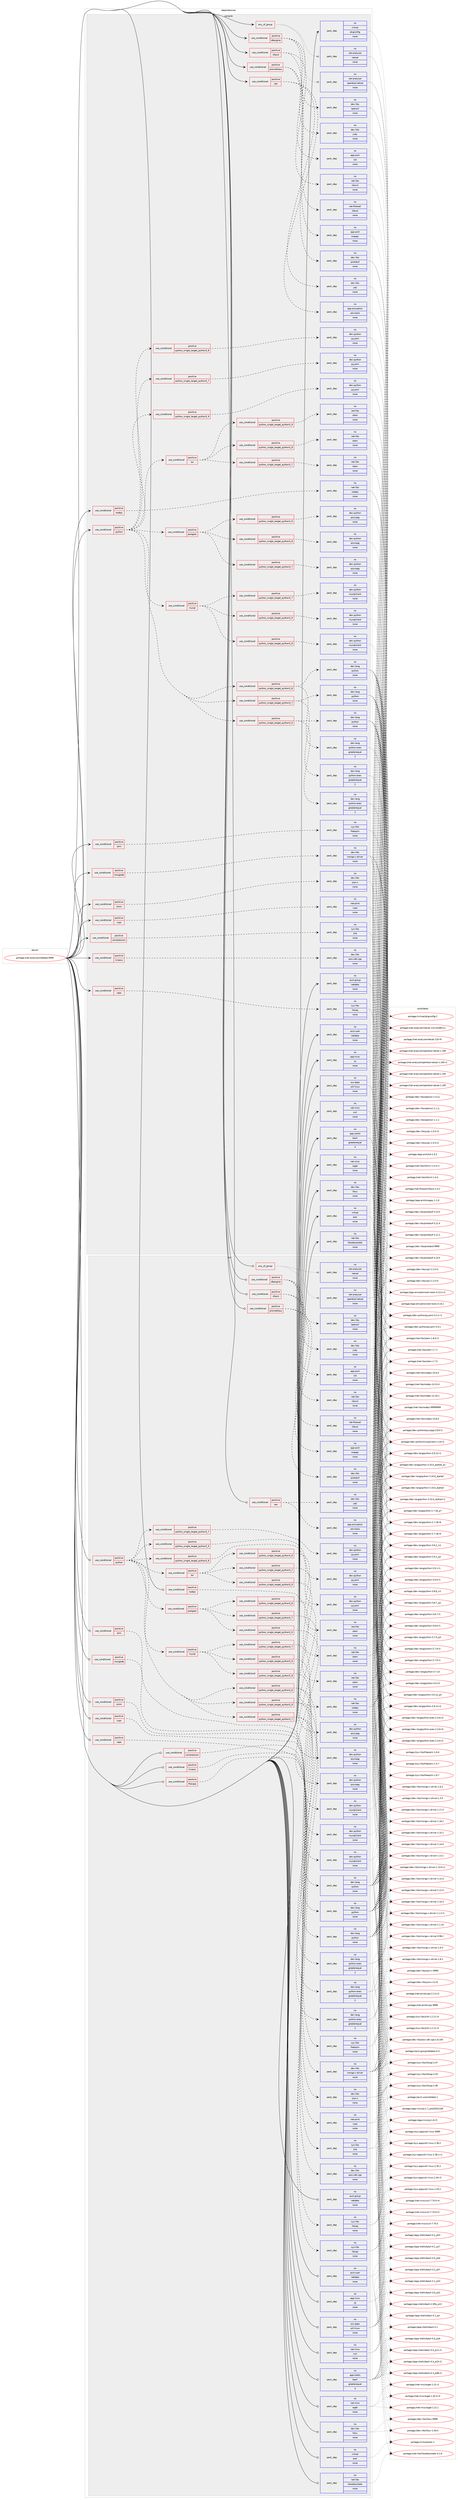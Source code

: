 digraph prolog {

# *************
# Graph options
# *************

newrank=true;
concentrate=true;
compound=true;
graph [rankdir=LR,fontname=Helvetica,fontsize=10,ranksep=1.5];#, ranksep=2.5, nodesep=0.2];
edge  [arrowhead=vee];
node  [fontname=Helvetica,fontsize=10];

# **********
# The ebuild
# **********

subgraph cluster_leftcol {
color=gray;
rank=same;
label=<<i>ebuild</i>>;
id [label="portage://net-analyzer/netdata-9999", color=red, width=4, href="../net-analyzer/netdata-9999.svg"];
}

# ****************
# The dependencies
# ****************

subgraph cluster_midcol {
color=gray;
label=<<i>dependencies</i>>;
subgraph cluster_compile {
fillcolor="#eeeeee";
style=filled;
label=<<i>compile</i>>;
subgraph any143 {
dependency17011 [label=<<TABLE BORDER="0" CELLBORDER="1" CELLSPACING="0" CELLPADDING="4"><TR><TD CELLPADDING="10">any_of_group</TD></TR></TABLE>>, shape=none, color=red];subgraph pack11910 {
dependency17012 [label=<<TABLE BORDER="0" CELLBORDER="1" CELLSPACING="0" CELLPADDING="4" WIDTH="220"><TR><TD ROWSPAN="6" CELLPADDING="30">pack_dep</TD></TR><TR><TD WIDTH="110">no</TD></TR><TR><TD>net-analyzer</TD></TR><TR><TD>openbsd-netcat</TD></TR><TR><TD>none</TD></TR><TR><TD></TD></TR></TABLE>>, shape=none, color=blue];
}
dependency17011:e -> dependency17012:w [weight=20,style="dotted",arrowhead="oinv"];
subgraph pack11911 {
dependency17013 [label=<<TABLE BORDER="0" CELLBORDER="1" CELLSPACING="0" CELLPADDING="4" WIDTH="220"><TR><TD ROWSPAN="6" CELLPADDING="30">pack_dep</TD></TR><TR><TD WIDTH="110">no</TD></TR><TR><TD>net-analyzer</TD></TR><TR><TD>netcat</TD></TR><TR><TD>none</TD></TR><TR><TD></TD></TR></TABLE>>, shape=none, color=blue];
}
dependency17011:e -> dependency17013:w [weight=20,style="dotted",arrowhead="oinv"];
}
id:e -> dependency17011:w [weight=20,style="solid",arrowhead="vee"];
subgraph cond4939 {
dependency17014 [label=<<TABLE BORDER="0" CELLBORDER="1" CELLSPACING="0" CELLPADDING="4"><TR><TD ROWSPAN="3" CELLPADDING="10">use_conditional</TD></TR><TR><TD>positive</TD></TR><TR><TD>caps</TD></TR></TABLE>>, shape=none, color=red];
subgraph pack11912 {
dependency17015 [label=<<TABLE BORDER="0" CELLBORDER="1" CELLSPACING="0" CELLPADDING="4" WIDTH="220"><TR><TD ROWSPAN="6" CELLPADDING="30">pack_dep</TD></TR><TR><TD WIDTH="110">no</TD></TR><TR><TD>sys-libs</TD></TR><TR><TD>libcap</TD></TR><TR><TD>none</TD></TR><TR><TD></TD></TR></TABLE>>, shape=none, color=blue];
}
dependency17014:e -> dependency17015:w [weight=20,style="dashed",arrowhead="vee"];
}
id:e -> dependency17014:w [weight=20,style="solid",arrowhead="vee"];
subgraph cond4940 {
dependency17016 [label=<<TABLE BORDER="0" CELLBORDER="1" CELLSPACING="0" CELLPADDING="4"><TR><TD ROWSPAN="3" CELLPADDING="10">use_conditional</TD></TR><TR><TD>positive</TD></TR><TR><TD>compression</TD></TR></TABLE>>, shape=none, color=red];
subgraph pack11913 {
dependency17017 [label=<<TABLE BORDER="0" CELLBORDER="1" CELLSPACING="0" CELLPADDING="4" WIDTH="220"><TR><TD ROWSPAN="6" CELLPADDING="30">pack_dep</TD></TR><TR><TD WIDTH="110">no</TD></TR><TR><TD>sys-libs</TD></TR><TR><TD>zlib</TD></TR><TR><TD>none</TD></TR><TR><TD></TD></TR></TABLE>>, shape=none, color=blue];
}
dependency17016:e -> dependency17017:w [weight=20,style="dashed",arrowhead="vee"];
}
id:e -> dependency17016:w [weight=20,style="solid",arrowhead="vee"];
subgraph cond4941 {
dependency17018 [label=<<TABLE BORDER="0" CELLBORDER="1" CELLSPACING="0" CELLPADDING="4"><TR><TD ROWSPAN="3" CELLPADDING="10">use_conditional</TD></TR><TR><TD>positive</TD></TR><TR><TD>cups</TD></TR></TABLE>>, shape=none, color=red];
subgraph pack11914 {
dependency17019 [label=<<TABLE BORDER="0" CELLBORDER="1" CELLSPACING="0" CELLPADDING="4" WIDTH="220"><TR><TD ROWSPAN="6" CELLPADDING="30">pack_dep</TD></TR><TR><TD WIDTH="110">no</TD></TR><TR><TD>net-print</TD></TR><TR><TD>cups</TD></TR><TR><TD>none</TD></TR><TR><TD></TD></TR></TABLE>>, shape=none, color=blue];
}
dependency17018:e -> dependency17019:w [weight=20,style="dashed",arrowhead="vee"];
}
id:e -> dependency17018:w [weight=20,style="solid",arrowhead="vee"];
subgraph cond4942 {
dependency17020 [label=<<TABLE BORDER="0" CELLBORDER="1" CELLSPACING="0" CELLPADDING="4"><TR><TD ROWSPAN="3" CELLPADDING="10">use_conditional</TD></TR><TR><TD>positive</TD></TR><TR><TD>dbengine</TD></TR></TABLE>>, shape=none, color=red];
subgraph pack11915 {
dependency17021 [label=<<TABLE BORDER="0" CELLBORDER="1" CELLSPACING="0" CELLPADDING="4" WIDTH="220"><TR><TD ROWSPAN="6" CELLPADDING="30">pack_dep</TD></TR><TR><TD WIDTH="110">no</TD></TR><TR><TD>app-arch</TD></TR><TR><TD>lz4</TD></TR><TR><TD>none</TD></TR><TR><TD></TD></TR></TABLE>>, shape=none, color=blue];
}
dependency17020:e -> dependency17021:w [weight=20,style="dashed",arrowhead="vee"];
subgraph pack11916 {
dependency17022 [label=<<TABLE BORDER="0" CELLBORDER="1" CELLSPACING="0" CELLPADDING="4" WIDTH="220"><TR><TD ROWSPAN="6" CELLPADDING="30">pack_dep</TD></TR><TR><TD WIDTH="110">no</TD></TR><TR><TD>dev-libs</TD></TR><TR><TD>judy</TD></TR><TR><TD>none</TD></TR><TR><TD></TD></TR></TABLE>>, shape=none, color=blue];
}
dependency17020:e -> dependency17022:w [weight=20,style="dashed",arrowhead="vee"];
subgraph pack11917 {
dependency17023 [label=<<TABLE BORDER="0" CELLBORDER="1" CELLSPACING="0" CELLPADDING="4" WIDTH="220"><TR><TD ROWSPAN="6" CELLPADDING="30">pack_dep</TD></TR><TR><TD WIDTH="110">no</TD></TR><TR><TD>dev-libs</TD></TR><TR><TD>openssl</TD></TR><TR><TD>none</TD></TR><TR><TD></TD></TR></TABLE>>, shape=none, color=blue];
}
dependency17020:e -> dependency17023:w [weight=20,style="dashed",arrowhead="vee"];
}
id:e -> dependency17020:w [weight=20,style="solid",arrowhead="vee"];
subgraph cond4943 {
dependency17024 [label=<<TABLE BORDER="0" CELLBORDER="1" CELLSPACING="0" CELLPADDING="4"><TR><TD ROWSPAN="3" CELLPADDING="10">use_conditional</TD></TR><TR><TD>positive</TD></TR><TR><TD>ipmi</TD></TR></TABLE>>, shape=none, color=red];
subgraph pack11918 {
dependency17025 [label=<<TABLE BORDER="0" CELLBORDER="1" CELLSPACING="0" CELLPADDING="4" WIDTH="220"><TR><TD ROWSPAN="6" CELLPADDING="30">pack_dep</TD></TR><TR><TD WIDTH="110">no</TD></TR><TR><TD>sys-libs</TD></TR><TR><TD>freeipmi</TD></TR><TR><TD>none</TD></TR><TR><TD></TD></TR></TABLE>>, shape=none, color=blue];
}
dependency17024:e -> dependency17025:w [weight=20,style="dashed",arrowhead="vee"];
}
id:e -> dependency17024:w [weight=20,style="solid",arrowhead="vee"];
subgraph cond4944 {
dependency17026 [label=<<TABLE BORDER="0" CELLBORDER="1" CELLSPACING="0" CELLPADDING="4"><TR><TD ROWSPAN="3" CELLPADDING="10">use_conditional</TD></TR><TR><TD>positive</TD></TR><TR><TD>jsonc</TD></TR></TABLE>>, shape=none, color=red];
subgraph pack11919 {
dependency17027 [label=<<TABLE BORDER="0" CELLBORDER="1" CELLSPACING="0" CELLPADDING="4" WIDTH="220"><TR><TD ROWSPAN="6" CELLPADDING="30">pack_dep</TD></TR><TR><TD WIDTH="110">no</TD></TR><TR><TD>dev-libs</TD></TR><TR><TD>json-c</TD></TR><TR><TD>none</TD></TR><TR><TD></TD></TR></TABLE>>, shape=none, color=blue];
}
dependency17026:e -> dependency17027:w [weight=20,style="dashed",arrowhead="vee"];
}
id:e -> dependency17026:w [weight=20,style="solid",arrowhead="vee"];
subgraph cond4945 {
dependency17028 [label=<<TABLE BORDER="0" CELLBORDER="1" CELLSPACING="0" CELLPADDING="4"><TR><TD ROWSPAN="3" CELLPADDING="10">use_conditional</TD></TR><TR><TD>positive</TD></TR><TR><TD>kinesis</TD></TR></TABLE>>, shape=none, color=red];
subgraph pack11920 {
dependency17029 [label=<<TABLE BORDER="0" CELLBORDER="1" CELLSPACING="0" CELLPADDING="4" WIDTH="220"><TR><TD ROWSPAN="6" CELLPADDING="30">pack_dep</TD></TR><TR><TD WIDTH="110">no</TD></TR><TR><TD>dev-libs</TD></TR><TR><TD>aws-sdk-cpp</TD></TR><TR><TD>none</TD></TR><TR><TD></TD></TR></TABLE>>, shape=none, color=blue];
}
dependency17028:e -> dependency17029:w [weight=20,style="dashed",arrowhead="vee"];
}
id:e -> dependency17028:w [weight=20,style="solid",arrowhead="vee"];
subgraph cond4946 {
dependency17030 [label=<<TABLE BORDER="0" CELLBORDER="1" CELLSPACING="0" CELLPADDING="4"><TR><TD ROWSPAN="3" CELLPADDING="10">use_conditional</TD></TR><TR><TD>positive</TD></TR><TR><TD>mongodb</TD></TR></TABLE>>, shape=none, color=red];
subgraph pack11921 {
dependency17031 [label=<<TABLE BORDER="0" CELLBORDER="1" CELLSPACING="0" CELLPADDING="4" WIDTH="220"><TR><TD ROWSPAN="6" CELLPADDING="30">pack_dep</TD></TR><TR><TD WIDTH="110">no</TD></TR><TR><TD>dev-libs</TD></TR><TR><TD>mongo-c-driver</TD></TR><TR><TD>none</TD></TR><TR><TD></TD></TR></TABLE>>, shape=none, color=blue];
}
dependency17030:e -> dependency17031:w [weight=20,style="dashed",arrowhead="vee"];
}
id:e -> dependency17030:w [weight=20,style="solid",arrowhead="vee"];
subgraph cond4947 {
dependency17032 [label=<<TABLE BORDER="0" CELLBORDER="1" CELLSPACING="0" CELLPADDING="4"><TR><TD ROWSPAN="3" CELLPADDING="10">use_conditional</TD></TR><TR><TD>positive</TD></TR><TR><TD>nfacct</TD></TR></TABLE>>, shape=none, color=red];
subgraph pack11922 {
dependency17033 [label=<<TABLE BORDER="0" CELLBORDER="1" CELLSPACING="0" CELLPADDING="4" WIDTH="220"><TR><TD ROWSPAN="6" CELLPADDING="30">pack_dep</TD></TR><TR><TD WIDTH="110">no</TD></TR><TR><TD>net-firewall</TD></TR><TR><TD>nfacct</TD></TR><TR><TD>none</TD></TR><TR><TD></TD></TR></TABLE>>, shape=none, color=blue];
}
dependency17032:e -> dependency17033:w [weight=20,style="dashed",arrowhead="vee"];
subgraph pack11923 {
dependency17034 [label=<<TABLE BORDER="0" CELLBORDER="1" CELLSPACING="0" CELLPADDING="4" WIDTH="220"><TR><TD ROWSPAN="6" CELLPADDING="30">pack_dep</TD></TR><TR><TD WIDTH="110">no</TD></TR><TR><TD>net-libs</TD></TR><TR><TD>libmnl</TD></TR><TR><TD>none</TD></TR><TR><TD></TD></TR></TABLE>>, shape=none, color=blue];
}
dependency17032:e -> dependency17034:w [weight=20,style="dashed",arrowhead="vee"];
}
id:e -> dependency17032:w [weight=20,style="solid",arrowhead="vee"];
subgraph cond4948 {
dependency17035 [label=<<TABLE BORDER="0" CELLBORDER="1" CELLSPACING="0" CELLPADDING="4"><TR><TD ROWSPAN="3" CELLPADDING="10">use_conditional</TD></TR><TR><TD>positive</TD></TR><TR><TD>nodejs</TD></TR></TABLE>>, shape=none, color=red];
subgraph pack11924 {
dependency17036 [label=<<TABLE BORDER="0" CELLBORDER="1" CELLSPACING="0" CELLPADDING="4" WIDTH="220"><TR><TD ROWSPAN="6" CELLPADDING="30">pack_dep</TD></TR><TR><TD WIDTH="110">no</TD></TR><TR><TD>net-libs</TD></TR><TR><TD>nodejs</TD></TR><TR><TD>none</TD></TR><TR><TD></TD></TR></TABLE>>, shape=none, color=blue];
}
dependency17035:e -> dependency17036:w [weight=20,style="dashed",arrowhead="vee"];
}
id:e -> dependency17035:w [weight=20,style="solid",arrowhead="vee"];
subgraph cond4949 {
dependency17037 [label=<<TABLE BORDER="0" CELLBORDER="1" CELLSPACING="0" CELLPADDING="4"><TR><TD ROWSPAN="3" CELLPADDING="10">use_conditional</TD></TR><TR><TD>positive</TD></TR><TR><TD>prometheus</TD></TR></TABLE>>, shape=none, color=red];
subgraph pack11925 {
dependency17038 [label=<<TABLE BORDER="0" CELLBORDER="1" CELLSPACING="0" CELLPADDING="4" WIDTH="220"><TR><TD ROWSPAN="6" CELLPADDING="30">pack_dep</TD></TR><TR><TD WIDTH="110">no</TD></TR><TR><TD>dev-libs</TD></TR><TR><TD>protobuf</TD></TR><TR><TD>none</TD></TR><TR><TD></TD></TR></TABLE>>, shape=none, color=blue];
}
dependency17037:e -> dependency17038:w [weight=20,style="dashed",arrowhead="vee"];
subgraph pack11926 {
dependency17039 [label=<<TABLE BORDER="0" CELLBORDER="1" CELLSPACING="0" CELLPADDING="4" WIDTH="220"><TR><TD ROWSPAN="6" CELLPADDING="30">pack_dep</TD></TR><TR><TD WIDTH="110">no</TD></TR><TR><TD>app-arch</TD></TR><TR><TD>snappy</TD></TR><TR><TD>none</TD></TR><TR><TD></TD></TR></TABLE>>, shape=none, color=blue];
}
dependency17037:e -> dependency17039:w [weight=20,style="dashed",arrowhead="vee"];
}
id:e -> dependency17037:w [weight=20,style="solid",arrowhead="vee"];
subgraph cond4950 {
dependency17040 [label=<<TABLE BORDER="0" CELLBORDER="1" CELLSPACING="0" CELLPADDING="4"><TR><TD ROWSPAN="3" CELLPADDING="10">use_conditional</TD></TR><TR><TD>positive</TD></TR><TR><TD>python</TD></TR></TABLE>>, shape=none, color=red];
subgraph cond4951 {
dependency17041 [label=<<TABLE BORDER="0" CELLBORDER="1" CELLSPACING="0" CELLPADDING="4"><TR><TD ROWSPAN="3" CELLPADDING="10">use_conditional</TD></TR><TR><TD>positive</TD></TR><TR><TD>python_single_target_python3_7</TD></TR></TABLE>>, shape=none, color=red];
subgraph pack11927 {
dependency17042 [label=<<TABLE BORDER="0" CELLBORDER="1" CELLSPACING="0" CELLPADDING="4" WIDTH="220"><TR><TD ROWSPAN="6" CELLPADDING="30">pack_dep</TD></TR><TR><TD WIDTH="110">no</TD></TR><TR><TD>dev-lang</TD></TR><TR><TD>python</TD></TR><TR><TD>none</TD></TR><TR><TD></TD></TR></TABLE>>, shape=none, color=blue];
}
dependency17041:e -> dependency17042:w [weight=20,style="dashed",arrowhead="vee"];
subgraph pack11928 {
dependency17043 [label=<<TABLE BORDER="0" CELLBORDER="1" CELLSPACING="0" CELLPADDING="4" WIDTH="220"><TR><TD ROWSPAN="6" CELLPADDING="30">pack_dep</TD></TR><TR><TD WIDTH="110">no</TD></TR><TR><TD>dev-lang</TD></TR><TR><TD>python-exec</TD></TR><TR><TD>greaterequal</TD></TR><TR><TD>2</TD></TR></TABLE>>, shape=none, color=blue];
}
dependency17041:e -> dependency17043:w [weight=20,style="dashed",arrowhead="vee"];
}
dependency17040:e -> dependency17041:w [weight=20,style="dashed",arrowhead="vee"];
subgraph cond4952 {
dependency17044 [label=<<TABLE BORDER="0" CELLBORDER="1" CELLSPACING="0" CELLPADDING="4"><TR><TD ROWSPAN="3" CELLPADDING="10">use_conditional</TD></TR><TR><TD>positive</TD></TR><TR><TD>python_single_target_python3_8</TD></TR></TABLE>>, shape=none, color=red];
subgraph pack11929 {
dependency17045 [label=<<TABLE BORDER="0" CELLBORDER="1" CELLSPACING="0" CELLPADDING="4" WIDTH="220"><TR><TD ROWSPAN="6" CELLPADDING="30">pack_dep</TD></TR><TR><TD WIDTH="110">no</TD></TR><TR><TD>dev-lang</TD></TR><TR><TD>python</TD></TR><TR><TD>none</TD></TR><TR><TD></TD></TR></TABLE>>, shape=none, color=blue];
}
dependency17044:e -> dependency17045:w [weight=20,style="dashed",arrowhead="vee"];
subgraph pack11930 {
dependency17046 [label=<<TABLE BORDER="0" CELLBORDER="1" CELLSPACING="0" CELLPADDING="4" WIDTH="220"><TR><TD ROWSPAN="6" CELLPADDING="30">pack_dep</TD></TR><TR><TD WIDTH="110">no</TD></TR><TR><TD>dev-lang</TD></TR><TR><TD>python-exec</TD></TR><TR><TD>greaterequal</TD></TR><TR><TD>2</TD></TR></TABLE>>, shape=none, color=blue];
}
dependency17044:e -> dependency17046:w [weight=20,style="dashed",arrowhead="vee"];
}
dependency17040:e -> dependency17044:w [weight=20,style="dashed",arrowhead="vee"];
subgraph cond4953 {
dependency17047 [label=<<TABLE BORDER="0" CELLBORDER="1" CELLSPACING="0" CELLPADDING="4"><TR><TD ROWSPAN="3" CELLPADDING="10">use_conditional</TD></TR><TR><TD>positive</TD></TR><TR><TD>python_single_target_python3_9</TD></TR></TABLE>>, shape=none, color=red];
subgraph pack11931 {
dependency17048 [label=<<TABLE BORDER="0" CELLBORDER="1" CELLSPACING="0" CELLPADDING="4" WIDTH="220"><TR><TD ROWSPAN="6" CELLPADDING="30">pack_dep</TD></TR><TR><TD WIDTH="110">no</TD></TR><TR><TD>dev-lang</TD></TR><TR><TD>python</TD></TR><TR><TD>none</TD></TR><TR><TD></TD></TR></TABLE>>, shape=none, color=blue];
}
dependency17047:e -> dependency17048:w [weight=20,style="dashed",arrowhead="vee"];
subgraph pack11932 {
dependency17049 [label=<<TABLE BORDER="0" CELLBORDER="1" CELLSPACING="0" CELLPADDING="4" WIDTH="220"><TR><TD ROWSPAN="6" CELLPADDING="30">pack_dep</TD></TR><TR><TD WIDTH="110">no</TD></TR><TR><TD>dev-lang</TD></TR><TR><TD>python-exec</TD></TR><TR><TD>greaterequal</TD></TR><TR><TD>2</TD></TR></TABLE>>, shape=none, color=blue];
}
dependency17047:e -> dependency17049:w [weight=20,style="dashed",arrowhead="vee"];
}
dependency17040:e -> dependency17047:w [weight=20,style="dashed",arrowhead="vee"];
subgraph cond4954 {
dependency17050 [label=<<TABLE BORDER="0" CELLBORDER="1" CELLSPACING="0" CELLPADDING="4"><TR><TD ROWSPAN="3" CELLPADDING="10">use_conditional</TD></TR><TR><TD>positive</TD></TR><TR><TD>python_single_target_python3_7</TD></TR></TABLE>>, shape=none, color=red];
subgraph pack11933 {
dependency17051 [label=<<TABLE BORDER="0" CELLBORDER="1" CELLSPACING="0" CELLPADDING="4" WIDTH="220"><TR><TD ROWSPAN="6" CELLPADDING="30">pack_dep</TD></TR><TR><TD WIDTH="110">no</TD></TR><TR><TD>dev-python</TD></TR><TR><TD>pyyaml</TD></TR><TR><TD>none</TD></TR><TR><TD></TD></TR></TABLE>>, shape=none, color=blue];
}
dependency17050:e -> dependency17051:w [weight=20,style="dashed",arrowhead="vee"];
}
dependency17040:e -> dependency17050:w [weight=20,style="dashed",arrowhead="vee"];
subgraph cond4955 {
dependency17052 [label=<<TABLE BORDER="0" CELLBORDER="1" CELLSPACING="0" CELLPADDING="4"><TR><TD ROWSPAN="3" CELLPADDING="10">use_conditional</TD></TR><TR><TD>positive</TD></TR><TR><TD>python_single_target_python3_8</TD></TR></TABLE>>, shape=none, color=red];
subgraph pack11934 {
dependency17053 [label=<<TABLE BORDER="0" CELLBORDER="1" CELLSPACING="0" CELLPADDING="4" WIDTH="220"><TR><TD ROWSPAN="6" CELLPADDING="30">pack_dep</TD></TR><TR><TD WIDTH="110">no</TD></TR><TR><TD>dev-python</TD></TR><TR><TD>pyyaml</TD></TR><TR><TD>none</TD></TR><TR><TD></TD></TR></TABLE>>, shape=none, color=blue];
}
dependency17052:e -> dependency17053:w [weight=20,style="dashed",arrowhead="vee"];
}
dependency17040:e -> dependency17052:w [weight=20,style="dashed",arrowhead="vee"];
subgraph cond4956 {
dependency17054 [label=<<TABLE BORDER="0" CELLBORDER="1" CELLSPACING="0" CELLPADDING="4"><TR><TD ROWSPAN="3" CELLPADDING="10">use_conditional</TD></TR><TR><TD>positive</TD></TR><TR><TD>python_single_target_python3_9</TD></TR></TABLE>>, shape=none, color=red];
subgraph pack11935 {
dependency17055 [label=<<TABLE BORDER="0" CELLBORDER="1" CELLSPACING="0" CELLPADDING="4" WIDTH="220"><TR><TD ROWSPAN="6" CELLPADDING="30">pack_dep</TD></TR><TR><TD WIDTH="110">no</TD></TR><TR><TD>dev-python</TD></TR><TR><TD>pyyaml</TD></TR><TR><TD>none</TD></TR><TR><TD></TD></TR></TABLE>>, shape=none, color=blue];
}
dependency17054:e -> dependency17055:w [weight=20,style="dashed",arrowhead="vee"];
}
dependency17040:e -> dependency17054:w [weight=20,style="dashed",arrowhead="vee"];
subgraph cond4957 {
dependency17056 [label=<<TABLE BORDER="0" CELLBORDER="1" CELLSPACING="0" CELLPADDING="4"><TR><TD ROWSPAN="3" CELLPADDING="10">use_conditional</TD></TR><TR><TD>positive</TD></TR><TR><TD>mysql</TD></TR></TABLE>>, shape=none, color=red];
subgraph cond4958 {
dependency17057 [label=<<TABLE BORDER="0" CELLBORDER="1" CELLSPACING="0" CELLPADDING="4"><TR><TD ROWSPAN="3" CELLPADDING="10">use_conditional</TD></TR><TR><TD>positive</TD></TR><TR><TD>python_single_target_python3_7</TD></TR></TABLE>>, shape=none, color=red];
subgraph pack11936 {
dependency17058 [label=<<TABLE BORDER="0" CELLBORDER="1" CELLSPACING="0" CELLPADDING="4" WIDTH="220"><TR><TD ROWSPAN="6" CELLPADDING="30">pack_dep</TD></TR><TR><TD WIDTH="110">no</TD></TR><TR><TD>dev-python</TD></TR><TR><TD>mysqlclient</TD></TR><TR><TD>none</TD></TR><TR><TD></TD></TR></TABLE>>, shape=none, color=blue];
}
dependency17057:e -> dependency17058:w [weight=20,style="dashed",arrowhead="vee"];
}
dependency17056:e -> dependency17057:w [weight=20,style="dashed",arrowhead="vee"];
subgraph cond4959 {
dependency17059 [label=<<TABLE BORDER="0" CELLBORDER="1" CELLSPACING="0" CELLPADDING="4"><TR><TD ROWSPAN="3" CELLPADDING="10">use_conditional</TD></TR><TR><TD>positive</TD></TR><TR><TD>python_single_target_python3_8</TD></TR></TABLE>>, shape=none, color=red];
subgraph pack11937 {
dependency17060 [label=<<TABLE BORDER="0" CELLBORDER="1" CELLSPACING="0" CELLPADDING="4" WIDTH="220"><TR><TD ROWSPAN="6" CELLPADDING="30">pack_dep</TD></TR><TR><TD WIDTH="110">no</TD></TR><TR><TD>dev-python</TD></TR><TR><TD>mysqlclient</TD></TR><TR><TD>none</TD></TR><TR><TD></TD></TR></TABLE>>, shape=none, color=blue];
}
dependency17059:e -> dependency17060:w [weight=20,style="dashed",arrowhead="vee"];
}
dependency17056:e -> dependency17059:w [weight=20,style="dashed",arrowhead="vee"];
subgraph cond4960 {
dependency17061 [label=<<TABLE BORDER="0" CELLBORDER="1" CELLSPACING="0" CELLPADDING="4"><TR><TD ROWSPAN="3" CELLPADDING="10">use_conditional</TD></TR><TR><TD>positive</TD></TR><TR><TD>python_single_target_python3_9</TD></TR></TABLE>>, shape=none, color=red];
subgraph pack11938 {
dependency17062 [label=<<TABLE BORDER="0" CELLBORDER="1" CELLSPACING="0" CELLPADDING="4" WIDTH="220"><TR><TD ROWSPAN="6" CELLPADDING="30">pack_dep</TD></TR><TR><TD WIDTH="110">no</TD></TR><TR><TD>dev-python</TD></TR><TR><TD>mysqlclient</TD></TR><TR><TD>none</TD></TR><TR><TD></TD></TR></TABLE>>, shape=none, color=blue];
}
dependency17061:e -> dependency17062:w [weight=20,style="dashed",arrowhead="vee"];
}
dependency17056:e -> dependency17061:w [weight=20,style="dashed",arrowhead="vee"];
}
dependency17040:e -> dependency17056:w [weight=20,style="dashed",arrowhead="vee"];
subgraph cond4961 {
dependency17063 [label=<<TABLE BORDER="0" CELLBORDER="1" CELLSPACING="0" CELLPADDING="4"><TR><TD ROWSPAN="3" CELLPADDING="10">use_conditional</TD></TR><TR><TD>positive</TD></TR><TR><TD>postgres</TD></TR></TABLE>>, shape=none, color=red];
subgraph cond4962 {
dependency17064 [label=<<TABLE BORDER="0" CELLBORDER="1" CELLSPACING="0" CELLPADDING="4"><TR><TD ROWSPAN="3" CELLPADDING="10">use_conditional</TD></TR><TR><TD>positive</TD></TR><TR><TD>python_single_target_python3_7</TD></TR></TABLE>>, shape=none, color=red];
subgraph pack11939 {
dependency17065 [label=<<TABLE BORDER="0" CELLBORDER="1" CELLSPACING="0" CELLPADDING="4" WIDTH="220"><TR><TD ROWSPAN="6" CELLPADDING="30">pack_dep</TD></TR><TR><TD WIDTH="110">no</TD></TR><TR><TD>dev-python</TD></TR><TR><TD>psycopg</TD></TR><TR><TD>none</TD></TR><TR><TD></TD></TR></TABLE>>, shape=none, color=blue];
}
dependency17064:e -> dependency17065:w [weight=20,style="dashed",arrowhead="vee"];
}
dependency17063:e -> dependency17064:w [weight=20,style="dashed",arrowhead="vee"];
subgraph cond4963 {
dependency17066 [label=<<TABLE BORDER="0" CELLBORDER="1" CELLSPACING="0" CELLPADDING="4"><TR><TD ROWSPAN="3" CELLPADDING="10">use_conditional</TD></TR><TR><TD>positive</TD></TR><TR><TD>python_single_target_python3_8</TD></TR></TABLE>>, shape=none, color=red];
subgraph pack11940 {
dependency17067 [label=<<TABLE BORDER="0" CELLBORDER="1" CELLSPACING="0" CELLPADDING="4" WIDTH="220"><TR><TD ROWSPAN="6" CELLPADDING="30">pack_dep</TD></TR><TR><TD WIDTH="110">no</TD></TR><TR><TD>dev-python</TD></TR><TR><TD>psycopg</TD></TR><TR><TD>none</TD></TR><TR><TD></TD></TR></TABLE>>, shape=none, color=blue];
}
dependency17066:e -> dependency17067:w [weight=20,style="dashed",arrowhead="vee"];
}
dependency17063:e -> dependency17066:w [weight=20,style="dashed",arrowhead="vee"];
subgraph cond4964 {
dependency17068 [label=<<TABLE BORDER="0" CELLBORDER="1" CELLSPACING="0" CELLPADDING="4"><TR><TD ROWSPAN="3" CELLPADDING="10">use_conditional</TD></TR><TR><TD>positive</TD></TR><TR><TD>python_single_target_python3_9</TD></TR></TABLE>>, shape=none, color=red];
subgraph pack11941 {
dependency17069 [label=<<TABLE BORDER="0" CELLBORDER="1" CELLSPACING="0" CELLPADDING="4" WIDTH="220"><TR><TD ROWSPAN="6" CELLPADDING="30">pack_dep</TD></TR><TR><TD WIDTH="110">no</TD></TR><TR><TD>dev-python</TD></TR><TR><TD>psycopg</TD></TR><TR><TD>none</TD></TR><TR><TD></TD></TR></TABLE>>, shape=none, color=blue];
}
dependency17068:e -> dependency17069:w [weight=20,style="dashed",arrowhead="vee"];
}
dependency17063:e -> dependency17068:w [weight=20,style="dashed",arrowhead="vee"];
}
dependency17040:e -> dependency17063:w [weight=20,style="dashed",arrowhead="vee"];
subgraph cond4965 {
dependency17070 [label=<<TABLE BORDER="0" CELLBORDER="1" CELLSPACING="0" CELLPADDING="4"><TR><TD ROWSPAN="3" CELLPADDING="10">use_conditional</TD></TR><TR><TD>positive</TD></TR><TR><TD>tor</TD></TR></TABLE>>, shape=none, color=red];
subgraph cond4966 {
dependency17071 [label=<<TABLE BORDER="0" CELLBORDER="1" CELLSPACING="0" CELLPADDING="4"><TR><TD ROWSPAN="3" CELLPADDING="10">use_conditional</TD></TR><TR><TD>positive</TD></TR><TR><TD>python_single_target_python3_7</TD></TR></TABLE>>, shape=none, color=red];
subgraph pack11942 {
dependency17072 [label=<<TABLE BORDER="0" CELLBORDER="1" CELLSPACING="0" CELLPADDING="4" WIDTH="220"><TR><TD ROWSPAN="6" CELLPADDING="30">pack_dep</TD></TR><TR><TD WIDTH="110">no</TD></TR><TR><TD>net-libs</TD></TR><TR><TD>stem</TD></TR><TR><TD>none</TD></TR><TR><TD></TD></TR></TABLE>>, shape=none, color=blue];
}
dependency17071:e -> dependency17072:w [weight=20,style="dashed",arrowhead="vee"];
}
dependency17070:e -> dependency17071:w [weight=20,style="dashed",arrowhead="vee"];
subgraph cond4967 {
dependency17073 [label=<<TABLE BORDER="0" CELLBORDER="1" CELLSPACING="0" CELLPADDING="4"><TR><TD ROWSPAN="3" CELLPADDING="10">use_conditional</TD></TR><TR><TD>positive</TD></TR><TR><TD>python_single_target_python3_8</TD></TR></TABLE>>, shape=none, color=red];
subgraph pack11943 {
dependency17074 [label=<<TABLE BORDER="0" CELLBORDER="1" CELLSPACING="0" CELLPADDING="4" WIDTH="220"><TR><TD ROWSPAN="6" CELLPADDING="30">pack_dep</TD></TR><TR><TD WIDTH="110">no</TD></TR><TR><TD>net-libs</TD></TR><TR><TD>stem</TD></TR><TR><TD>none</TD></TR><TR><TD></TD></TR></TABLE>>, shape=none, color=blue];
}
dependency17073:e -> dependency17074:w [weight=20,style="dashed",arrowhead="vee"];
}
dependency17070:e -> dependency17073:w [weight=20,style="dashed",arrowhead="vee"];
subgraph cond4968 {
dependency17075 [label=<<TABLE BORDER="0" CELLBORDER="1" CELLSPACING="0" CELLPADDING="4"><TR><TD ROWSPAN="3" CELLPADDING="10">use_conditional</TD></TR><TR><TD>positive</TD></TR><TR><TD>python_single_target_python3_9</TD></TR></TABLE>>, shape=none, color=red];
subgraph pack11944 {
dependency17076 [label=<<TABLE BORDER="0" CELLBORDER="1" CELLSPACING="0" CELLPADDING="4" WIDTH="220"><TR><TD ROWSPAN="6" CELLPADDING="30">pack_dep</TD></TR><TR><TD WIDTH="110">no</TD></TR><TR><TD>net-libs</TD></TR><TR><TD>stem</TD></TR><TR><TD>none</TD></TR><TR><TD></TD></TR></TABLE>>, shape=none, color=blue];
}
dependency17075:e -> dependency17076:w [weight=20,style="dashed",arrowhead="vee"];
}
dependency17070:e -> dependency17075:w [weight=20,style="dashed",arrowhead="vee"];
}
dependency17040:e -> dependency17070:w [weight=20,style="dashed",arrowhead="vee"];
}
id:e -> dependency17040:w [weight=20,style="solid",arrowhead="vee"];
subgraph cond4969 {
dependency17077 [label=<<TABLE BORDER="0" CELLBORDER="1" CELLSPACING="0" CELLPADDING="4"><TR><TD ROWSPAN="3" CELLPADDING="10">use_conditional</TD></TR><TR><TD>positive</TD></TR><TR><TD>xen</TD></TR></TABLE>>, shape=none, color=red];
subgraph pack11945 {
dependency17078 [label=<<TABLE BORDER="0" CELLBORDER="1" CELLSPACING="0" CELLPADDING="4" WIDTH="220"><TR><TD ROWSPAN="6" CELLPADDING="30">pack_dep</TD></TR><TR><TD WIDTH="110">no</TD></TR><TR><TD>app-emulation</TD></TR><TR><TD>xen-tools</TD></TR><TR><TD>none</TD></TR><TR><TD></TD></TR></TABLE>>, shape=none, color=blue];
}
dependency17077:e -> dependency17078:w [weight=20,style="dashed",arrowhead="vee"];
subgraph pack11946 {
dependency17079 [label=<<TABLE BORDER="0" CELLBORDER="1" CELLSPACING="0" CELLPADDING="4" WIDTH="220"><TR><TD ROWSPAN="6" CELLPADDING="30">pack_dep</TD></TR><TR><TD WIDTH="110">no</TD></TR><TR><TD>dev-libs</TD></TR><TR><TD>yajl</TD></TR><TR><TD>none</TD></TR><TR><TD></TD></TR></TABLE>>, shape=none, color=blue];
}
dependency17077:e -> dependency17079:w [weight=20,style="dashed",arrowhead="vee"];
}
id:e -> dependency17077:w [weight=20,style="solid",arrowhead="vee"];
subgraph pack11947 {
dependency17080 [label=<<TABLE BORDER="0" CELLBORDER="1" CELLSPACING="0" CELLPADDING="4" WIDTH="220"><TR><TD ROWSPAN="6" CELLPADDING="30">pack_dep</TD></TR><TR><TD WIDTH="110">no</TD></TR><TR><TD>acct-group</TD></TR><TR><TD>netdata</TD></TR><TR><TD>none</TD></TR><TR><TD></TD></TR></TABLE>>, shape=none, color=blue];
}
id:e -> dependency17080:w [weight=20,style="solid",arrowhead="vee"];
subgraph pack11948 {
dependency17081 [label=<<TABLE BORDER="0" CELLBORDER="1" CELLSPACING="0" CELLPADDING="4" WIDTH="220"><TR><TD ROWSPAN="6" CELLPADDING="30">pack_dep</TD></TR><TR><TD WIDTH="110">no</TD></TR><TR><TD>acct-user</TD></TR><TR><TD>netdata</TD></TR><TR><TD>none</TD></TR><TR><TD></TD></TR></TABLE>>, shape=none, color=blue];
}
id:e -> dependency17081:w [weight=20,style="solid",arrowhead="vee"];
subgraph pack11949 {
dependency17082 [label=<<TABLE BORDER="0" CELLBORDER="1" CELLSPACING="0" CELLPADDING="4" WIDTH="220"><TR><TD ROWSPAN="6" CELLPADDING="30">pack_dep</TD></TR><TR><TD WIDTH="110">no</TD></TR><TR><TD>app-misc</TD></TR><TR><TD>jq</TD></TR><TR><TD>none</TD></TR><TR><TD></TD></TR></TABLE>>, shape=none, color=blue];
}
id:e -> dependency17082:w [weight=20,style="solid",arrowhead="vee"];
subgraph pack11950 {
dependency17083 [label=<<TABLE BORDER="0" CELLBORDER="1" CELLSPACING="0" CELLPADDING="4" WIDTH="220"><TR><TD ROWSPAN="6" CELLPADDING="30">pack_dep</TD></TR><TR><TD WIDTH="110">no</TD></TR><TR><TD>app-shells</TD></TR><TR><TD>bash</TD></TR><TR><TD>greaterequal</TD></TR><TR><TD>4</TD></TR></TABLE>>, shape=none, color=blue];
}
id:e -> dependency17083:w [weight=20,style="solid",arrowhead="vee"];
subgraph pack11951 {
dependency17084 [label=<<TABLE BORDER="0" CELLBORDER="1" CELLSPACING="0" CELLPADDING="4" WIDTH="220"><TR><TD ROWSPAN="6" CELLPADDING="30">pack_dep</TD></TR><TR><TD WIDTH="110">no</TD></TR><TR><TD>dev-libs</TD></TR><TR><TD>libuv</TD></TR><TR><TD>none</TD></TR><TR><TD></TD></TR></TABLE>>, shape=none, color=blue];
}
id:e -> dependency17084:w [weight=20,style="solid",arrowhead="vee"];
subgraph pack11952 {
dependency17085 [label=<<TABLE BORDER="0" CELLBORDER="1" CELLSPACING="0" CELLPADDING="4" WIDTH="220"><TR><TD ROWSPAN="6" CELLPADDING="30">pack_dep</TD></TR><TR><TD WIDTH="110">no</TD></TR><TR><TD>net-libs</TD></TR><TR><TD>libwebsockets</TD></TR><TR><TD>none</TD></TR><TR><TD></TD></TR></TABLE>>, shape=none, color=blue];
}
id:e -> dependency17085:w [weight=20,style="solid",arrowhead="vee"];
subgraph pack11953 {
dependency17086 [label=<<TABLE BORDER="0" CELLBORDER="1" CELLSPACING="0" CELLPADDING="4" WIDTH="220"><TR><TD ROWSPAN="6" CELLPADDING="30">pack_dep</TD></TR><TR><TD WIDTH="110">no</TD></TR><TR><TD>net-misc</TD></TR><TR><TD>curl</TD></TR><TR><TD>none</TD></TR><TR><TD></TD></TR></TABLE>>, shape=none, color=blue];
}
id:e -> dependency17086:w [weight=20,style="solid",arrowhead="vee"];
subgraph pack11954 {
dependency17087 [label=<<TABLE BORDER="0" CELLBORDER="1" CELLSPACING="0" CELLPADDING="4" WIDTH="220"><TR><TD ROWSPAN="6" CELLPADDING="30">pack_dep</TD></TR><TR><TD WIDTH="110">no</TD></TR><TR><TD>net-misc</TD></TR><TR><TD>wget</TD></TR><TR><TD>none</TD></TR><TR><TD></TD></TR></TABLE>>, shape=none, color=blue];
}
id:e -> dependency17087:w [weight=20,style="solid",arrowhead="vee"];
subgraph pack11955 {
dependency17088 [label=<<TABLE BORDER="0" CELLBORDER="1" CELLSPACING="0" CELLPADDING="4" WIDTH="220"><TR><TD ROWSPAN="6" CELLPADDING="30">pack_dep</TD></TR><TR><TD WIDTH="110">no</TD></TR><TR><TD>sys-apps</TD></TR><TR><TD>util-linux</TD></TR><TR><TD>none</TD></TR><TR><TD></TD></TR></TABLE>>, shape=none, color=blue];
}
id:e -> dependency17088:w [weight=20,style="solid",arrowhead="vee"];
subgraph pack11956 {
dependency17089 [label=<<TABLE BORDER="0" CELLBORDER="1" CELLSPACING="0" CELLPADDING="4" WIDTH="220"><TR><TD ROWSPAN="6" CELLPADDING="30">pack_dep</TD></TR><TR><TD WIDTH="110">no</TD></TR><TR><TD>virtual</TD></TR><TR><TD>awk</TD></TR><TR><TD>none</TD></TR><TR><TD></TD></TR></TABLE>>, shape=none, color=blue];
}
id:e -> dependency17089:w [weight=20,style="solid",arrowhead="vee"];
subgraph pack11957 {
dependency17090 [label=<<TABLE BORDER="0" CELLBORDER="1" CELLSPACING="0" CELLPADDING="4" WIDTH="220"><TR><TD ROWSPAN="6" CELLPADDING="30">pack_dep</TD></TR><TR><TD WIDTH="110">no</TD></TR><TR><TD>virtual</TD></TR><TR><TD>pkgconfig</TD></TR><TR><TD>none</TD></TR><TR><TD></TD></TR></TABLE>>, shape=none, color=blue];
}
id:e -> dependency17090:w [weight=20,style="solid",arrowhead="vee"];
}
subgraph cluster_compileandrun {
fillcolor="#eeeeee";
style=filled;
label=<<i>compile and run</i>>;
}
subgraph cluster_run {
fillcolor="#eeeeee";
style=filled;
label=<<i>run</i>>;
subgraph any144 {
dependency17091 [label=<<TABLE BORDER="0" CELLBORDER="1" CELLSPACING="0" CELLPADDING="4"><TR><TD CELLPADDING="10">any_of_group</TD></TR></TABLE>>, shape=none, color=red];subgraph pack11958 {
dependency17092 [label=<<TABLE BORDER="0" CELLBORDER="1" CELLSPACING="0" CELLPADDING="4" WIDTH="220"><TR><TD ROWSPAN="6" CELLPADDING="30">pack_dep</TD></TR><TR><TD WIDTH="110">no</TD></TR><TR><TD>net-analyzer</TD></TR><TR><TD>openbsd-netcat</TD></TR><TR><TD>none</TD></TR><TR><TD></TD></TR></TABLE>>, shape=none, color=blue];
}
dependency17091:e -> dependency17092:w [weight=20,style="dotted",arrowhead="oinv"];
subgraph pack11959 {
dependency17093 [label=<<TABLE BORDER="0" CELLBORDER="1" CELLSPACING="0" CELLPADDING="4" WIDTH="220"><TR><TD ROWSPAN="6" CELLPADDING="30">pack_dep</TD></TR><TR><TD WIDTH="110">no</TD></TR><TR><TD>net-analyzer</TD></TR><TR><TD>netcat</TD></TR><TR><TD>none</TD></TR><TR><TD></TD></TR></TABLE>>, shape=none, color=blue];
}
dependency17091:e -> dependency17093:w [weight=20,style="dotted",arrowhead="oinv"];
}
id:e -> dependency17091:w [weight=20,style="solid",arrowhead="odot"];
subgraph cond4970 {
dependency17094 [label=<<TABLE BORDER="0" CELLBORDER="1" CELLSPACING="0" CELLPADDING="4"><TR><TD ROWSPAN="3" CELLPADDING="10">use_conditional</TD></TR><TR><TD>positive</TD></TR><TR><TD>caps</TD></TR></TABLE>>, shape=none, color=red];
subgraph pack11960 {
dependency17095 [label=<<TABLE BORDER="0" CELLBORDER="1" CELLSPACING="0" CELLPADDING="4" WIDTH="220"><TR><TD ROWSPAN="6" CELLPADDING="30">pack_dep</TD></TR><TR><TD WIDTH="110">no</TD></TR><TR><TD>sys-libs</TD></TR><TR><TD>libcap</TD></TR><TR><TD>none</TD></TR><TR><TD></TD></TR></TABLE>>, shape=none, color=blue];
}
dependency17094:e -> dependency17095:w [weight=20,style="dashed",arrowhead="vee"];
}
id:e -> dependency17094:w [weight=20,style="solid",arrowhead="odot"];
subgraph cond4971 {
dependency17096 [label=<<TABLE BORDER="0" CELLBORDER="1" CELLSPACING="0" CELLPADDING="4"><TR><TD ROWSPAN="3" CELLPADDING="10">use_conditional</TD></TR><TR><TD>positive</TD></TR><TR><TD>compression</TD></TR></TABLE>>, shape=none, color=red];
subgraph pack11961 {
dependency17097 [label=<<TABLE BORDER="0" CELLBORDER="1" CELLSPACING="0" CELLPADDING="4" WIDTH="220"><TR><TD ROWSPAN="6" CELLPADDING="30">pack_dep</TD></TR><TR><TD WIDTH="110">no</TD></TR><TR><TD>sys-libs</TD></TR><TR><TD>zlib</TD></TR><TR><TD>none</TD></TR><TR><TD></TD></TR></TABLE>>, shape=none, color=blue];
}
dependency17096:e -> dependency17097:w [weight=20,style="dashed",arrowhead="vee"];
}
id:e -> dependency17096:w [weight=20,style="solid",arrowhead="odot"];
subgraph cond4972 {
dependency17098 [label=<<TABLE BORDER="0" CELLBORDER="1" CELLSPACING="0" CELLPADDING="4"><TR><TD ROWSPAN="3" CELLPADDING="10">use_conditional</TD></TR><TR><TD>positive</TD></TR><TR><TD>cups</TD></TR></TABLE>>, shape=none, color=red];
subgraph pack11962 {
dependency17099 [label=<<TABLE BORDER="0" CELLBORDER="1" CELLSPACING="0" CELLPADDING="4" WIDTH="220"><TR><TD ROWSPAN="6" CELLPADDING="30">pack_dep</TD></TR><TR><TD WIDTH="110">no</TD></TR><TR><TD>net-print</TD></TR><TR><TD>cups</TD></TR><TR><TD>none</TD></TR><TR><TD></TD></TR></TABLE>>, shape=none, color=blue];
}
dependency17098:e -> dependency17099:w [weight=20,style="dashed",arrowhead="vee"];
}
id:e -> dependency17098:w [weight=20,style="solid",arrowhead="odot"];
subgraph cond4973 {
dependency17100 [label=<<TABLE BORDER="0" CELLBORDER="1" CELLSPACING="0" CELLPADDING="4"><TR><TD ROWSPAN="3" CELLPADDING="10">use_conditional</TD></TR><TR><TD>positive</TD></TR><TR><TD>dbengine</TD></TR></TABLE>>, shape=none, color=red];
subgraph pack11963 {
dependency17101 [label=<<TABLE BORDER="0" CELLBORDER="1" CELLSPACING="0" CELLPADDING="4" WIDTH="220"><TR><TD ROWSPAN="6" CELLPADDING="30">pack_dep</TD></TR><TR><TD WIDTH="110">no</TD></TR><TR><TD>app-arch</TD></TR><TR><TD>lz4</TD></TR><TR><TD>none</TD></TR><TR><TD></TD></TR></TABLE>>, shape=none, color=blue];
}
dependency17100:e -> dependency17101:w [weight=20,style="dashed",arrowhead="vee"];
subgraph pack11964 {
dependency17102 [label=<<TABLE BORDER="0" CELLBORDER="1" CELLSPACING="0" CELLPADDING="4" WIDTH="220"><TR><TD ROWSPAN="6" CELLPADDING="30">pack_dep</TD></TR><TR><TD WIDTH="110">no</TD></TR><TR><TD>dev-libs</TD></TR><TR><TD>judy</TD></TR><TR><TD>none</TD></TR><TR><TD></TD></TR></TABLE>>, shape=none, color=blue];
}
dependency17100:e -> dependency17102:w [weight=20,style="dashed",arrowhead="vee"];
subgraph pack11965 {
dependency17103 [label=<<TABLE BORDER="0" CELLBORDER="1" CELLSPACING="0" CELLPADDING="4" WIDTH="220"><TR><TD ROWSPAN="6" CELLPADDING="30">pack_dep</TD></TR><TR><TD WIDTH="110">no</TD></TR><TR><TD>dev-libs</TD></TR><TR><TD>openssl</TD></TR><TR><TD>none</TD></TR><TR><TD></TD></TR></TABLE>>, shape=none, color=blue];
}
dependency17100:e -> dependency17103:w [weight=20,style="dashed",arrowhead="vee"];
}
id:e -> dependency17100:w [weight=20,style="solid",arrowhead="odot"];
subgraph cond4974 {
dependency17104 [label=<<TABLE BORDER="0" CELLBORDER="1" CELLSPACING="0" CELLPADDING="4"><TR><TD ROWSPAN="3" CELLPADDING="10">use_conditional</TD></TR><TR><TD>positive</TD></TR><TR><TD>filecaps</TD></TR></TABLE>>, shape=none, color=red];
subgraph pack11966 {
dependency17105 [label=<<TABLE BORDER="0" CELLBORDER="1" CELLSPACING="0" CELLPADDING="4" WIDTH="220"><TR><TD ROWSPAN="6" CELLPADDING="30">pack_dep</TD></TR><TR><TD WIDTH="110">no</TD></TR><TR><TD>sys-libs</TD></TR><TR><TD>libcap</TD></TR><TR><TD>none</TD></TR><TR><TD></TD></TR></TABLE>>, shape=none, color=blue];
}
dependency17104:e -> dependency17105:w [weight=20,style="dashed",arrowhead="vee"];
}
id:e -> dependency17104:w [weight=20,style="solid",arrowhead="odot"];
subgraph cond4975 {
dependency17106 [label=<<TABLE BORDER="0" CELLBORDER="1" CELLSPACING="0" CELLPADDING="4"><TR><TD ROWSPAN="3" CELLPADDING="10">use_conditional</TD></TR><TR><TD>positive</TD></TR><TR><TD>ipmi</TD></TR></TABLE>>, shape=none, color=red];
subgraph pack11967 {
dependency17107 [label=<<TABLE BORDER="0" CELLBORDER="1" CELLSPACING="0" CELLPADDING="4" WIDTH="220"><TR><TD ROWSPAN="6" CELLPADDING="30">pack_dep</TD></TR><TR><TD WIDTH="110">no</TD></TR><TR><TD>sys-libs</TD></TR><TR><TD>freeipmi</TD></TR><TR><TD>none</TD></TR><TR><TD></TD></TR></TABLE>>, shape=none, color=blue];
}
dependency17106:e -> dependency17107:w [weight=20,style="dashed",arrowhead="vee"];
}
id:e -> dependency17106:w [weight=20,style="solid",arrowhead="odot"];
subgraph cond4976 {
dependency17108 [label=<<TABLE BORDER="0" CELLBORDER="1" CELLSPACING="0" CELLPADDING="4"><TR><TD ROWSPAN="3" CELLPADDING="10">use_conditional</TD></TR><TR><TD>positive</TD></TR><TR><TD>jsonc</TD></TR></TABLE>>, shape=none, color=red];
subgraph pack11968 {
dependency17109 [label=<<TABLE BORDER="0" CELLBORDER="1" CELLSPACING="0" CELLPADDING="4" WIDTH="220"><TR><TD ROWSPAN="6" CELLPADDING="30">pack_dep</TD></TR><TR><TD WIDTH="110">no</TD></TR><TR><TD>dev-libs</TD></TR><TR><TD>json-c</TD></TR><TR><TD>none</TD></TR><TR><TD></TD></TR></TABLE>>, shape=none, color=blue];
}
dependency17108:e -> dependency17109:w [weight=20,style="dashed",arrowhead="vee"];
}
id:e -> dependency17108:w [weight=20,style="solid",arrowhead="odot"];
subgraph cond4977 {
dependency17110 [label=<<TABLE BORDER="0" CELLBORDER="1" CELLSPACING="0" CELLPADDING="4"><TR><TD ROWSPAN="3" CELLPADDING="10">use_conditional</TD></TR><TR><TD>positive</TD></TR><TR><TD>kinesis</TD></TR></TABLE>>, shape=none, color=red];
subgraph pack11969 {
dependency17111 [label=<<TABLE BORDER="0" CELLBORDER="1" CELLSPACING="0" CELLPADDING="4" WIDTH="220"><TR><TD ROWSPAN="6" CELLPADDING="30">pack_dep</TD></TR><TR><TD WIDTH="110">no</TD></TR><TR><TD>dev-libs</TD></TR><TR><TD>aws-sdk-cpp</TD></TR><TR><TD>none</TD></TR><TR><TD></TD></TR></TABLE>>, shape=none, color=blue];
}
dependency17110:e -> dependency17111:w [weight=20,style="dashed",arrowhead="vee"];
}
id:e -> dependency17110:w [weight=20,style="solid",arrowhead="odot"];
subgraph cond4978 {
dependency17112 [label=<<TABLE BORDER="0" CELLBORDER="1" CELLSPACING="0" CELLPADDING="4"><TR><TD ROWSPAN="3" CELLPADDING="10">use_conditional</TD></TR><TR><TD>positive</TD></TR><TR><TD>mongodb</TD></TR></TABLE>>, shape=none, color=red];
subgraph pack11970 {
dependency17113 [label=<<TABLE BORDER="0" CELLBORDER="1" CELLSPACING="0" CELLPADDING="4" WIDTH="220"><TR><TD ROWSPAN="6" CELLPADDING="30">pack_dep</TD></TR><TR><TD WIDTH="110">no</TD></TR><TR><TD>dev-libs</TD></TR><TR><TD>mongo-c-driver</TD></TR><TR><TD>none</TD></TR><TR><TD></TD></TR></TABLE>>, shape=none, color=blue];
}
dependency17112:e -> dependency17113:w [weight=20,style="dashed",arrowhead="vee"];
}
id:e -> dependency17112:w [weight=20,style="solid",arrowhead="odot"];
subgraph cond4979 {
dependency17114 [label=<<TABLE BORDER="0" CELLBORDER="1" CELLSPACING="0" CELLPADDING="4"><TR><TD ROWSPAN="3" CELLPADDING="10">use_conditional</TD></TR><TR><TD>positive</TD></TR><TR><TD>nfacct</TD></TR></TABLE>>, shape=none, color=red];
subgraph pack11971 {
dependency17115 [label=<<TABLE BORDER="0" CELLBORDER="1" CELLSPACING="0" CELLPADDING="4" WIDTH="220"><TR><TD ROWSPAN="6" CELLPADDING="30">pack_dep</TD></TR><TR><TD WIDTH="110">no</TD></TR><TR><TD>net-firewall</TD></TR><TR><TD>nfacct</TD></TR><TR><TD>none</TD></TR><TR><TD></TD></TR></TABLE>>, shape=none, color=blue];
}
dependency17114:e -> dependency17115:w [weight=20,style="dashed",arrowhead="vee"];
subgraph pack11972 {
dependency17116 [label=<<TABLE BORDER="0" CELLBORDER="1" CELLSPACING="0" CELLPADDING="4" WIDTH="220"><TR><TD ROWSPAN="6" CELLPADDING="30">pack_dep</TD></TR><TR><TD WIDTH="110">no</TD></TR><TR><TD>net-libs</TD></TR><TR><TD>libmnl</TD></TR><TR><TD>none</TD></TR><TR><TD></TD></TR></TABLE>>, shape=none, color=blue];
}
dependency17114:e -> dependency17116:w [weight=20,style="dashed",arrowhead="vee"];
}
id:e -> dependency17114:w [weight=20,style="solid",arrowhead="odot"];
subgraph cond4980 {
dependency17117 [label=<<TABLE BORDER="0" CELLBORDER="1" CELLSPACING="0" CELLPADDING="4"><TR><TD ROWSPAN="3" CELLPADDING="10">use_conditional</TD></TR><TR><TD>positive</TD></TR><TR><TD>nodejs</TD></TR></TABLE>>, shape=none, color=red];
subgraph pack11973 {
dependency17118 [label=<<TABLE BORDER="0" CELLBORDER="1" CELLSPACING="0" CELLPADDING="4" WIDTH="220"><TR><TD ROWSPAN="6" CELLPADDING="30">pack_dep</TD></TR><TR><TD WIDTH="110">no</TD></TR><TR><TD>net-libs</TD></TR><TR><TD>nodejs</TD></TR><TR><TD>none</TD></TR><TR><TD></TD></TR></TABLE>>, shape=none, color=blue];
}
dependency17117:e -> dependency17118:w [weight=20,style="dashed",arrowhead="vee"];
}
id:e -> dependency17117:w [weight=20,style="solid",arrowhead="odot"];
subgraph cond4981 {
dependency17119 [label=<<TABLE BORDER="0" CELLBORDER="1" CELLSPACING="0" CELLPADDING="4"><TR><TD ROWSPAN="3" CELLPADDING="10">use_conditional</TD></TR><TR><TD>positive</TD></TR><TR><TD>prometheus</TD></TR></TABLE>>, shape=none, color=red];
subgraph pack11974 {
dependency17120 [label=<<TABLE BORDER="0" CELLBORDER="1" CELLSPACING="0" CELLPADDING="4" WIDTH="220"><TR><TD ROWSPAN="6" CELLPADDING="30">pack_dep</TD></TR><TR><TD WIDTH="110">no</TD></TR><TR><TD>dev-libs</TD></TR><TR><TD>protobuf</TD></TR><TR><TD>none</TD></TR><TR><TD></TD></TR></TABLE>>, shape=none, color=blue];
}
dependency17119:e -> dependency17120:w [weight=20,style="dashed",arrowhead="vee"];
subgraph pack11975 {
dependency17121 [label=<<TABLE BORDER="0" CELLBORDER="1" CELLSPACING="0" CELLPADDING="4" WIDTH="220"><TR><TD ROWSPAN="6" CELLPADDING="30">pack_dep</TD></TR><TR><TD WIDTH="110">no</TD></TR><TR><TD>app-arch</TD></TR><TR><TD>snappy</TD></TR><TR><TD>none</TD></TR><TR><TD></TD></TR></TABLE>>, shape=none, color=blue];
}
dependency17119:e -> dependency17121:w [weight=20,style="dashed",arrowhead="vee"];
}
id:e -> dependency17119:w [weight=20,style="solid",arrowhead="odot"];
subgraph cond4982 {
dependency17122 [label=<<TABLE BORDER="0" CELLBORDER="1" CELLSPACING="0" CELLPADDING="4"><TR><TD ROWSPAN="3" CELLPADDING="10">use_conditional</TD></TR><TR><TD>positive</TD></TR><TR><TD>python</TD></TR></TABLE>>, shape=none, color=red];
subgraph cond4983 {
dependency17123 [label=<<TABLE BORDER="0" CELLBORDER="1" CELLSPACING="0" CELLPADDING="4"><TR><TD ROWSPAN="3" CELLPADDING="10">use_conditional</TD></TR><TR><TD>positive</TD></TR><TR><TD>python_single_target_python3_7</TD></TR></TABLE>>, shape=none, color=red];
subgraph pack11976 {
dependency17124 [label=<<TABLE BORDER="0" CELLBORDER="1" CELLSPACING="0" CELLPADDING="4" WIDTH="220"><TR><TD ROWSPAN="6" CELLPADDING="30">pack_dep</TD></TR><TR><TD WIDTH="110">no</TD></TR><TR><TD>dev-lang</TD></TR><TR><TD>python</TD></TR><TR><TD>none</TD></TR><TR><TD></TD></TR></TABLE>>, shape=none, color=blue];
}
dependency17123:e -> dependency17124:w [weight=20,style="dashed",arrowhead="vee"];
subgraph pack11977 {
dependency17125 [label=<<TABLE BORDER="0" CELLBORDER="1" CELLSPACING="0" CELLPADDING="4" WIDTH="220"><TR><TD ROWSPAN="6" CELLPADDING="30">pack_dep</TD></TR><TR><TD WIDTH="110">no</TD></TR><TR><TD>dev-lang</TD></TR><TR><TD>python-exec</TD></TR><TR><TD>greaterequal</TD></TR><TR><TD>2</TD></TR></TABLE>>, shape=none, color=blue];
}
dependency17123:e -> dependency17125:w [weight=20,style="dashed",arrowhead="vee"];
}
dependency17122:e -> dependency17123:w [weight=20,style="dashed",arrowhead="vee"];
subgraph cond4984 {
dependency17126 [label=<<TABLE BORDER="0" CELLBORDER="1" CELLSPACING="0" CELLPADDING="4"><TR><TD ROWSPAN="3" CELLPADDING="10">use_conditional</TD></TR><TR><TD>positive</TD></TR><TR><TD>python_single_target_python3_8</TD></TR></TABLE>>, shape=none, color=red];
subgraph pack11978 {
dependency17127 [label=<<TABLE BORDER="0" CELLBORDER="1" CELLSPACING="0" CELLPADDING="4" WIDTH="220"><TR><TD ROWSPAN="6" CELLPADDING="30">pack_dep</TD></TR><TR><TD WIDTH="110">no</TD></TR><TR><TD>dev-lang</TD></TR><TR><TD>python</TD></TR><TR><TD>none</TD></TR><TR><TD></TD></TR></TABLE>>, shape=none, color=blue];
}
dependency17126:e -> dependency17127:w [weight=20,style="dashed",arrowhead="vee"];
subgraph pack11979 {
dependency17128 [label=<<TABLE BORDER="0" CELLBORDER="1" CELLSPACING="0" CELLPADDING="4" WIDTH="220"><TR><TD ROWSPAN="6" CELLPADDING="30">pack_dep</TD></TR><TR><TD WIDTH="110">no</TD></TR><TR><TD>dev-lang</TD></TR><TR><TD>python-exec</TD></TR><TR><TD>greaterequal</TD></TR><TR><TD>2</TD></TR></TABLE>>, shape=none, color=blue];
}
dependency17126:e -> dependency17128:w [weight=20,style="dashed",arrowhead="vee"];
}
dependency17122:e -> dependency17126:w [weight=20,style="dashed",arrowhead="vee"];
subgraph cond4985 {
dependency17129 [label=<<TABLE BORDER="0" CELLBORDER="1" CELLSPACING="0" CELLPADDING="4"><TR><TD ROWSPAN="3" CELLPADDING="10">use_conditional</TD></TR><TR><TD>positive</TD></TR><TR><TD>python_single_target_python3_9</TD></TR></TABLE>>, shape=none, color=red];
subgraph pack11980 {
dependency17130 [label=<<TABLE BORDER="0" CELLBORDER="1" CELLSPACING="0" CELLPADDING="4" WIDTH="220"><TR><TD ROWSPAN="6" CELLPADDING="30">pack_dep</TD></TR><TR><TD WIDTH="110">no</TD></TR><TR><TD>dev-lang</TD></TR><TR><TD>python</TD></TR><TR><TD>none</TD></TR><TR><TD></TD></TR></TABLE>>, shape=none, color=blue];
}
dependency17129:e -> dependency17130:w [weight=20,style="dashed",arrowhead="vee"];
subgraph pack11981 {
dependency17131 [label=<<TABLE BORDER="0" CELLBORDER="1" CELLSPACING="0" CELLPADDING="4" WIDTH="220"><TR><TD ROWSPAN="6" CELLPADDING="30">pack_dep</TD></TR><TR><TD WIDTH="110">no</TD></TR><TR><TD>dev-lang</TD></TR><TR><TD>python-exec</TD></TR><TR><TD>greaterequal</TD></TR><TR><TD>2</TD></TR></TABLE>>, shape=none, color=blue];
}
dependency17129:e -> dependency17131:w [weight=20,style="dashed",arrowhead="vee"];
}
dependency17122:e -> dependency17129:w [weight=20,style="dashed",arrowhead="vee"];
subgraph cond4986 {
dependency17132 [label=<<TABLE BORDER="0" CELLBORDER="1" CELLSPACING="0" CELLPADDING="4"><TR><TD ROWSPAN="3" CELLPADDING="10">use_conditional</TD></TR><TR><TD>positive</TD></TR><TR><TD>python_single_target_python3_7</TD></TR></TABLE>>, shape=none, color=red];
subgraph pack11982 {
dependency17133 [label=<<TABLE BORDER="0" CELLBORDER="1" CELLSPACING="0" CELLPADDING="4" WIDTH="220"><TR><TD ROWSPAN="6" CELLPADDING="30">pack_dep</TD></TR><TR><TD WIDTH="110">no</TD></TR><TR><TD>dev-python</TD></TR><TR><TD>pyyaml</TD></TR><TR><TD>none</TD></TR><TR><TD></TD></TR></TABLE>>, shape=none, color=blue];
}
dependency17132:e -> dependency17133:w [weight=20,style="dashed",arrowhead="vee"];
}
dependency17122:e -> dependency17132:w [weight=20,style="dashed",arrowhead="vee"];
subgraph cond4987 {
dependency17134 [label=<<TABLE BORDER="0" CELLBORDER="1" CELLSPACING="0" CELLPADDING="4"><TR><TD ROWSPAN="3" CELLPADDING="10">use_conditional</TD></TR><TR><TD>positive</TD></TR><TR><TD>python_single_target_python3_8</TD></TR></TABLE>>, shape=none, color=red];
subgraph pack11983 {
dependency17135 [label=<<TABLE BORDER="0" CELLBORDER="1" CELLSPACING="0" CELLPADDING="4" WIDTH="220"><TR><TD ROWSPAN="6" CELLPADDING="30">pack_dep</TD></TR><TR><TD WIDTH="110">no</TD></TR><TR><TD>dev-python</TD></TR><TR><TD>pyyaml</TD></TR><TR><TD>none</TD></TR><TR><TD></TD></TR></TABLE>>, shape=none, color=blue];
}
dependency17134:e -> dependency17135:w [weight=20,style="dashed",arrowhead="vee"];
}
dependency17122:e -> dependency17134:w [weight=20,style="dashed",arrowhead="vee"];
subgraph cond4988 {
dependency17136 [label=<<TABLE BORDER="0" CELLBORDER="1" CELLSPACING="0" CELLPADDING="4"><TR><TD ROWSPAN="3" CELLPADDING="10">use_conditional</TD></TR><TR><TD>positive</TD></TR><TR><TD>python_single_target_python3_9</TD></TR></TABLE>>, shape=none, color=red];
subgraph pack11984 {
dependency17137 [label=<<TABLE BORDER="0" CELLBORDER="1" CELLSPACING="0" CELLPADDING="4" WIDTH="220"><TR><TD ROWSPAN="6" CELLPADDING="30">pack_dep</TD></TR><TR><TD WIDTH="110">no</TD></TR><TR><TD>dev-python</TD></TR><TR><TD>pyyaml</TD></TR><TR><TD>none</TD></TR><TR><TD></TD></TR></TABLE>>, shape=none, color=blue];
}
dependency17136:e -> dependency17137:w [weight=20,style="dashed",arrowhead="vee"];
}
dependency17122:e -> dependency17136:w [weight=20,style="dashed",arrowhead="vee"];
subgraph cond4989 {
dependency17138 [label=<<TABLE BORDER="0" CELLBORDER="1" CELLSPACING="0" CELLPADDING="4"><TR><TD ROWSPAN="3" CELLPADDING="10">use_conditional</TD></TR><TR><TD>positive</TD></TR><TR><TD>mysql</TD></TR></TABLE>>, shape=none, color=red];
subgraph cond4990 {
dependency17139 [label=<<TABLE BORDER="0" CELLBORDER="1" CELLSPACING="0" CELLPADDING="4"><TR><TD ROWSPAN="3" CELLPADDING="10">use_conditional</TD></TR><TR><TD>positive</TD></TR><TR><TD>python_single_target_python3_7</TD></TR></TABLE>>, shape=none, color=red];
subgraph pack11985 {
dependency17140 [label=<<TABLE BORDER="0" CELLBORDER="1" CELLSPACING="0" CELLPADDING="4" WIDTH="220"><TR><TD ROWSPAN="6" CELLPADDING="30">pack_dep</TD></TR><TR><TD WIDTH="110">no</TD></TR><TR><TD>dev-python</TD></TR><TR><TD>mysqlclient</TD></TR><TR><TD>none</TD></TR><TR><TD></TD></TR></TABLE>>, shape=none, color=blue];
}
dependency17139:e -> dependency17140:w [weight=20,style="dashed",arrowhead="vee"];
}
dependency17138:e -> dependency17139:w [weight=20,style="dashed",arrowhead="vee"];
subgraph cond4991 {
dependency17141 [label=<<TABLE BORDER="0" CELLBORDER="1" CELLSPACING="0" CELLPADDING="4"><TR><TD ROWSPAN="3" CELLPADDING="10">use_conditional</TD></TR><TR><TD>positive</TD></TR><TR><TD>python_single_target_python3_8</TD></TR></TABLE>>, shape=none, color=red];
subgraph pack11986 {
dependency17142 [label=<<TABLE BORDER="0" CELLBORDER="1" CELLSPACING="0" CELLPADDING="4" WIDTH="220"><TR><TD ROWSPAN="6" CELLPADDING="30">pack_dep</TD></TR><TR><TD WIDTH="110">no</TD></TR><TR><TD>dev-python</TD></TR><TR><TD>mysqlclient</TD></TR><TR><TD>none</TD></TR><TR><TD></TD></TR></TABLE>>, shape=none, color=blue];
}
dependency17141:e -> dependency17142:w [weight=20,style="dashed",arrowhead="vee"];
}
dependency17138:e -> dependency17141:w [weight=20,style="dashed",arrowhead="vee"];
subgraph cond4992 {
dependency17143 [label=<<TABLE BORDER="0" CELLBORDER="1" CELLSPACING="0" CELLPADDING="4"><TR><TD ROWSPAN="3" CELLPADDING="10">use_conditional</TD></TR><TR><TD>positive</TD></TR><TR><TD>python_single_target_python3_9</TD></TR></TABLE>>, shape=none, color=red];
subgraph pack11987 {
dependency17144 [label=<<TABLE BORDER="0" CELLBORDER="1" CELLSPACING="0" CELLPADDING="4" WIDTH="220"><TR><TD ROWSPAN="6" CELLPADDING="30">pack_dep</TD></TR><TR><TD WIDTH="110">no</TD></TR><TR><TD>dev-python</TD></TR><TR><TD>mysqlclient</TD></TR><TR><TD>none</TD></TR><TR><TD></TD></TR></TABLE>>, shape=none, color=blue];
}
dependency17143:e -> dependency17144:w [weight=20,style="dashed",arrowhead="vee"];
}
dependency17138:e -> dependency17143:w [weight=20,style="dashed",arrowhead="vee"];
}
dependency17122:e -> dependency17138:w [weight=20,style="dashed",arrowhead="vee"];
subgraph cond4993 {
dependency17145 [label=<<TABLE BORDER="0" CELLBORDER="1" CELLSPACING="0" CELLPADDING="4"><TR><TD ROWSPAN="3" CELLPADDING="10">use_conditional</TD></TR><TR><TD>positive</TD></TR><TR><TD>postgres</TD></TR></TABLE>>, shape=none, color=red];
subgraph cond4994 {
dependency17146 [label=<<TABLE BORDER="0" CELLBORDER="1" CELLSPACING="0" CELLPADDING="4"><TR><TD ROWSPAN="3" CELLPADDING="10">use_conditional</TD></TR><TR><TD>positive</TD></TR><TR><TD>python_single_target_python3_7</TD></TR></TABLE>>, shape=none, color=red];
subgraph pack11988 {
dependency17147 [label=<<TABLE BORDER="0" CELLBORDER="1" CELLSPACING="0" CELLPADDING="4" WIDTH="220"><TR><TD ROWSPAN="6" CELLPADDING="30">pack_dep</TD></TR><TR><TD WIDTH="110">no</TD></TR><TR><TD>dev-python</TD></TR><TR><TD>psycopg</TD></TR><TR><TD>none</TD></TR><TR><TD></TD></TR></TABLE>>, shape=none, color=blue];
}
dependency17146:e -> dependency17147:w [weight=20,style="dashed",arrowhead="vee"];
}
dependency17145:e -> dependency17146:w [weight=20,style="dashed",arrowhead="vee"];
subgraph cond4995 {
dependency17148 [label=<<TABLE BORDER="0" CELLBORDER="1" CELLSPACING="0" CELLPADDING="4"><TR><TD ROWSPAN="3" CELLPADDING="10">use_conditional</TD></TR><TR><TD>positive</TD></TR><TR><TD>python_single_target_python3_8</TD></TR></TABLE>>, shape=none, color=red];
subgraph pack11989 {
dependency17149 [label=<<TABLE BORDER="0" CELLBORDER="1" CELLSPACING="0" CELLPADDING="4" WIDTH="220"><TR><TD ROWSPAN="6" CELLPADDING="30">pack_dep</TD></TR><TR><TD WIDTH="110">no</TD></TR><TR><TD>dev-python</TD></TR><TR><TD>psycopg</TD></TR><TR><TD>none</TD></TR><TR><TD></TD></TR></TABLE>>, shape=none, color=blue];
}
dependency17148:e -> dependency17149:w [weight=20,style="dashed",arrowhead="vee"];
}
dependency17145:e -> dependency17148:w [weight=20,style="dashed",arrowhead="vee"];
subgraph cond4996 {
dependency17150 [label=<<TABLE BORDER="0" CELLBORDER="1" CELLSPACING="0" CELLPADDING="4"><TR><TD ROWSPAN="3" CELLPADDING="10">use_conditional</TD></TR><TR><TD>positive</TD></TR><TR><TD>python_single_target_python3_9</TD></TR></TABLE>>, shape=none, color=red];
subgraph pack11990 {
dependency17151 [label=<<TABLE BORDER="0" CELLBORDER="1" CELLSPACING="0" CELLPADDING="4" WIDTH="220"><TR><TD ROWSPAN="6" CELLPADDING="30">pack_dep</TD></TR><TR><TD WIDTH="110">no</TD></TR><TR><TD>dev-python</TD></TR><TR><TD>psycopg</TD></TR><TR><TD>none</TD></TR><TR><TD></TD></TR></TABLE>>, shape=none, color=blue];
}
dependency17150:e -> dependency17151:w [weight=20,style="dashed",arrowhead="vee"];
}
dependency17145:e -> dependency17150:w [weight=20,style="dashed",arrowhead="vee"];
}
dependency17122:e -> dependency17145:w [weight=20,style="dashed",arrowhead="vee"];
subgraph cond4997 {
dependency17152 [label=<<TABLE BORDER="0" CELLBORDER="1" CELLSPACING="0" CELLPADDING="4"><TR><TD ROWSPAN="3" CELLPADDING="10">use_conditional</TD></TR><TR><TD>positive</TD></TR><TR><TD>tor</TD></TR></TABLE>>, shape=none, color=red];
subgraph cond4998 {
dependency17153 [label=<<TABLE BORDER="0" CELLBORDER="1" CELLSPACING="0" CELLPADDING="4"><TR><TD ROWSPAN="3" CELLPADDING="10">use_conditional</TD></TR><TR><TD>positive</TD></TR><TR><TD>python_single_target_python3_7</TD></TR></TABLE>>, shape=none, color=red];
subgraph pack11991 {
dependency17154 [label=<<TABLE BORDER="0" CELLBORDER="1" CELLSPACING="0" CELLPADDING="4" WIDTH="220"><TR><TD ROWSPAN="6" CELLPADDING="30">pack_dep</TD></TR><TR><TD WIDTH="110">no</TD></TR><TR><TD>net-libs</TD></TR><TR><TD>stem</TD></TR><TR><TD>none</TD></TR><TR><TD></TD></TR></TABLE>>, shape=none, color=blue];
}
dependency17153:e -> dependency17154:w [weight=20,style="dashed",arrowhead="vee"];
}
dependency17152:e -> dependency17153:w [weight=20,style="dashed",arrowhead="vee"];
subgraph cond4999 {
dependency17155 [label=<<TABLE BORDER="0" CELLBORDER="1" CELLSPACING="0" CELLPADDING="4"><TR><TD ROWSPAN="3" CELLPADDING="10">use_conditional</TD></TR><TR><TD>positive</TD></TR><TR><TD>python_single_target_python3_8</TD></TR></TABLE>>, shape=none, color=red];
subgraph pack11992 {
dependency17156 [label=<<TABLE BORDER="0" CELLBORDER="1" CELLSPACING="0" CELLPADDING="4" WIDTH="220"><TR><TD ROWSPAN="6" CELLPADDING="30">pack_dep</TD></TR><TR><TD WIDTH="110">no</TD></TR><TR><TD>net-libs</TD></TR><TR><TD>stem</TD></TR><TR><TD>none</TD></TR><TR><TD></TD></TR></TABLE>>, shape=none, color=blue];
}
dependency17155:e -> dependency17156:w [weight=20,style="dashed",arrowhead="vee"];
}
dependency17152:e -> dependency17155:w [weight=20,style="dashed",arrowhead="vee"];
subgraph cond5000 {
dependency17157 [label=<<TABLE BORDER="0" CELLBORDER="1" CELLSPACING="0" CELLPADDING="4"><TR><TD ROWSPAN="3" CELLPADDING="10">use_conditional</TD></TR><TR><TD>positive</TD></TR><TR><TD>python_single_target_python3_9</TD></TR></TABLE>>, shape=none, color=red];
subgraph pack11993 {
dependency17158 [label=<<TABLE BORDER="0" CELLBORDER="1" CELLSPACING="0" CELLPADDING="4" WIDTH="220"><TR><TD ROWSPAN="6" CELLPADDING="30">pack_dep</TD></TR><TR><TD WIDTH="110">no</TD></TR><TR><TD>net-libs</TD></TR><TR><TD>stem</TD></TR><TR><TD>none</TD></TR><TR><TD></TD></TR></TABLE>>, shape=none, color=blue];
}
dependency17157:e -> dependency17158:w [weight=20,style="dashed",arrowhead="vee"];
}
dependency17152:e -> dependency17157:w [weight=20,style="dashed",arrowhead="vee"];
}
dependency17122:e -> dependency17152:w [weight=20,style="dashed",arrowhead="vee"];
}
id:e -> dependency17122:w [weight=20,style="solid",arrowhead="odot"];
subgraph cond5001 {
dependency17159 [label=<<TABLE BORDER="0" CELLBORDER="1" CELLSPACING="0" CELLPADDING="4"><TR><TD ROWSPAN="3" CELLPADDING="10">use_conditional</TD></TR><TR><TD>positive</TD></TR><TR><TD>xen</TD></TR></TABLE>>, shape=none, color=red];
subgraph pack11994 {
dependency17160 [label=<<TABLE BORDER="0" CELLBORDER="1" CELLSPACING="0" CELLPADDING="4" WIDTH="220"><TR><TD ROWSPAN="6" CELLPADDING="30">pack_dep</TD></TR><TR><TD WIDTH="110">no</TD></TR><TR><TD>app-emulation</TD></TR><TR><TD>xen-tools</TD></TR><TR><TD>none</TD></TR><TR><TD></TD></TR></TABLE>>, shape=none, color=blue];
}
dependency17159:e -> dependency17160:w [weight=20,style="dashed",arrowhead="vee"];
subgraph pack11995 {
dependency17161 [label=<<TABLE BORDER="0" CELLBORDER="1" CELLSPACING="0" CELLPADDING="4" WIDTH="220"><TR><TD ROWSPAN="6" CELLPADDING="30">pack_dep</TD></TR><TR><TD WIDTH="110">no</TD></TR><TR><TD>dev-libs</TD></TR><TR><TD>yajl</TD></TR><TR><TD>none</TD></TR><TR><TD></TD></TR></TABLE>>, shape=none, color=blue];
}
dependency17159:e -> dependency17161:w [weight=20,style="dashed",arrowhead="vee"];
}
id:e -> dependency17159:w [weight=20,style="solid",arrowhead="odot"];
subgraph pack11996 {
dependency17162 [label=<<TABLE BORDER="0" CELLBORDER="1" CELLSPACING="0" CELLPADDING="4" WIDTH="220"><TR><TD ROWSPAN="6" CELLPADDING="30">pack_dep</TD></TR><TR><TD WIDTH="110">no</TD></TR><TR><TD>acct-group</TD></TR><TR><TD>netdata</TD></TR><TR><TD>none</TD></TR><TR><TD></TD></TR></TABLE>>, shape=none, color=blue];
}
id:e -> dependency17162:w [weight=20,style="solid",arrowhead="odot"];
subgraph pack11997 {
dependency17163 [label=<<TABLE BORDER="0" CELLBORDER="1" CELLSPACING="0" CELLPADDING="4" WIDTH="220"><TR><TD ROWSPAN="6" CELLPADDING="30">pack_dep</TD></TR><TR><TD WIDTH="110">no</TD></TR><TR><TD>acct-user</TD></TR><TR><TD>netdata</TD></TR><TR><TD>none</TD></TR><TR><TD></TD></TR></TABLE>>, shape=none, color=blue];
}
id:e -> dependency17163:w [weight=20,style="solid",arrowhead="odot"];
subgraph pack11998 {
dependency17164 [label=<<TABLE BORDER="0" CELLBORDER="1" CELLSPACING="0" CELLPADDING="4" WIDTH="220"><TR><TD ROWSPAN="6" CELLPADDING="30">pack_dep</TD></TR><TR><TD WIDTH="110">no</TD></TR><TR><TD>app-misc</TD></TR><TR><TD>jq</TD></TR><TR><TD>none</TD></TR><TR><TD></TD></TR></TABLE>>, shape=none, color=blue];
}
id:e -> dependency17164:w [weight=20,style="solid",arrowhead="odot"];
subgraph pack11999 {
dependency17165 [label=<<TABLE BORDER="0" CELLBORDER="1" CELLSPACING="0" CELLPADDING="4" WIDTH="220"><TR><TD ROWSPAN="6" CELLPADDING="30">pack_dep</TD></TR><TR><TD WIDTH="110">no</TD></TR><TR><TD>app-shells</TD></TR><TR><TD>bash</TD></TR><TR><TD>greaterequal</TD></TR><TR><TD>4</TD></TR></TABLE>>, shape=none, color=blue];
}
id:e -> dependency17165:w [weight=20,style="solid",arrowhead="odot"];
subgraph pack12000 {
dependency17166 [label=<<TABLE BORDER="0" CELLBORDER="1" CELLSPACING="0" CELLPADDING="4" WIDTH="220"><TR><TD ROWSPAN="6" CELLPADDING="30">pack_dep</TD></TR><TR><TD WIDTH="110">no</TD></TR><TR><TD>dev-libs</TD></TR><TR><TD>libuv</TD></TR><TR><TD>none</TD></TR><TR><TD></TD></TR></TABLE>>, shape=none, color=blue];
}
id:e -> dependency17166:w [weight=20,style="solid",arrowhead="odot"];
subgraph pack12001 {
dependency17167 [label=<<TABLE BORDER="0" CELLBORDER="1" CELLSPACING="0" CELLPADDING="4" WIDTH="220"><TR><TD ROWSPAN="6" CELLPADDING="30">pack_dep</TD></TR><TR><TD WIDTH="110">no</TD></TR><TR><TD>net-libs</TD></TR><TR><TD>libwebsockets</TD></TR><TR><TD>none</TD></TR><TR><TD></TD></TR></TABLE>>, shape=none, color=blue];
}
id:e -> dependency17167:w [weight=20,style="solid",arrowhead="odot"];
subgraph pack12002 {
dependency17168 [label=<<TABLE BORDER="0" CELLBORDER="1" CELLSPACING="0" CELLPADDING="4" WIDTH="220"><TR><TD ROWSPAN="6" CELLPADDING="30">pack_dep</TD></TR><TR><TD WIDTH="110">no</TD></TR><TR><TD>net-misc</TD></TR><TR><TD>curl</TD></TR><TR><TD>none</TD></TR><TR><TD></TD></TR></TABLE>>, shape=none, color=blue];
}
id:e -> dependency17168:w [weight=20,style="solid",arrowhead="odot"];
subgraph pack12003 {
dependency17169 [label=<<TABLE BORDER="0" CELLBORDER="1" CELLSPACING="0" CELLPADDING="4" WIDTH="220"><TR><TD ROWSPAN="6" CELLPADDING="30">pack_dep</TD></TR><TR><TD WIDTH="110">no</TD></TR><TR><TD>net-misc</TD></TR><TR><TD>wget</TD></TR><TR><TD>none</TD></TR><TR><TD></TD></TR></TABLE>>, shape=none, color=blue];
}
id:e -> dependency17169:w [weight=20,style="solid",arrowhead="odot"];
subgraph pack12004 {
dependency17170 [label=<<TABLE BORDER="0" CELLBORDER="1" CELLSPACING="0" CELLPADDING="4" WIDTH="220"><TR><TD ROWSPAN="6" CELLPADDING="30">pack_dep</TD></TR><TR><TD WIDTH="110">no</TD></TR><TR><TD>sys-apps</TD></TR><TR><TD>util-linux</TD></TR><TR><TD>none</TD></TR><TR><TD></TD></TR></TABLE>>, shape=none, color=blue];
}
id:e -> dependency17170:w [weight=20,style="solid",arrowhead="odot"];
subgraph pack12005 {
dependency17171 [label=<<TABLE BORDER="0" CELLBORDER="1" CELLSPACING="0" CELLPADDING="4" WIDTH="220"><TR><TD ROWSPAN="6" CELLPADDING="30">pack_dep</TD></TR><TR><TD WIDTH="110">no</TD></TR><TR><TD>virtual</TD></TR><TR><TD>awk</TD></TR><TR><TD>none</TD></TR><TR><TD></TD></TR></TABLE>>, shape=none, color=blue];
}
id:e -> dependency17171:w [weight=20,style="solid",arrowhead="odot"];
}
}

# **************
# The candidates
# **************

subgraph cluster_choices {
rank=same;
color=gray;
label=<<i>candidates</i>>;

subgraph choice11910 {
color=black;
nodesep=1;
choice1101011164597110971081211221011144711111210111098115100451101011169997116454946495753 [label="portage://net-analyzer/openbsd-netcat-1.195", color=red, width=4,href="../net-analyzer/openbsd-netcat-1.195.svg"];
choice1101011164597110971081211221011144711111210111098115100451101011169997116454946495748 [label="portage://net-analyzer/openbsd-netcat-1.190", color=red, width=4,href="../net-analyzer/openbsd-netcat-1.190.svg"];
choice11010111645971109710812112210111447111112101110981151004511010111699971164549464948534511449 [label="portage://net-analyzer/openbsd-netcat-1.105-r1", color=red, width=4,href="../net-analyzer/openbsd-netcat-1.105-r1.svg"];
choice1101011164597110971081211221011144711111210111098115100451101011169997116454946494853 [label="portage://net-analyzer/openbsd-netcat-1.105", color=red, width=4,href="../net-analyzer/openbsd-netcat-1.105.svg"];
dependency17012:e -> choice1101011164597110971081211221011144711111210111098115100451101011169997116454946495753:w [style=dotted,weight="100"];
dependency17012:e -> choice1101011164597110971081211221011144711111210111098115100451101011169997116454946495748:w [style=dotted,weight="100"];
dependency17012:e -> choice11010111645971109710812112210111447111112101110981151004511010111699971164549464948534511449:w [style=dotted,weight="100"];
dependency17012:e -> choice1101011164597110971081211221011144711111210111098115100451101011169997116454946494853:w [style=dotted,weight="100"];
}
subgraph choice11911 {
color=black;
nodesep=1;
choice11010111645971109710812112210111447110101116999711645494948465048495648494949 [label="portage://net-analyzer/netcat-110.20180111", color=red, width=4,href="../net-analyzer/netcat-110.20180111.svg"];
choice110101116459711097108121122101114471101011169997116454949484511457 [label="portage://net-analyzer/netcat-110-r9", color=red, width=4,href="../net-analyzer/netcat-110-r9.svg"];
dependency17013:e -> choice11010111645971109710812112210111447110101116999711645494948465048495648494949:w [style=dotted,weight="100"];
dependency17013:e -> choice110101116459711097108121122101114471101011169997116454949484511457:w [style=dotted,weight="100"];
}
subgraph choice11912 {
color=black;
nodesep=1;
choice1151211154510810598115471081059899971124550465256 [label="portage://sys-libs/libcap-2.48", color=red, width=4,href="../sys-libs/libcap-2.48.svg"];
choice1151211154510810598115471081059899971124550465255 [label="portage://sys-libs/libcap-2.47", color=red, width=4,href="../sys-libs/libcap-2.47.svg"];
choice1151211154510810598115471081059899971124550465251 [label="portage://sys-libs/libcap-2.43", color=red, width=4,href="../sys-libs/libcap-2.43.svg"];
dependency17015:e -> choice1151211154510810598115471081059899971124550465256:w [style=dotted,weight="100"];
dependency17015:e -> choice1151211154510810598115471081059899971124550465255:w [style=dotted,weight="100"];
dependency17015:e -> choice1151211154510810598115471081059899971124550465251:w [style=dotted,weight="100"];
}
subgraph choice11913 {
color=black;
nodesep=1;
choice11512111545108105981154712210810598454946504649494511451 [label="portage://sys-libs/zlib-1.2.11-r3", color=red, width=4,href="../sys-libs/zlib-1.2.11-r3.svg"];
choice11512111545108105981154712210810598454946504649494511450 [label="portage://sys-libs/zlib-1.2.11-r2", color=red, width=4,href="../sys-libs/zlib-1.2.11-r2.svg"];
dependency17017:e -> choice11512111545108105981154712210810598454946504649494511451:w [style=dotted,weight="100"];
dependency17017:e -> choice11512111545108105981154712210810598454946504649494511450:w [style=dotted,weight="100"];
}
subgraph choice11914 {
color=black;
nodesep=1;
choice1101011164511211410511011647991171121154557575757 [label="portage://net-print/cups-9999", color=red, width=4,href="../net-print/cups-9999.svg"];
choice1101011164511211410511011647991171121154550465146514511450 [label="portage://net-print/cups-2.3.3-r2", color=red, width=4,href="../net-print/cups-2.3.3-r2.svg"];
dependency17019:e -> choice1101011164511211410511011647991171121154557575757:w [style=dotted,weight="100"];
dependency17019:e -> choice1101011164511211410511011647991171121154550465146514511450:w [style=dotted,weight="100"];
}
subgraph choice11915 {
color=black;
nodesep=1;
choice971121124597114991044710812252454946574651 [label="portage://app-arch/lz4-1.9.3", color=red, width=4,href="../app-arch/lz4-1.9.3.svg"];
dependency17021:e -> choice971121124597114991044710812252454946574651:w [style=dotted,weight="100"];
}
subgraph choice11916 {
color=black;
nodesep=1;
choice1001011184510810598115471061171001214549464846534511451 [label="portage://dev-libs/judy-1.0.5-r3", color=red, width=4,href="../dev-libs/judy-1.0.5-r3.svg"];
choice1001011184510810598115471061171001214549464846534511450 [label="portage://dev-libs/judy-1.0.5-r2", color=red, width=4,href="../dev-libs/judy-1.0.5-r2.svg"];
dependency17022:e -> choice1001011184510810598115471061171001214549464846534511451:w [style=dotted,weight="100"];
dependency17022:e -> choice1001011184510810598115471061171001214549464846534511450:w [style=dotted,weight="100"];
}
subgraph choice11917 {
color=black;
nodesep=1;
choice100101118451081059811547111112101110115115108454946494649106 [label="portage://dev-libs/openssl-1.1.1j", color=red, width=4,href="../dev-libs/openssl-1.1.1j.svg"];
choice100101118451081059811547111112101110115115108454946494649105 [label="portage://dev-libs/openssl-1.1.1i", color=red, width=4,href="../dev-libs/openssl-1.1.1i.svg"];
choice100101118451081059811547111112101110115115108454946484650117 [label="portage://dev-libs/openssl-1.0.2u", color=red, width=4,href="../dev-libs/openssl-1.0.2u.svg"];
dependency17023:e -> choice100101118451081059811547111112101110115115108454946494649106:w [style=dotted,weight="100"];
dependency17023:e -> choice100101118451081059811547111112101110115115108454946494649105:w [style=dotted,weight="100"];
dependency17023:e -> choice100101118451081059811547111112101110115115108454946484650117:w [style=dotted,weight="100"];
}
subgraph choice11918 {
color=black;
nodesep=1;
choice115121115451081059811547102114101101105112109105454946544655 [label="portage://sys-libs/freeipmi-1.6.7", color=red, width=4,href="../sys-libs/freeipmi-1.6.7.svg"];
choice115121115451081059811547102114101101105112109105454946544654 [label="portage://sys-libs/freeipmi-1.6.6", color=red, width=4,href="../sys-libs/freeipmi-1.6.6.svg"];
choice115121115451081059811547102114101101105112109105454946534655 [label="portage://sys-libs/freeipmi-1.5.7", color=red, width=4,href="../sys-libs/freeipmi-1.5.7.svg"];
dependency17025:e -> choice115121115451081059811547102114101101105112109105454946544655:w [style=dotted,weight="100"];
dependency17025:e -> choice115121115451081059811547102114101101105112109105454946544654:w [style=dotted,weight="100"];
dependency17025:e -> choice115121115451081059811547102114101101105112109105454946534655:w [style=dotted,weight="100"];
}
subgraph choice11919 {
color=black;
nodesep=1;
choice10010111845108105981154710611511111045994557575757 [label="portage://dev-libs/json-c-9999", color=red, width=4,href="../dev-libs/json-c-9999.svg"];
choice10010111845108105981154710611511111045994548464953 [label="portage://dev-libs/json-c-0.15", color=red, width=4,href="../dev-libs/json-c-0.15.svg"];
dependency17027:e -> choice10010111845108105981154710611511111045994557575757:w [style=dotted,weight="100"];
dependency17027:e -> choice10010111845108105981154710611511111045994548464953:w [style=dotted,weight="100"];
}
subgraph choice11920 {
color=black;
nodesep=1;
choice100101118451081059811547971191154511510010745991121124549465646494853 [label="portage://dev-libs/aws-sdk-cpp-1.8.105", color=red, width=4,href="../dev-libs/aws-sdk-cpp-1.8.105.svg"];
dependency17029:e -> choice100101118451081059811547971191154511510010745991121124549465646494853:w [style=dotted,weight="100"];
}
subgraph choice11921 {
color=black;
nodesep=1;
choice100101118451081059811547109111110103111459945100114105118101114454946574651 [label="portage://dev-libs/mongo-c-driver-1.9.3", color=red, width=4,href="../dev-libs/mongo-c-driver-1.9.3.svg"];
choice100101118451081059811547109111110103111459945100114105118101114454946564650 [label="portage://dev-libs/mongo-c-driver-1.8.2", color=red, width=4,href="../dev-libs/mongo-c-driver-1.8.2.svg"];
choice100101118451081059811547109111110103111459945100114105118101114454946544650 [label="portage://dev-libs/mongo-c-driver-1.6.2", color=red, width=4,href="../dev-libs/mongo-c-driver-1.6.2.svg"];
choice100101118451081059811547109111110103111459945100114105118101114454946514653 [label="portage://dev-libs/mongo-c-driver-1.3.5", color=red, width=4,href="../dev-libs/mongo-c-driver-1.3.5.svg"];
choice10010111845108105981154710911111010311145994510011410511810111445494649554648 [label="portage://dev-libs/mongo-c-driver-1.17.0", color=red, width=4,href="../dev-libs/mongo-c-driver-1.17.0.svg"];
choice10010111845108105981154710911111010311145994510011410511810111445494649544650 [label="portage://dev-libs/mongo-c-driver-1.16.2", color=red, width=4,href="../dev-libs/mongo-c-driver-1.16.2.svg"];
choice10010111845108105981154710911111010311145994510011410511810111445494649534649 [label="portage://dev-libs/mongo-c-driver-1.15.1", color=red, width=4,href="../dev-libs/mongo-c-driver-1.15.1.svg"];
choice10010111845108105981154710911111010311145994510011410511810111445494649524648 [label="portage://dev-libs/mongo-c-driver-1.14.0", color=red, width=4,href="../dev-libs/mongo-c-driver-1.14.0.svg"];
choice10010111845108105981154710911111010311145994510011410511810111445494649514649 [label="portage://dev-libs/mongo-c-driver-1.13.1", color=red, width=4,href="../dev-libs/mongo-c-driver-1.13.1.svg"];
choice100101118451081059811547109111110103111459945100114105118101114454946495146484511449 [label="portage://dev-libs/mongo-c-driver-1.13.0-r1", color=red, width=4,href="../dev-libs/mongo-c-driver-1.13.0-r1.svg"];
choice10010111845108105981154710911111010311145994510011410511810111445494649504648 [label="portage://dev-libs/mongo-c-driver-1.12.0", color=red, width=4,href="../dev-libs/mongo-c-driver-1.12.0.svg"];
choice10010111845108105981154710911111010311145994510011410511810111445494649494648 [label="portage://dev-libs/mongo-c-driver-1.11.0", color=red, width=4,href="../dev-libs/mongo-c-driver-1.11.0.svg"];
choice10010111845108105981154710911111010311145994510011410511810111445494649484651 [label="portage://dev-libs/mongo-c-driver-1.10.3", color=red, width=4,href="../dev-libs/mongo-c-driver-1.10.3.svg"];
choice1001011184510810598115471091111101031114599451001141051181011144549464946504511449 [label="portage://dev-libs/mongo-c-driver-1.1.2-r1", color=red, width=4,href="../dev-libs/mongo-c-driver-1.1.2-r1.svg"];
choice10010111845108105981154710911111010311145994510011410511810111445494649464948 [label="portage://dev-libs/mongo-c-driver-1.1.10", color=red, width=4,href="../dev-libs/mongo-c-driver-1.1.10.svg"];
choice10010111845108105981154710911111010311145994510011410511810111445484657564650 [label="portage://dev-libs/mongo-c-driver-0.98.2", color=red, width=4,href="../dev-libs/mongo-c-driver-0.98.2.svg"];
dependency17031:e -> choice100101118451081059811547109111110103111459945100114105118101114454946574651:w [style=dotted,weight="100"];
dependency17031:e -> choice100101118451081059811547109111110103111459945100114105118101114454946564650:w [style=dotted,weight="100"];
dependency17031:e -> choice100101118451081059811547109111110103111459945100114105118101114454946544650:w [style=dotted,weight="100"];
dependency17031:e -> choice100101118451081059811547109111110103111459945100114105118101114454946514653:w [style=dotted,weight="100"];
dependency17031:e -> choice10010111845108105981154710911111010311145994510011410511810111445494649554648:w [style=dotted,weight="100"];
dependency17031:e -> choice10010111845108105981154710911111010311145994510011410511810111445494649544650:w [style=dotted,weight="100"];
dependency17031:e -> choice10010111845108105981154710911111010311145994510011410511810111445494649534649:w [style=dotted,weight="100"];
dependency17031:e -> choice10010111845108105981154710911111010311145994510011410511810111445494649524648:w [style=dotted,weight="100"];
dependency17031:e -> choice10010111845108105981154710911111010311145994510011410511810111445494649514649:w [style=dotted,weight="100"];
dependency17031:e -> choice100101118451081059811547109111110103111459945100114105118101114454946495146484511449:w [style=dotted,weight="100"];
dependency17031:e -> choice10010111845108105981154710911111010311145994510011410511810111445494649504648:w [style=dotted,weight="100"];
dependency17031:e -> choice10010111845108105981154710911111010311145994510011410511810111445494649494648:w [style=dotted,weight="100"];
dependency17031:e -> choice10010111845108105981154710911111010311145994510011410511810111445494649484651:w [style=dotted,weight="100"];
dependency17031:e -> choice1001011184510810598115471091111101031114599451001141051181011144549464946504511449:w [style=dotted,weight="100"];
dependency17031:e -> choice10010111845108105981154710911111010311145994510011410511810111445494649464948:w [style=dotted,weight="100"];
dependency17031:e -> choice10010111845108105981154710911111010311145994510011410511810111445484657564650:w [style=dotted,weight="100"];
}
subgraph choice11922 {
color=black;
nodesep=1;
choice110101116451021051141011199710810847110102979999116454946484650 [label="portage://net-firewall/nfacct-1.0.2", color=red, width=4,href="../net-firewall/nfacct-1.0.2.svg"];
dependency17033:e -> choice110101116451021051141011199710810847110102979999116454946484650:w [style=dotted,weight="100"];
}
subgraph choice11923 {
color=black;
nodesep=1;
choice11010111645108105981154710810598109110108454946484652 [label="portage://net-libs/libmnl-1.0.4", color=red, width=4,href="../net-libs/libmnl-1.0.4.svg"];
choice110101116451081059811547108105981091101084549464846514511449 [label="portage://net-libs/libmnl-1.0.3-r1", color=red, width=4,href="../net-libs/libmnl-1.0.3-r1.svg"];
dependency17034:e -> choice11010111645108105981154710810598109110108454946484652:w [style=dotted,weight="100"];
dependency17034:e -> choice110101116451081059811547108105981091101084549464846514511449:w [style=dotted,weight="100"];
}
subgraph choice11924 {
color=black;
nodesep=1;
choice110101116451081059811547110111100101106115455757575757575757 [label="portage://net-libs/nodejs-99999999", color=red, width=4,href="../net-libs/nodejs-99999999.svg"];
choice11010111645108105981154711011110010110611545495346564648 [label="portage://net-libs/nodejs-15.8.0", color=red, width=4,href="../net-libs/nodejs-15.8.0.svg"];
choice11010111645108105981154711011110010110611545495346544648 [label="portage://net-libs/nodejs-15.6.0", color=red, width=4,href="../net-libs/nodejs-15.6.0.svg"];
choice1101011164510810598115471101111001011061154549524649534652 [label="portage://net-libs/nodejs-14.15.4", color=red, width=4,href="../net-libs/nodejs-14.15.4.svg"];
choice1101011164510810598115471101111001011061154549504650484649 [label="portage://net-libs/nodejs-12.20.1", color=red, width=4,href="../net-libs/nodejs-12.20.1.svg"];
dependency17036:e -> choice110101116451081059811547110111100101106115455757575757575757:w [style=dotted,weight="100"];
dependency17036:e -> choice11010111645108105981154711011110010110611545495346564648:w [style=dotted,weight="100"];
dependency17036:e -> choice11010111645108105981154711011110010110611545495346544648:w [style=dotted,weight="100"];
dependency17036:e -> choice1101011164510810598115471101111001011061154549524649534652:w [style=dotted,weight="100"];
dependency17036:e -> choice1101011164510810598115471101111001011061154549504650484649:w [style=dotted,weight="100"];
}
subgraph choice11925 {
color=black;
nodesep=1;
choice100101118451081059811547112114111116111981171024557575757 [label="portage://dev-libs/protobuf-9999", color=red, width=4,href="../dev-libs/protobuf-9999.svg"];
choice1001011184510810598115471121141111161119811710245514649524648 [label="portage://dev-libs/protobuf-3.14.0", color=red, width=4,href="../dev-libs/protobuf-3.14.0.svg"];
choice1001011184510810598115471121141111161119811710245514649514648 [label="portage://dev-libs/protobuf-3.13.0", color=red, width=4,href="../dev-libs/protobuf-3.13.0.svg"];
choice1001011184510810598115471121141111161119811710245514649504652 [label="portage://dev-libs/protobuf-3.12.4", color=red, width=4,href="../dev-libs/protobuf-3.12.4.svg"];
choice1001011184510810598115471121141111161119811710245514649504650 [label="portage://dev-libs/protobuf-3.12.2", color=red, width=4,href="../dev-libs/protobuf-3.12.2.svg"];
dependency17038:e -> choice100101118451081059811547112114111116111981171024557575757:w [style=dotted,weight="100"];
dependency17038:e -> choice1001011184510810598115471121141111161119811710245514649524648:w [style=dotted,weight="100"];
dependency17038:e -> choice1001011184510810598115471121141111161119811710245514649514648:w [style=dotted,weight="100"];
dependency17038:e -> choice1001011184510810598115471121141111161119811710245514649504652:w [style=dotted,weight="100"];
dependency17038:e -> choice1001011184510810598115471121141111161119811710245514649504650:w [style=dotted,weight="100"];
}
subgraph choice11926 {
color=black;
nodesep=1;
choice971121124597114991044711511097112112121454946494656 [label="portage://app-arch/snappy-1.1.8", color=red, width=4,href="../app-arch/snappy-1.1.8.svg"];
dependency17039:e -> choice971121124597114991044711511097112112121454946494656:w [style=dotted,weight="100"];
}
subgraph choice11927 {
color=black;
nodesep=1;
choice100101118451089711010347112121116104111110455146574650951149949 [label="portage://dev-lang/python-3.9.2_rc1", color=red, width=4,href="../dev-lang/python-3.9.2_rc1.svg"];
choice1001011184510897110103471121211161041111104551465746499511250 [label="portage://dev-lang/python-3.9.1_p2", color=red, width=4,href="../dev-lang/python-3.9.1_p2.svg"];
choice1001011184510897110103471121211161041111104551465746494511449 [label="portage://dev-lang/python-3.9.1-r1", color=red, width=4,href="../dev-lang/python-3.9.1-r1.svg"];
choice1001011184510897110103471121211161041111104551465746484511449 [label="portage://dev-lang/python-3.9.0-r1", color=red, width=4,href="../dev-lang/python-3.9.0-r1.svg"];
choice100101118451089711010347112121116104111110455146564656951149949 [label="portage://dev-lang/python-3.8.8_rc1", color=red, width=4,href="../dev-lang/python-3.8.8_rc1.svg"];
choice1001011184510897110103471121211161041111104551465646559511250 [label="portage://dev-lang/python-3.8.7_p2", color=red, width=4,href="../dev-lang/python-3.8.7_p2.svg"];
choice1001011184510897110103471121211161041111104551465646554511449 [label="portage://dev-lang/python-3.8.7-r1", color=red, width=4,href="../dev-lang/python-3.8.7-r1.svg"];
choice1001011184510897110103471121211161041111104551465646544511449 [label="portage://dev-lang/python-3.8.6-r1", color=red, width=4,href="../dev-lang/python-3.8.6-r1.svg"];
choice1001011184510897110103471121211161041111104551465546579511251 [label="portage://dev-lang/python-3.7.9_p3", color=red, width=4,href="../dev-lang/python-3.7.9_p3.svg"];
choice1001011184510897110103471121211161041111104551465546574511450 [label="portage://dev-lang/python-3.7.9-r2", color=red, width=4,href="../dev-lang/python-3.7.9-r2.svg"];
choice1001011184510897110103471121211161041111104551465546574511449 [label="portage://dev-lang/python-3.7.9-r1", color=red, width=4,href="../dev-lang/python-3.7.9-r1.svg"];
choice10010111845108971101034711212111610411111045514655464948 [label="portage://dev-lang/python-3.7.10", color=red, width=4,href="../dev-lang/python-3.7.10.svg"];
choice10010111845108971101034711212111610411111045514654464951 [label="portage://dev-lang/python-3.6.13", color=red, width=4,href="../dev-lang/python-3.6.13.svg"];
choice100101118451089711010347112121116104111110455146544649509511251 [label="portage://dev-lang/python-3.6.12_p3", color=red, width=4,href="../dev-lang/python-3.6.12_p3.svg"];
choice100101118451089711010347112121116104111110455146544649504511450 [label="portage://dev-lang/python-3.6.12-r2", color=red, width=4,href="../dev-lang/python-3.6.12-r2.svg"];
choice100101118451089711010347112121116104111110455146544649504511449 [label="portage://dev-lang/python-3.6.12-r1", color=red, width=4,href="../dev-lang/python-3.6.12-r1.svg"];
choice10010111845108971101034711212111610411111045514649484648959710811210497539511249 [label="portage://dev-lang/python-3.10.0_alpha5_p1", color=red, width=4,href="../dev-lang/python-3.10.0_alpha5_p1.svg"];
choice1001011184510897110103471121211161041111104551464948464895971081121049753 [label="portage://dev-lang/python-3.10.0_alpha5", color=red, width=4,href="../dev-lang/python-3.10.0_alpha5.svg"];
choice1001011184510897110103471121211161041111104551464948464895971081121049752 [label="portage://dev-lang/python-3.10.0_alpha4", color=red, width=4,href="../dev-lang/python-3.10.0_alpha4.svg"];
choice10010111845108971101034711212111610411111045514649484648959710811210497514511449 [label="portage://dev-lang/python-3.10.0_alpha3-r1", color=red, width=4,href="../dev-lang/python-3.10.0_alpha3-r1.svg"];
choice100101118451089711010347112121116104111110455046554649569511255 [label="portage://dev-lang/python-2.7.18_p7", color=red, width=4,href="../dev-lang/python-2.7.18_p7.svg"];
choice100101118451089711010347112121116104111110455046554649564511454 [label="portage://dev-lang/python-2.7.18-r6", color=red, width=4,href="../dev-lang/python-2.7.18-r6.svg"];
choice100101118451089711010347112121116104111110455046554649564511453 [label="portage://dev-lang/python-2.7.18-r5", color=red, width=4,href="../dev-lang/python-2.7.18-r5.svg"];
dependency17042:e -> choice100101118451089711010347112121116104111110455146574650951149949:w [style=dotted,weight="100"];
dependency17042:e -> choice1001011184510897110103471121211161041111104551465746499511250:w [style=dotted,weight="100"];
dependency17042:e -> choice1001011184510897110103471121211161041111104551465746494511449:w [style=dotted,weight="100"];
dependency17042:e -> choice1001011184510897110103471121211161041111104551465746484511449:w [style=dotted,weight="100"];
dependency17042:e -> choice100101118451089711010347112121116104111110455146564656951149949:w [style=dotted,weight="100"];
dependency17042:e -> choice1001011184510897110103471121211161041111104551465646559511250:w [style=dotted,weight="100"];
dependency17042:e -> choice1001011184510897110103471121211161041111104551465646554511449:w [style=dotted,weight="100"];
dependency17042:e -> choice1001011184510897110103471121211161041111104551465646544511449:w [style=dotted,weight="100"];
dependency17042:e -> choice1001011184510897110103471121211161041111104551465546579511251:w [style=dotted,weight="100"];
dependency17042:e -> choice1001011184510897110103471121211161041111104551465546574511450:w [style=dotted,weight="100"];
dependency17042:e -> choice1001011184510897110103471121211161041111104551465546574511449:w [style=dotted,weight="100"];
dependency17042:e -> choice10010111845108971101034711212111610411111045514655464948:w [style=dotted,weight="100"];
dependency17042:e -> choice10010111845108971101034711212111610411111045514654464951:w [style=dotted,weight="100"];
dependency17042:e -> choice100101118451089711010347112121116104111110455146544649509511251:w [style=dotted,weight="100"];
dependency17042:e -> choice100101118451089711010347112121116104111110455146544649504511450:w [style=dotted,weight="100"];
dependency17042:e -> choice100101118451089711010347112121116104111110455146544649504511449:w [style=dotted,weight="100"];
dependency17042:e -> choice10010111845108971101034711212111610411111045514649484648959710811210497539511249:w [style=dotted,weight="100"];
dependency17042:e -> choice1001011184510897110103471121211161041111104551464948464895971081121049753:w [style=dotted,weight="100"];
dependency17042:e -> choice1001011184510897110103471121211161041111104551464948464895971081121049752:w [style=dotted,weight="100"];
dependency17042:e -> choice10010111845108971101034711212111610411111045514649484648959710811210497514511449:w [style=dotted,weight="100"];
dependency17042:e -> choice100101118451089711010347112121116104111110455046554649569511255:w [style=dotted,weight="100"];
dependency17042:e -> choice100101118451089711010347112121116104111110455046554649564511454:w [style=dotted,weight="100"];
dependency17042:e -> choice100101118451089711010347112121116104111110455046554649564511453:w [style=dotted,weight="100"];
}
subgraph choice11928 {
color=black;
nodesep=1;
choice10010111845108971101034711212111610411111045101120101994550465246544511452 [label="portage://dev-lang/python-exec-2.4.6-r4", color=red, width=4,href="../dev-lang/python-exec-2.4.6-r4.svg"];
choice10010111845108971101034711212111610411111045101120101994550465246544511451 [label="portage://dev-lang/python-exec-2.4.6-r3", color=red, width=4,href="../dev-lang/python-exec-2.4.6-r3.svg"];
choice10010111845108971101034711212111610411111045101120101994550465246544511450 [label="portage://dev-lang/python-exec-2.4.6-r2", color=red, width=4,href="../dev-lang/python-exec-2.4.6-r2.svg"];
dependency17043:e -> choice10010111845108971101034711212111610411111045101120101994550465246544511452:w [style=dotted,weight="100"];
dependency17043:e -> choice10010111845108971101034711212111610411111045101120101994550465246544511451:w [style=dotted,weight="100"];
dependency17043:e -> choice10010111845108971101034711212111610411111045101120101994550465246544511450:w [style=dotted,weight="100"];
}
subgraph choice11929 {
color=black;
nodesep=1;
choice100101118451089711010347112121116104111110455146574650951149949 [label="portage://dev-lang/python-3.9.2_rc1", color=red, width=4,href="../dev-lang/python-3.9.2_rc1.svg"];
choice1001011184510897110103471121211161041111104551465746499511250 [label="portage://dev-lang/python-3.9.1_p2", color=red, width=4,href="../dev-lang/python-3.9.1_p2.svg"];
choice1001011184510897110103471121211161041111104551465746494511449 [label="portage://dev-lang/python-3.9.1-r1", color=red, width=4,href="../dev-lang/python-3.9.1-r1.svg"];
choice1001011184510897110103471121211161041111104551465746484511449 [label="portage://dev-lang/python-3.9.0-r1", color=red, width=4,href="../dev-lang/python-3.9.0-r1.svg"];
choice100101118451089711010347112121116104111110455146564656951149949 [label="portage://dev-lang/python-3.8.8_rc1", color=red, width=4,href="../dev-lang/python-3.8.8_rc1.svg"];
choice1001011184510897110103471121211161041111104551465646559511250 [label="portage://dev-lang/python-3.8.7_p2", color=red, width=4,href="../dev-lang/python-3.8.7_p2.svg"];
choice1001011184510897110103471121211161041111104551465646554511449 [label="portage://dev-lang/python-3.8.7-r1", color=red, width=4,href="../dev-lang/python-3.8.7-r1.svg"];
choice1001011184510897110103471121211161041111104551465646544511449 [label="portage://dev-lang/python-3.8.6-r1", color=red, width=4,href="../dev-lang/python-3.8.6-r1.svg"];
choice1001011184510897110103471121211161041111104551465546579511251 [label="portage://dev-lang/python-3.7.9_p3", color=red, width=4,href="../dev-lang/python-3.7.9_p3.svg"];
choice1001011184510897110103471121211161041111104551465546574511450 [label="portage://dev-lang/python-3.7.9-r2", color=red, width=4,href="../dev-lang/python-3.7.9-r2.svg"];
choice1001011184510897110103471121211161041111104551465546574511449 [label="portage://dev-lang/python-3.7.9-r1", color=red, width=4,href="../dev-lang/python-3.7.9-r1.svg"];
choice10010111845108971101034711212111610411111045514655464948 [label="portage://dev-lang/python-3.7.10", color=red, width=4,href="../dev-lang/python-3.7.10.svg"];
choice10010111845108971101034711212111610411111045514654464951 [label="portage://dev-lang/python-3.6.13", color=red, width=4,href="../dev-lang/python-3.6.13.svg"];
choice100101118451089711010347112121116104111110455146544649509511251 [label="portage://dev-lang/python-3.6.12_p3", color=red, width=4,href="../dev-lang/python-3.6.12_p3.svg"];
choice100101118451089711010347112121116104111110455146544649504511450 [label="portage://dev-lang/python-3.6.12-r2", color=red, width=4,href="../dev-lang/python-3.6.12-r2.svg"];
choice100101118451089711010347112121116104111110455146544649504511449 [label="portage://dev-lang/python-3.6.12-r1", color=red, width=4,href="../dev-lang/python-3.6.12-r1.svg"];
choice10010111845108971101034711212111610411111045514649484648959710811210497539511249 [label="portage://dev-lang/python-3.10.0_alpha5_p1", color=red, width=4,href="../dev-lang/python-3.10.0_alpha5_p1.svg"];
choice1001011184510897110103471121211161041111104551464948464895971081121049753 [label="portage://dev-lang/python-3.10.0_alpha5", color=red, width=4,href="../dev-lang/python-3.10.0_alpha5.svg"];
choice1001011184510897110103471121211161041111104551464948464895971081121049752 [label="portage://dev-lang/python-3.10.0_alpha4", color=red, width=4,href="../dev-lang/python-3.10.0_alpha4.svg"];
choice10010111845108971101034711212111610411111045514649484648959710811210497514511449 [label="portage://dev-lang/python-3.10.0_alpha3-r1", color=red, width=4,href="../dev-lang/python-3.10.0_alpha3-r1.svg"];
choice100101118451089711010347112121116104111110455046554649569511255 [label="portage://dev-lang/python-2.7.18_p7", color=red, width=4,href="../dev-lang/python-2.7.18_p7.svg"];
choice100101118451089711010347112121116104111110455046554649564511454 [label="portage://dev-lang/python-2.7.18-r6", color=red, width=4,href="../dev-lang/python-2.7.18-r6.svg"];
choice100101118451089711010347112121116104111110455046554649564511453 [label="portage://dev-lang/python-2.7.18-r5", color=red, width=4,href="../dev-lang/python-2.7.18-r5.svg"];
dependency17045:e -> choice100101118451089711010347112121116104111110455146574650951149949:w [style=dotted,weight="100"];
dependency17045:e -> choice1001011184510897110103471121211161041111104551465746499511250:w [style=dotted,weight="100"];
dependency17045:e -> choice1001011184510897110103471121211161041111104551465746494511449:w [style=dotted,weight="100"];
dependency17045:e -> choice1001011184510897110103471121211161041111104551465746484511449:w [style=dotted,weight="100"];
dependency17045:e -> choice100101118451089711010347112121116104111110455146564656951149949:w [style=dotted,weight="100"];
dependency17045:e -> choice1001011184510897110103471121211161041111104551465646559511250:w [style=dotted,weight="100"];
dependency17045:e -> choice1001011184510897110103471121211161041111104551465646554511449:w [style=dotted,weight="100"];
dependency17045:e -> choice1001011184510897110103471121211161041111104551465646544511449:w [style=dotted,weight="100"];
dependency17045:e -> choice1001011184510897110103471121211161041111104551465546579511251:w [style=dotted,weight="100"];
dependency17045:e -> choice1001011184510897110103471121211161041111104551465546574511450:w [style=dotted,weight="100"];
dependency17045:e -> choice1001011184510897110103471121211161041111104551465546574511449:w [style=dotted,weight="100"];
dependency17045:e -> choice10010111845108971101034711212111610411111045514655464948:w [style=dotted,weight="100"];
dependency17045:e -> choice10010111845108971101034711212111610411111045514654464951:w [style=dotted,weight="100"];
dependency17045:e -> choice100101118451089711010347112121116104111110455146544649509511251:w [style=dotted,weight="100"];
dependency17045:e -> choice100101118451089711010347112121116104111110455146544649504511450:w [style=dotted,weight="100"];
dependency17045:e -> choice100101118451089711010347112121116104111110455146544649504511449:w [style=dotted,weight="100"];
dependency17045:e -> choice10010111845108971101034711212111610411111045514649484648959710811210497539511249:w [style=dotted,weight="100"];
dependency17045:e -> choice1001011184510897110103471121211161041111104551464948464895971081121049753:w [style=dotted,weight="100"];
dependency17045:e -> choice1001011184510897110103471121211161041111104551464948464895971081121049752:w [style=dotted,weight="100"];
dependency17045:e -> choice10010111845108971101034711212111610411111045514649484648959710811210497514511449:w [style=dotted,weight="100"];
dependency17045:e -> choice100101118451089711010347112121116104111110455046554649569511255:w [style=dotted,weight="100"];
dependency17045:e -> choice100101118451089711010347112121116104111110455046554649564511454:w [style=dotted,weight="100"];
dependency17045:e -> choice100101118451089711010347112121116104111110455046554649564511453:w [style=dotted,weight="100"];
}
subgraph choice11930 {
color=black;
nodesep=1;
choice10010111845108971101034711212111610411111045101120101994550465246544511452 [label="portage://dev-lang/python-exec-2.4.6-r4", color=red, width=4,href="../dev-lang/python-exec-2.4.6-r4.svg"];
choice10010111845108971101034711212111610411111045101120101994550465246544511451 [label="portage://dev-lang/python-exec-2.4.6-r3", color=red, width=4,href="../dev-lang/python-exec-2.4.6-r3.svg"];
choice10010111845108971101034711212111610411111045101120101994550465246544511450 [label="portage://dev-lang/python-exec-2.4.6-r2", color=red, width=4,href="../dev-lang/python-exec-2.4.6-r2.svg"];
dependency17046:e -> choice10010111845108971101034711212111610411111045101120101994550465246544511452:w [style=dotted,weight="100"];
dependency17046:e -> choice10010111845108971101034711212111610411111045101120101994550465246544511451:w [style=dotted,weight="100"];
dependency17046:e -> choice10010111845108971101034711212111610411111045101120101994550465246544511450:w [style=dotted,weight="100"];
}
subgraph choice11931 {
color=black;
nodesep=1;
choice100101118451089711010347112121116104111110455146574650951149949 [label="portage://dev-lang/python-3.9.2_rc1", color=red, width=4,href="../dev-lang/python-3.9.2_rc1.svg"];
choice1001011184510897110103471121211161041111104551465746499511250 [label="portage://dev-lang/python-3.9.1_p2", color=red, width=4,href="../dev-lang/python-3.9.1_p2.svg"];
choice1001011184510897110103471121211161041111104551465746494511449 [label="portage://dev-lang/python-3.9.1-r1", color=red, width=4,href="../dev-lang/python-3.9.1-r1.svg"];
choice1001011184510897110103471121211161041111104551465746484511449 [label="portage://dev-lang/python-3.9.0-r1", color=red, width=4,href="../dev-lang/python-3.9.0-r1.svg"];
choice100101118451089711010347112121116104111110455146564656951149949 [label="portage://dev-lang/python-3.8.8_rc1", color=red, width=4,href="../dev-lang/python-3.8.8_rc1.svg"];
choice1001011184510897110103471121211161041111104551465646559511250 [label="portage://dev-lang/python-3.8.7_p2", color=red, width=4,href="../dev-lang/python-3.8.7_p2.svg"];
choice1001011184510897110103471121211161041111104551465646554511449 [label="portage://dev-lang/python-3.8.7-r1", color=red, width=4,href="../dev-lang/python-3.8.7-r1.svg"];
choice1001011184510897110103471121211161041111104551465646544511449 [label="portage://dev-lang/python-3.8.6-r1", color=red, width=4,href="../dev-lang/python-3.8.6-r1.svg"];
choice1001011184510897110103471121211161041111104551465546579511251 [label="portage://dev-lang/python-3.7.9_p3", color=red, width=4,href="../dev-lang/python-3.7.9_p3.svg"];
choice1001011184510897110103471121211161041111104551465546574511450 [label="portage://dev-lang/python-3.7.9-r2", color=red, width=4,href="../dev-lang/python-3.7.9-r2.svg"];
choice1001011184510897110103471121211161041111104551465546574511449 [label="portage://dev-lang/python-3.7.9-r1", color=red, width=4,href="../dev-lang/python-3.7.9-r1.svg"];
choice10010111845108971101034711212111610411111045514655464948 [label="portage://dev-lang/python-3.7.10", color=red, width=4,href="../dev-lang/python-3.7.10.svg"];
choice10010111845108971101034711212111610411111045514654464951 [label="portage://dev-lang/python-3.6.13", color=red, width=4,href="../dev-lang/python-3.6.13.svg"];
choice100101118451089711010347112121116104111110455146544649509511251 [label="portage://dev-lang/python-3.6.12_p3", color=red, width=4,href="../dev-lang/python-3.6.12_p3.svg"];
choice100101118451089711010347112121116104111110455146544649504511450 [label="portage://dev-lang/python-3.6.12-r2", color=red, width=4,href="../dev-lang/python-3.6.12-r2.svg"];
choice100101118451089711010347112121116104111110455146544649504511449 [label="portage://dev-lang/python-3.6.12-r1", color=red, width=4,href="../dev-lang/python-3.6.12-r1.svg"];
choice10010111845108971101034711212111610411111045514649484648959710811210497539511249 [label="portage://dev-lang/python-3.10.0_alpha5_p1", color=red, width=4,href="../dev-lang/python-3.10.0_alpha5_p1.svg"];
choice1001011184510897110103471121211161041111104551464948464895971081121049753 [label="portage://dev-lang/python-3.10.0_alpha5", color=red, width=4,href="../dev-lang/python-3.10.0_alpha5.svg"];
choice1001011184510897110103471121211161041111104551464948464895971081121049752 [label="portage://dev-lang/python-3.10.0_alpha4", color=red, width=4,href="../dev-lang/python-3.10.0_alpha4.svg"];
choice10010111845108971101034711212111610411111045514649484648959710811210497514511449 [label="portage://dev-lang/python-3.10.0_alpha3-r1", color=red, width=4,href="../dev-lang/python-3.10.0_alpha3-r1.svg"];
choice100101118451089711010347112121116104111110455046554649569511255 [label="portage://dev-lang/python-2.7.18_p7", color=red, width=4,href="../dev-lang/python-2.7.18_p7.svg"];
choice100101118451089711010347112121116104111110455046554649564511454 [label="portage://dev-lang/python-2.7.18-r6", color=red, width=4,href="../dev-lang/python-2.7.18-r6.svg"];
choice100101118451089711010347112121116104111110455046554649564511453 [label="portage://dev-lang/python-2.7.18-r5", color=red, width=4,href="../dev-lang/python-2.7.18-r5.svg"];
dependency17048:e -> choice100101118451089711010347112121116104111110455146574650951149949:w [style=dotted,weight="100"];
dependency17048:e -> choice1001011184510897110103471121211161041111104551465746499511250:w [style=dotted,weight="100"];
dependency17048:e -> choice1001011184510897110103471121211161041111104551465746494511449:w [style=dotted,weight="100"];
dependency17048:e -> choice1001011184510897110103471121211161041111104551465746484511449:w [style=dotted,weight="100"];
dependency17048:e -> choice100101118451089711010347112121116104111110455146564656951149949:w [style=dotted,weight="100"];
dependency17048:e -> choice1001011184510897110103471121211161041111104551465646559511250:w [style=dotted,weight="100"];
dependency17048:e -> choice1001011184510897110103471121211161041111104551465646554511449:w [style=dotted,weight="100"];
dependency17048:e -> choice1001011184510897110103471121211161041111104551465646544511449:w [style=dotted,weight="100"];
dependency17048:e -> choice1001011184510897110103471121211161041111104551465546579511251:w [style=dotted,weight="100"];
dependency17048:e -> choice1001011184510897110103471121211161041111104551465546574511450:w [style=dotted,weight="100"];
dependency17048:e -> choice1001011184510897110103471121211161041111104551465546574511449:w [style=dotted,weight="100"];
dependency17048:e -> choice10010111845108971101034711212111610411111045514655464948:w [style=dotted,weight="100"];
dependency17048:e -> choice10010111845108971101034711212111610411111045514654464951:w [style=dotted,weight="100"];
dependency17048:e -> choice100101118451089711010347112121116104111110455146544649509511251:w [style=dotted,weight="100"];
dependency17048:e -> choice100101118451089711010347112121116104111110455146544649504511450:w [style=dotted,weight="100"];
dependency17048:e -> choice100101118451089711010347112121116104111110455146544649504511449:w [style=dotted,weight="100"];
dependency17048:e -> choice10010111845108971101034711212111610411111045514649484648959710811210497539511249:w [style=dotted,weight="100"];
dependency17048:e -> choice1001011184510897110103471121211161041111104551464948464895971081121049753:w [style=dotted,weight="100"];
dependency17048:e -> choice1001011184510897110103471121211161041111104551464948464895971081121049752:w [style=dotted,weight="100"];
dependency17048:e -> choice10010111845108971101034711212111610411111045514649484648959710811210497514511449:w [style=dotted,weight="100"];
dependency17048:e -> choice100101118451089711010347112121116104111110455046554649569511255:w [style=dotted,weight="100"];
dependency17048:e -> choice100101118451089711010347112121116104111110455046554649564511454:w [style=dotted,weight="100"];
dependency17048:e -> choice100101118451089711010347112121116104111110455046554649564511453:w [style=dotted,weight="100"];
}
subgraph choice11932 {
color=black;
nodesep=1;
choice10010111845108971101034711212111610411111045101120101994550465246544511452 [label="portage://dev-lang/python-exec-2.4.6-r4", color=red, width=4,href="../dev-lang/python-exec-2.4.6-r4.svg"];
choice10010111845108971101034711212111610411111045101120101994550465246544511451 [label="portage://dev-lang/python-exec-2.4.6-r3", color=red, width=4,href="../dev-lang/python-exec-2.4.6-r3.svg"];
choice10010111845108971101034711212111610411111045101120101994550465246544511450 [label="portage://dev-lang/python-exec-2.4.6-r2", color=red, width=4,href="../dev-lang/python-exec-2.4.6-r2.svg"];
dependency17049:e -> choice10010111845108971101034711212111610411111045101120101994550465246544511452:w [style=dotted,weight="100"];
dependency17049:e -> choice10010111845108971101034711212111610411111045101120101994550465246544511451:w [style=dotted,weight="100"];
dependency17049:e -> choice10010111845108971101034711212111610411111045101120101994550465246544511450:w [style=dotted,weight="100"];
}
subgraph choice11933 {
color=black;
nodesep=1;
choice100101118451121211161041111104711212112197109108455346524649 [label="portage://dev-python/pyyaml-5.4.1", color=red, width=4,href="../dev-python/pyyaml-5.4.1.svg"];
choice1001011184511212111610411111047112121121971091084553465146494511449 [label="portage://dev-python/pyyaml-5.3.1-r1", color=red, width=4,href="../dev-python/pyyaml-5.3.1-r1.svg"];
dependency17051:e -> choice100101118451121211161041111104711212112197109108455346524649:w [style=dotted,weight="100"];
dependency17051:e -> choice1001011184511212111610411111047112121121971091084553465146494511449:w [style=dotted,weight="100"];
}
subgraph choice11934 {
color=black;
nodesep=1;
choice100101118451121211161041111104711212112197109108455346524649 [label="portage://dev-python/pyyaml-5.4.1", color=red, width=4,href="../dev-python/pyyaml-5.4.1.svg"];
choice1001011184511212111610411111047112121121971091084553465146494511449 [label="portage://dev-python/pyyaml-5.3.1-r1", color=red, width=4,href="../dev-python/pyyaml-5.3.1-r1.svg"];
dependency17053:e -> choice100101118451121211161041111104711212112197109108455346524649:w [style=dotted,weight="100"];
dependency17053:e -> choice1001011184511212111610411111047112121121971091084553465146494511449:w [style=dotted,weight="100"];
}
subgraph choice11935 {
color=black;
nodesep=1;
choice100101118451121211161041111104711212112197109108455346524649 [label="portage://dev-python/pyyaml-5.4.1", color=red, width=4,href="../dev-python/pyyaml-5.4.1.svg"];
choice1001011184511212111610411111047112121121971091084553465146494511449 [label="portage://dev-python/pyyaml-5.3.1-r1", color=red, width=4,href="../dev-python/pyyaml-5.3.1-r1.svg"];
dependency17055:e -> choice100101118451121211161041111104711212112197109108455346524649:w [style=dotted,weight="100"];
dependency17055:e -> choice1001011184511212111610411111047112121121971091084553465146494511449:w [style=dotted,weight="100"];
}
subgraph choice11936 {
color=black;
nodesep=1;
choice1001011184511212111610411111047109121115113108991081051011101164549465246544511449 [label="portage://dev-python/mysqlclient-1.4.6-r1", color=red, width=4,href="../dev-python/mysqlclient-1.4.6-r1.svg"];
dependency17058:e -> choice1001011184511212111610411111047109121115113108991081051011101164549465246544511449:w [style=dotted,weight="100"];
}
subgraph choice11937 {
color=black;
nodesep=1;
choice1001011184511212111610411111047109121115113108991081051011101164549465246544511449 [label="portage://dev-python/mysqlclient-1.4.6-r1", color=red, width=4,href="../dev-python/mysqlclient-1.4.6-r1.svg"];
dependency17060:e -> choice1001011184511212111610411111047109121115113108991081051011101164549465246544511449:w [style=dotted,weight="100"];
}
subgraph choice11938 {
color=black;
nodesep=1;
choice1001011184511212111610411111047109121115113108991081051011101164549465246544511449 [label="portage://dev-python/mysqlclient-1.4.6-r1", color=red, width=4,href="../dev-python/mysqlclient-1.4.6-r1.svg"];
dependency17062:e -> choice1001011184511212111610411111047109121115113108991081051011101164549465246544511449:w [style=dotted,weight="100"];
}
subgraph choice11939 {
color=black;
nodesep=1;
choice1001011184511212111610411111047112115121991111121034550465646544511449 [label="portage://dev-python/psycopg-2.8.6-r1", color=red, width=4,href="../dev-python/psycopg-2.8.6-r1.svg"];
dependency17065:e -> choice1001011184511212111610411111047112115121991111121034550465646544511449:w [style=dotted,weight="100"];
}
subgraph choice11940 {
color=black;
nodesep=1;
choice1001011184511212111610411111047112115121991111121034550465646544511449 [label="portage://dev-python/psycopg-2.8.6-r1", color=red, width=4,href="../dev-python/psycopg-2.8.6-r1.svg"];
dependency17067:e -> choice1001011184511212111610411111047112115121991111121034550465646544511449:w [style=dotted,weight="100"];
}
subgraph choice11941 {
color=black;
nodesep=1;
choice1001011184511212111610411111047112115121991111121034550465646544511449 [label="portage://dev-python/psycopg-2.8.6-r1", color=red, width=4,href="../dev-python/psycopg-2.8.6-r1.svg"];
dependency17069:e -> choice1001011184511212111610411111047112115121991111121034550465646544511449:w [style=dotted,weight="100"];
}
subgraph choice11942 {
color=black;
nodesep=1;
choice1101011164510810598115471151161011094549465646484511449 [label="portage://net-libs/stem-1.8.0-r1", color=red, width=4,href="../net-libs/stem-1.8.0-r1.svg"];
choice110101116451081059811547115116101109454946554649 [label="portage://net-libs/stem-1.7.1", color=red, width=4,href="../net-libs/stem-1.7.1.svg"];
choice110101116451081059811547115116101109454946554648 [label="portage://net-libs/stem-1.7.0", color=red, width=4,href="../net-libs/stem-1.7.0.svg"];
dependency17072:e -> choice1101011164510810598115471151161011094549465646484511449:w [style=dotted,weight="100"];
dependency17072:e -> choice110101116451081059811547115116101109454946554649:w [style=dotted,weight="100"];
dependency17072:e -> choice110101116451081059811547115116101109454946554648:w [style=dotted,weight="100"];
}
subgraph choice11943 {
color=black;
nodesep=1;
choice1101011164510810598115471151161011094549465646484511449 [label="portage://net-libs/stem-1.8.0-r1", color=red, width=4,href="../net-libs/stem-1.8.0-r1.svg"];
choice110101116451081059811547115116101109454946554649 [label="portage://net-libs/stem-1.7.1", color=red, width=4,href="../net-libs/stem-1.7.1.svg"];
choice110101116451081059811547115116101109454946554648 [label="portage://net-libs/stem-1.7.0", color=red, width=4,href="../net-libs/stem-1.7.0.svg"];
dependency17074:e -> choice1101011164510810598115471151161011094549465646484511449:w [style=dotted,weight="100"];
dependency17074:e -> choice110101116451081059811547115116101109454946554649:w [style=dotted,weight="100"];
dependency17074:e -> choice110101116451081059811547115116101109454946554648:w [style=dotted,weight="100"];
}
subgraph choice11944 {
color=black;
nodesep=1;
choice1101011164510810598115471151161011094549465646484511449 [label="portage://net-libs/stem-1.8.0-r1", color=red, width=4,href="../net-libs/stem-1.8.0-r1.svg"];
choice110101116451081059811547115116101109454946554649 [label="portage://net-libs/stem-1.7.1", color=red, width=4,href="../net-libs/stem-1.7.1.svg"];
choice110101116451081059811547115116101109454946554648 [label="portage://net-libs/stem-1.7.0", color=red, width=4,href="../net-libs/stem-1.7.0.svg"];
dependency17076:e -> choice1101011164510810598115471151161011094549465646484511449:w [style=dotted,weight="100"];
dependency17076:e -> choice110101116451081059811547115116101109454946554649:w [style=dotted,weight="100"];
dependency17076:e -> choice110101116451081059811547115116101109454946554648:w [style=dotted,weight="100"];
}
subgraph choice11945 {
color=black;
nodesep=1;
choice971121124510110911710897116105111110471201011104511611111110811545524649524649 [label="portage://app-emulation/xen-tools-4.14.1", color=red, width=4,href="../app-emulation/xen-tools-4.14.1.svg"];
choice9711211245101109117108971161051111104712010111045116111111108115455246495146504511450 [label="portage://app-emulation/xen-tools-4.13.2-r2", color=red, width=4,href="../app-emulation/xen-tools-4.13.2-r2.svg"];
dependency17078:e -> choice971121124510110911710897116105111110471201011104511611111110811545524649524649:w [style=dotted,weight="100"];
dependency17078:e -> choice9711211245101109117108971161051111104712010111045116111111108115455246495146504511450:w [style=dotted,weight="100"];
}
subgraph choice11946 {
color=black;
nodesep=1;
choice100101118451081059811547121971061084550464946484511450 [label="portage://dev-libs/yajl-2.1.0-r2", color=red, width=4,href="../dev-libs/yajl-2.1.0-r2.svg"];
choice100101118451081059811547121971061084550464946484511449 [label="portage://dev-libs/yajl-2.1.0-r1", color=red, width=4,href="../dev-libs/yajl-2.1.0-r1.svg"];
dependency17079:e -> choice100101118451081059811547121971061084550464946484511450:w [style=dotted,weight="100"];
dependency17079:e -> choice100101118451081059811547121971061084550464946484511449:w [style=dotted,weight="100"];
}
subgraph choice11947 {
color=black;
nodesep=1;
choice9799991164510311411111711247110101116100971169745484511449 [label="portage://acct-group/netdata-0-r1", color=red, width=4,href="../acct-group/netdata-0-r1.svg"];
dependency17080:e -> choice9799991164510311411111711247110101116100971169745484511449:w [style=dotted,weight="100"];
}
subgraph choice11948 {
color=black;
nodesep=1;
choice979999116451171151011144711010111610097116974549 [label="portage://acct-user/netdata-1", color=red, width=4,href="../acct-user/netdata-1.svg"];
dependency17081:e -> choice979999116451171151011144711010111610097116974549:w [style=dotted,weight="100"];
}
subgraph choice11949 {
color=black;
nodesep=1;
choice9711211245109105115994710611345494655951121141015048504849494857 [label="portage://app-misc/jq-1.7_pre20201109", color=red, width=4,href="../app-misc/jq-1.7_pre20201109.svg"];
choice97112112451091051159947106113454946544511451 [label="portage://app-misc/jq-1.6-r3", color=red, width=4,href="../app-misc/jq-1.6-r3.svg"];
dependency17082:e -> choice9711211245109105115994710611345494655951121141015048504849494857:w [style=dotted,weight="100"];
dependency17082:e -> choice97112112451091051159947106113454946544511451:w [style=dotted,weight="100"];
}
subgraph choice11950 {
color=black;
nodesep=1;
choice9711211245115104101108108115479897115104455346499511252 [label="portage://app-shells/bash-5.1_p4", color=red, width=4,href="../app-shells/bash-5.1_p4.svg"];
choice971121124511510410110810811547989711510445534649 [label="portage://app-shells/bash-5.1", color=red, width=4,href="../app-shells/bash-5.1.svg"];
choice971121124511510410110810811547989711510445534648951124956 [label="portage://app-shells/bash-5.0_p18", color=red, width=4,href="../app-shells/bash-5.0_p18.svg"];
choice9711211245115104101108108115479897115104455346489511249494511449 [label="portage://app-shells/bash-5.0_p11-r1", color=red, width=4,href="../app-shells/bash-5.0_p11-r1.svg"];
choice9711211245115104101108108115479897115104455246529511250514511450 [label="portage://app-shells/bash-4.4_p23-r2", color=red, width=4,href="../app-shells/bash-4.4_p23-r2.svg"];
choice9711211245115104101108108115479897115104455246519511252564511450 [label="portage://app-shells/bash-4.3_p48-r2", color=red, width=4,href="../app-shells/bash-4.3_p48-r2.svg"];
choice971121124511510410110810811547989711510445524650951125351 [label="portage://app-shells/bash-4.2_p53", color=red, width=4,href="../app-shells/bash-4.2_p53.svg"];
choice971121124511510410110810811547989711510445524649951124955 [label="portage://app-shells/bash-4.1_p17", color=red, width=4,href="../app-shells/bash-4.1_p17.svg"];
choice971121124511510410110810811547989711510445524648951125252 [label="portage://app-shells/bash-4.0_p44", color=red, width=4,href="../app-shells/bash-4.0_p44.svg"];
choice971121124511510410110810811547989711510445514650951125355 [label="portage://app-shells/bash-3.2_p57", color=red, width=4,href="../app-shells/bash-3.2_p57.svg"];
choice971121124511510410110810811547989711510445514649951125051 [label="portage://app-shells/bash-3.1_p23", color=red, width=4,href="../app-shells/bash-3.1_p23.svg"];
choice971121124511510410110810811547989711510445514648951125050 [label="portage://app-shells/bash-3.0_p22", color=red, width=4,href="../app-shells/bash-3.0_p22.svg"];
choice9711211245115104101108108115479897115104455046485398951124951 [label="portage://app-shells/bash-2.05b_p13", color=red, width=4,href="../app-shells/bash-2.05b_p13.svg"];
dependency17083:e -> choice9711211245115104101108108115479897115104455346499511252:w [style=dotted,weight="100"];
dependency17083:e -> choice971121124511510410110810811547989711510445534649:w [style=dotted,weight="100"];
dependency17083:e -> choice971121124511510410110810811547989711510445534648951124956:w [style=dotted,weight="100"];
dependency17083:e -> choice9711211245115104101108108115479897115104455346489511249494511449:w [style=dotted,weight="100"];
dependency17083:e -> choice9711211245115104101108108115479897115104455246529511250514511450:w [style=dotted,weight="100"];
dependency17083:e -> choice9711211245115104101108108115479897115104455246519511252564511450:w [style=dotted,weight="100"];
dependency17083:e -> choice971121124511510410110810811547989711510445524650951125351:w [style=dotted,weight="100"];
dependency17083:e -> choice971121124511510410110810811547989711510445524649951124955:w [style=dotted,weight="100"];
dependency17083:e -> choice971121124511510410110810811547989711510445524648951125252:w [style=dotted,weight="100"];
dependency17083:e -> choice971121124511510410110810811547989711510445514650951125355:w [style=dotted,weight="100"];
dependency17083:e -> choice971121124511510410110810811547989711510445514649951125051:w [style=dotted,weight="100"];
dependency17083:e -> choice971121124511510410110810811547989711510445514648951125050:w [style=dotted,weight="100"];
dependency17083:e -> choice9711211245115104101108108115479897115104455046485398951124951:w [style=dotted,weight="100"];
}
subgraph choice11951 {
color=black;
nodesep=1;
choice100101118451081059811547108105981171184557575757 [label="portage://dev-libs/libuv-9999", color=red, width=4,href="../dev-libs/libuv-9999.svg"];
choice1001011184510810598115471081059811711845494652484648 [label="portage://dev-libs/libuv-1.40.0", color=red, width=4,href="../dev-libs/libuv-1.40.0.svg"];
dependency17084:e -> choice100101118451081059811547108105981171184557575757:w [style=dotted,weight="100"];
dependency17084:e -> choice1001011184510810598115471081059811711845494652484648:w [style=dotted,weight="100"];
}
subgraph choice11952 {
color=black;
nodesep=1;
choice110101116451081059811547108105981191019811511199107101116115455246494654 [label="portage://net-libs/libwebsockets-4.1.6", color=red, width=4,href="../net-libs/libwebsockets-4.1.6.svg"];
dependency17085:e -> choice110101116451081059811547108105981191019811511199107101116115455246494654:w [style=dotted,weight="100"];
}
subgraph choice11953 {
color=black;
nodesep=1;
choice1101011164510910511599479911711410845554655534648 [label="portage://net-misc/curl-7.75.0", color=red, width=4,href="../net-misc/curl-7.75.0.svg"];
choice11010111645109105115994799117114108455546555246484511452 [label="portage://net-misc/curl-7.74.0-r4", color=red, width=4,href="../net-misc/curl-7.74.0-r4.svg"];
choice11010111645109105115994799117114108455546555246484511450 [label="portage://net-misc/curl-7.74.0-r2", color=red, width=4,href="../net-misc/curl-7.74.0-r2.svg"];
dependency17086:e -> choice1101011164510910511599479911711410845554655534648:w [style=dotted,weight="100"];
dependency17086:e -> choice11010111645109105115994799117114108455546555246484511452:w [style=dotted,weight="100"];
dependency17086:e -> choice11010111645109105115994799117114108455546555246484511450:w [style=dotted,weight="100"];
}
subgraph choice11954 {
color=black;
nodesep=1;
choice11010111645109105115994711910310111645494650494649 [label="portage://net-misc/wget-1.21.1", color=red, width=4,href="../net-misc/wget-1.21.1.svg"];
choice11010111645109105115994711910310111645494650494511449 [label="portage://net-misc/wget-1.21-r1", color=red, width=4,href="../net-misc/wget-1.21-r1.svg"];
choice110101116451091051159947119103101116454946504846514511451 [label="portage://net-misc/wget-1.20.3-r3", color=red, width=4,href="../net-misc/wget-1.20.3-r3.svg"];
dependency17087:e -> choice11010111645109105115994711910310111645494650494649:w [style=dotted,weight="100"];
dependency17087:e -> choice11010111645109105115994711910310111645494650494511449:w [style=dotted,weight="100"];
dependency17087:e -> choice110101116451091051159947119103101116454946504846514511451:w [style=dotted,weight="100"];
}
subgraph choice11955 {
color=black;
nodesep=1;
choice115121115459711211211547117116105108451081051101171204557575757 [label="portage://sys-apps/util-linux-9999", color=red, width=4,href="../sys-apps/util-linux-9999.svg"];
choice1151211154597112112115471171161051084510810511011712045504651544650 [label="portage://sys-apps/util-linux-2.36.2", color=red, width=4,href="../sys-apps/util-linux-2.36.2.svg"];
choice11512111545971121121154711711610510845108105110117120455046515446494511449 [label="portage://sys-apps/util-linux-2.36.1-r1", color=red, width=4,href="../sys-apps/util-linux-2.36.1-r1.svg"];
choice1151211154597112112115471171161051084510810511011712045504651534650 [label="portage://sys-apps/util-linux-2.35.2", color=red, width=4,href="../sys-apps/util-linux-2.35.2.svg"];
choice1151211154597112112115471171161051084510810511011712045504651524511451 [label="portage://sys-apps/util-linux-2.34-r3", color=red, width=4,href="../sys-apps/util-linux-2.34-r3.svg"];
choice1151211154597112112115471171161051084510810511011712045504651514650 [label="portage://sys-apps/util-linux-2.33.2", color=red, width=4,href="../sys-apps/util-linux-2.33.2.svg"];
dependency17088:e -> choice115121115459711211211547117116105108451081051101171204557575757:w [style=dotted,weight="100"];
dependency17088:e -> choice1151211154597112112115471171161051084510810511011712045504651544650:w [style=dotted,weight="100"];
dependency17088:e -> choice11512111545971121121154711711610510845108105110117120455046515446494511449:w [style=dotted,weight="100"];
dependency17088:e -> choice1151211154597112112115471171161051084510810511011712045504651534650:w [style=dotted,weight="100"];
dependency17088:e -> choice1151211154597112112115471171161051084510810511011712045504651524511451:w [style=dotted,weight="100"];
dependency17088:e -> choice1151211154597112112115471171161051084510810511011712045504651514650:w [style=dotted,weight="100"];
}
subgraph choice11956 {
color=black;
nodesep=1;
choice1181051141161179710847971191074549 [label="portage://virtual/awk-1", color=red, width=4,href="../virtual/awk-1.svg"];
dependency17089:e -> choice1181051141161179710847971191074549:w [style=dotted,weight="100"];
}
subgraph choice11957 {
color=black;
nodesep=1;
choice1181051141161179710847112107103991111101021051034550 [label="portage://virtual/pkgconfig-2", color=red, width=4,href="../virtual/pkgconfig-2.svg"];
dependency17090:e -> choice1181051141161179710847112107103991111101021051034550:w [style=dotted,weight="100"];
}
subgraph choice11958 {
color=black;
nodesep=1;
choice1101011164597110971081211221011144711111210111098115100451101011169997116454946495753 [label="portage://net-analyzer/openbsd-netcat-1.195", color=red, width=4,href="../net-analyzer/openbsd-netcat-1.195.svg"];
choice1101011164597110971081211221011144711111210111098115100451101011169997116454946495748 [label="portage://net-analyzer/openbsd-netcat-1.190", color=red, width=4,href="../net-analyzer/openbsd-netcat-1.190.svg"];
choice11010111645971109710812112210111447111112101110981151004511010111699971164549464948534511449 [label="portage://net-analyzer/openbsd-netcat-1.105-r1", color=red, width=4,href="../net-analyzer/openbsd-netcat-1.105-r1.svg"];
choice1101011164597110971081211221011144711111210111098115100451101011169997116454946494853 [label="portage://net-analyzer/openbsd-netcat-1.105", color=red, width=4,href="../net-analyzer/openbsd-netcat-1.105.svg"];
dependency17092:e -> choice1101011164597110971081211221011144711111210111098115100451101011169997116454946495753:w [style=dotted,weight="100"];
dependency17092:e -> choice1101011164597110971081211221011144711111210111098115100451101011169997116454946495748:w [style=dotted,weight="100"];
dependency17092:e -> choice11010111645971109710812112210111447111112101110981151004511010111699971164549464948534511449:w [style=dotted,weight="100"];
dependency17092:e -> choice1101011164597110971081211221011144711111210111098115100451101011169997116454946494853:w [style=dotted,weight="100"];
}
subgraph choice11959 {
color=black;
nodesep=1;
choice11010111645971109710812112210111447110101116999711645494948465048495648494949 [label="portage://net-analyzer/netcat-110.20180111", color=red, width=4,href="../net-analyzer/netcat-110.20180111.svg"];
choice110101116459711097108121122101114471101011169997116454949484511457 [label="portage://net-analyzer/netcat-110-r9", color=red, width=4,href="../net-analyzer/netcat-110-r9.svg"];
dependency17093:e -> choice11010111645971109710812112210111447110101116999711645494948465048495648494949:w [style=dotted,weight="100"];
dependency17093:e -> choice110101116459711097108121122101114471101011169997116454949484511457:w [style=dotted,weight="100"];
}
subgraph choice11960 {
color=black;
nodesep=1;
choice1151211154510810598115471081059899971124550465256 [label="portage://sys-libs/libcap-2.48", color=red, width=4,href="../sys-libs/libcap-2.48.svg"];
choice1151211154510810598115471081059899971124550465255 [label="portage://sys-libs/libcap-2.47", color=red, width=4,href="../sys-libs/libcap-2.47.svg"];
choice1151211154510810598115471081059899971124550465251 [label="portage://sys-libs/libcap-2.43", color=red, width=4,href="../sys-libs/libcap-2.43.svg"];
dependency17095:e -> choice1151211154510810598115471081059899971124550465256:w [style=dotted,weight="100"];
dependency17095:e -> choice1151211154510810598115471081059899971124550465255:w [style=dotted,weight="100"];
dependency17095:e -> choice1151211154510810598115471081059899971124550465251:w [style=dotted,weight="100"];
}
subgraph choice11961 {
color=black;
nodesep=1;
choice11512111545108105981154712210810598454946504649494511451 [label="portage://sys-libs/zlib-1.2.11-r3", color=red, width=4,href="../sys-libs/zlib-1.2.11-r3.svg"];
choice11512111545108105981154712210810598454946504649494511450 [label="portage://sys-libs/zlib-1.2.11-r2", color=red, width=4,href="../sys-libs/zlib-1.2.11-r2.svg"];
dependency17097:e -> choice11512111545108105981154712210810598454946504649494511451:w [style=dotted,weight="100"];
dependency17097:e -> choice11512111545108105981154712210810598454946504649494511450:w [style=dotted,weight="100"];
}
subgraph choice11962 {
color=black;
nodesep=1;
choice1101011164511211410511011647991171121154557575757 [label="portage://net-print/cups-9999", color=red, width=4,href="../net-print/cups-9999.svg"];
choice1101011164511211410511011647991171121154550465146514511450 [label="portage://net-print/cups-2.3.3-r2", color=red, width=4,href="../net-print/cups-2.3.3-r2.svg"];
dependency17099:e -> choice1101011164511211410511011647991171121154557575757:w [style=dotted,weight="100"];
dependency17099:e -> choice1101011164511211410511011647991171121154550465146514511450:w [style=dotted,weight="100"];
}
subgraph choice11963 {
color=black;
nodesep=1;
choice971121124597114991044710812252454946574651 [label="portage://app-arch/lz4-1.9.3", color=red, width=4,href="../app-arch/lz4-1.9.3.svg"];
dependency17101:e -> choice971121124597114991044710812252454946574651:w [style=dotted,weight="100"];
}
subgraph choice11964 {
color=black;
nodesep=1;
choice1001011184510810598115471061171001214549464846534511451 [label="portage://dev-libs/judy-1.0.5-r3", color=red, width=4,href="../dev-libs/judy-1.0.5-r3.svg"];
choice1001011184510810598115471061171001214549464846534511450 [label="portage://dev-libs/judy-1.0.5-r2", color=red, width=4,href="../dev-libs/judy-1.0.5-r2.svg"];
dependency17102:e -> choice1001011184510810598115471061171001214549464846534511451:w [style=dotted,weight="100"];
dependency17102:e -> choice1001011184510810598115471061171001214549464846534511450:w [style=dotted,weight="100"];
}
subgraph choice11965 {
color=black;
nodesep=1;
choice100101118451081059811547111112101110115115108454946494649106 [label="portage://dev-libs/openssl-1.1.1j", color=red, width=4,href="../dev-libs/openssl-1.1.1j.svg"];
choice100101118451081059811547111112101110115115108454946494649105 [label="portage://dev-libs/openssl-1.1.1i", color=red, width=4,href="../dev-libs/openssl-1.1.1i.svg"];
choice100101118451081059811547111112101110115115108454946484650117 [label="portage://dev-libs/openssl-1.0.2u", color=red, width=4,href="../dev-libs/openssl-1.0.2u.svg"];
dependency17103:e -> choice100101118451081059811547111112101110115115108454946494649106:w [style=dotted,weight="100"];
dependency17103:e -> choice100101118451081059811547111112101110115115108454946494649105:w [style=dotted,weight="100"];
dependency17103:e -> choice100101118451081059811547111112101110115115108454946484650117:w [style=dotted,weight="100"];
}
subgraph choice11966 {
color=black;
nodesep=1;
choice1151211154510810598115471081059899971124550465256 [label="portage://sys-libs/libcap-2.48", color=red, width=4,href="../sys-libs/libcap-2.48.svg"];
choice1151211154510810598115471081059899971124550465255 [label="portage://sys-libs/libcap-2.47", color=red, width=4,href="../sys-libs/libcap-2.47.svg"];
choice1151211154510810598115471081059899971124550465251 [label="portage://sys-libs/libcap-2.43", color=red, width=4,href="../sys-libs/libcap-2.43.svg"];
dependency17105:e -> choice1151211154510810598115471081059899971124550465256:w [style=dotted,weight="100"];
dependency17105:e -> choice1151211154510810598115471081059899971124550465255:w [style=dotted,weight="100"];
dependency17105:e -> choice1151211154510810598115471081059899971124550465251:w [style=dotted,weight="100"];
}
subgraph choice11967 {
color=black;
nodesep=1;
choice115121115451081059811547102114101101105112109105454946544655 [label="portage://sys-libs/freeipmi-1.6.7", color=red, width=4,href="../sys-libs/freeipmi-1.6.7.svg"];
choice115121115451081059811547102114101101105112109105454946544654 [label="portage://sys-libs/freeipmi-1.6.6", color=red, width=4,href="../sys-libs/freeipmi-1.6.6.svg"];
choice115121115451081059811547102114101101105112109105454946534655 [label="portage://sys-libs/freeipmi-1.5.7", color=red, width=4,href="../sys-libs/freeipmi-1.5.7.svg"];
dependency17107:e -> choice115121115451081059811547102114101101105112109105454946544655:w [style=dotted,weight="100"];
dependency17107:e -> choice115121115451081059811547102114101101105112109105454946544654:w [style=dotted,weight="100"];
dependency17107:e -> choice115121115451081059811547102114101101105112109105454946534655:w [style=dotted,weight="100"];
}
subgraph choice11968 {
color=black;
nodesep=1;
choice10010111845108105981154710611511111045994557575757 [label="portage://dev-libs/json-c-9999", color=red, width=4,href="../dev-libs/json-c-9999.svg"];
choice10010111845108105981154710611511111045994548464953 [label="portage://dev-libs/json-c-0.15", color=red, width=4,href="../dev-libs/json-c-0.15.svg"];
dependency17109:e -> choice10010111845108105981154710611511111045994557575757:w [style=dotted,weight="100"];
dependency17109:e -> choice10010111845108105981154710611511111045994548464953:w [style=dotted,weight="100"];
}
subgraph choice11969 {
color=black;
nodesep=1;
choice100101118451081059811547971191154511510010745991121124549465646494853 [label="portage://dev-libs/aws-sdk-cpp-1.8.105", color=red, width=4,href="../dev-libs/aws-sdk-cpp-1.8.105.svg"];
dependency17111:e -> choice100101118451081059811547971191154511510010745991121124549465646494853:w [style=dotted,weight="100"];
}
subgraph choice11970 {
color=black;
nodesep=1;
choice100101118451081059811547109111110103111459945100114105118101114454946574651 [label="portage://dev-libs/mongo-c-driver-1.9.3", color=red, width=4,href="../dev-libs/mongo-c-driver-1.9.3.svg"];
choice100101118451081059811547109111110103111459945100114105118101114454946564650 [label="portage://dev-libs/mongo-c-driver-1.8.2", color=red, width=4,href="../dev-libs/mongo-c-driver-1.8.2.svg"];
choice100101118451081059811547109111110103111459945100114105118101114454946544650 [label="portage://dev-libs/mongo-c-driver-1.6.2", color=red, width=4,href="../dev-libs/mongo-c-driver-1.6.2.svg"];
choice100101118451081059811547109111110103111459945100114105118101114454946514653 [label="portage://dev-libs/mongo-c-driver-1.3.5", color=red, width=4,href="../dev-libs/mongo-c-driver-1.3.5.svg"];
choice10010111845108105981154710911111010311145994510011410511810111445494649554648 [label="portage://dev-libs/mongo-c-driver-1.17.0", color=red, width=4,href="../dev-libs/mongo-c-driver-1.17.0.svg"];
choice10010111845108105981154710911111010311145994510011410511810111445494649544650 [label="portage://dev-libs/mongo-c-driver-1.16.2", color=red, width=4,href="../dev-libs/mongo-c-driver-1.16.2.svg"];
choice10010111845108105981154710911111010311145994510011410511810111445494649534649 [label="portage://dev-libs/mongo-c-driver-1.15.1", color=red, width=4,href="../dev-libs/mongo-c-driver-1.15.1.svg"];
choice10010111845108105981154710911111010311145994510011410511810111445494649524648 [label="portage://dev-libs/mongo-c-driver-1.14.0", color=red, width=4,href="../dev-libs/mongo-c-driver-1.14.0.svg"];
choice10010111845108105981154710911111010311145994510011410511810111445494649514649 [label="portage://dev-libs/mongo-c-driver-1.13.1", color=red, width=4,href="../dev-libs/mongo-c-driver-1.13.1.svg"];
choice100101118451081059811547109111110103111459945100114105118101114454946495146484511449 [label="portage://dev-libs/mongo-c-driver-1.13.0-r1", color=red, width=4,href="../dev-libs/mongo-c-driver-1.13.0-r1.svg"];
choice10010111845108105981154710911111010311145994510011410511810111445494649504648 [label="portage://dev-libs/mongo-c-driver-1.12.0", color=red, width=4,href="../dev-libs/mongo-c-driver-1.12.0.svg"];
choice10010111845108105981154710911111010311145994510011410511810111445494649494648 [label="portage://dev-libs/mongo-c-driver-1.11.0", color=red, width=4,href="../dev-libs/mongo-c-driver-1.11.0.svg"];
choice10010111845108105981154710911111010311145994510011410511810111445494649484651 [label="portage://dev-libs/mongo-c-driver-1.10.3", color=red, width=4,href="../dev-libs/mongo-c-driver-1.10.3.svg"];
choice1001011184510810598115471091111101031114599451001141051181011144549464946504511449 [label="portage://dev-libs/mongo-c-driver-1.1.2-r1", color=red, width=4,href="../dev-libs/mongo-c-driver-1.1.2-r1.svg"];
choice10010111845108105981154710911111010311145994510011410511810111445494649464948 [label="portage://dev-libs/mongo-c-driver-1.1.10", color=red, width=4,href="../dev-libs/mongo-c-driver-1.1.10.svg"];
choice10010111845108105981154710911111010311145994510011410511810111445484657564650 [label="portage://dev-libs/mongo-c-driver-0.98.2", color=red, width=4,href="../dev-libs/mongo-c-driver-0.98.2.svg"];
dependency17113:e -> choice100101118451081059811547109111110103111459945100114105118101114454946574651:w [style=dotted,weight="100"];
dependency17113:e -> choice100101118451081059811547109111110103111459945100114105118101114454946564650:w [style=dotted,weight="100"];
dependency17113:e -> choice100101118451081059811547109111110103111459945100114105118101114454946544650:w [style=dotted,weight="100"];
dependency17113:e -> choice100101118451081059811547109111110103111459945100114105118101114454946514653:w [style=dotted,weight="100"];
dependency17113:e -> choice10010111845108105981154710911111010311145994510011410511810111445494649554648:w [style=dotted,weight="100"];
dependency17113:e -> choice10010111845108105981154710911111010311145994510011410511810111445494649544650:w [style=dotted,weight="100"];
dependency17113:e -> choice10010111845108105981154710911111010311145994510011410511810111445494649534649:w [style=dotted,weight="100"];
dependency17113:e -> choice10010111845108105981154710911111010311145994510011410511810111445494649524648:w [style=dotted,weight="100"];
dependency17113:e -> choice10010111845108105981154710911111010311145994510011410511810111445494649514649:w [style=dotted,weight="100"];
dependency17113:e -> choice100101118451081059811547109111110103111459945100114105118101114454946495146484511449:w [style=dotted,weight="100"];
dependency17113:e -> choice10010111845108105981154710911111010311145994510011410511810111445494649504648:w [style=dotted,weight="100"];
dependency17113:e -> choice10010111845108105981154710911111010311145994510011410511810111445494649494648:w [style=dotted,weight="100"];
dependency17113:e -> choice10010111845108105981154710911111010311145994510011410511810111445494649484651:w [style=dotted,weight="100"];
dependency17113:e -> choice1001011184510810598115471091111101031114599451001141051181011144549464946504511449:w [style=dotted,weight="100"];
dependency17113:e -> choice10010111845108105981154710911111010311145994510011410511810111445494649464948:w [style=dotted,weight="100"];
dependency17113:e -> choice10010111845108105981154710911111010311145994510011410511810111445484657564650:w [style=dotted,weight="100"];
}
subgraph choice11971 {
color=black;
nodesep=1;
choice110101116451021051141011199710810847110102979999116454946484650 [label="portage://net-firewall/nfacct-1.0.2", color=red, width=4,href="../net-firewall/nfacct-1.0.2.svg"];
dependency17115:e -> choice110101116451021051141011199710810847110102979999116454946484650:w [style=dotted,weight="100"];
}
subgraph choice11972 {
color=black;
nodesep=1;
choice11010111645108105981154710810598109110108454946484652 [label="portage://net-libs/libmnl-1.0.4", color=red, width=4,href="../net-libs/libmnl-1.0.4.svg"];
choice110101116451081059811547108105981091101084549464846514511449 [label="portage://net-libs/libmnl-1.0.3-r1", color=red, width=4,href="../net-libs/libmnl-1.0.3-r1.svg"];
dependency17116:e -> choice11010111645108105981154710810598109110108454946484652:w [style=dotted,weight="100"];
dependency17116:e -> choice110101116451081059811547108105981091101084549464846514511449:w [style=dotted,weight="100"];
}
subgraph choice11973 {
color=black;
nodesep=1;
choice110101116451081059811547110111100101106115455757575757575757 [label="portage://net-libs/nodejs-99999999", color=red, width=4,href="../net-libs/nodejs-99999999.svg"];
choice11010111645108105981154711011110010110611545495346564648 [label="portage://net-libs/nodejs-15.8.0", color=red, width=4,href="../net-libs/nodejs-15.8.0.svg"];
choice11010111645108105981154711011110010110611545495346544648 [label="portage://net-libs/nodejs-15.6.0", color=red, width=4,href="../net-libs/nodejs-15.6.0.svg"];
choice1101011164510810598115471101111001011061154549524649534652 [label="portage://net-libs/nodejs-14.15.4", color=red, width=4,href="../net-libs/nodejs-14.15.4.svg"];
choice1101011164510810598115471101111001011061154549504650484649 [label="portage://net-libs/nodejs-12.20.1", color=red, width=4,href="../net-libs/nodejs-12.20.1.svg"];
dependency17118:e -> choice110101116451081059811547110111100101106115455757575757575757:w [style=dotted,weight="100"];
dependency17118:e -> choice11010111645108105981154711011110010110611545495346564648:w [style=dotted,weight="100"];
dependency17118:e -> choice11010111645108105981154711011110010110611545495346544648:w [style=dotted,weight="100"];
dependency17118:e -> choice1101011164510810598115471101111001011061154549524649534652:w [style=dotted,weight="100"];
dependency17118:e -> choice1101011164510810598115471101111001011061154549504650484649:w [style=dotted,weight="100"];
}
subgraph choice11974 {
color=black;
nodesep=1;
choice100101118451081059811547112114111116111981171024557575757 [label="portage://dev-libs/protobuf-9999", color=red, width=4,href="../dev-libs/protobuf-9999.svg"];
choice1001011184510810598115471121141111161119811710245514649524648 [label="portage://dev-libs/protobuf-3.14.0", color=red, width=4,href="../dev-libs/protobuf-3.14.0.svg"];
choice1001011184510810598115471121141111161119811710245514649514648 [label="portage://dev-libs/protobuf-3.13.0", color=red, width=4,href="../dev-libs/protobuf-3.13.0.svg"];
choice1001011184510810598115471121141111161119811710245514649504652 [label="portage://dev-libs/protobuf-3.12.4", color=red, width=4,href="../dev-libs/protobuf-3.12.4.svg"];
choice1001011184510810598115471121141111161119811710245514649504650 [label="portage://dev-libs/protobuf-3.12.2", color=red, width=4,href="../dev-libs/protobuf-3.12.2.svg"];
dependency17120:e -> choice100101118451081059811547112114111116111981171024557575757:w [style=dotted,weight="100"];
dependency17120:e -> choice1001011184510810598115471121141111161119811710245514649524648:w [style=dotted,weight="100"];
dependency17120:e -> choice1001011184510810598115471121141111161119811710245514649514648:w [style=dotted,weight="100"];
dependency17120:e -> choice1001011184510810598115471121141111161119811710245514649504652:w [style=dotted,weight="100"];
dependency17120:e -> choice1001011184510810598115471121141111161119811710245514649504650:w [style=dotted,weight="100"];
}
subgraph choice11975 {
color=black;
nodesep=1;
choice971121124597114991044711511097112112121454946494656 [label="portage://app-arch/snappy-1.1.8", color=red, width=4,href="../app-arch/snappy-1.1.8.svg"];
dependency17121:e -> choice971121124597114991044711511097112112121454946494656:w [style=dotted,weight="100"];
}
subgraph choice11976 {
color=black;
nodesep=1;
choice100101118451089711010347112121116104111110455146574650951149949 [label="portage://dev-lang/python-3.9.2_rc1", color=red, width=4,href="../dev-lang/python-3.9.2_rc1.svg"];
choice1001011184510897110103471121211161041111104551465746499511250 [label="portage://dev-lang/python-3.9.1_p2", color=red, width=4,href="../dev-lang/python-3.9.1_p2.svg"];
choice1001011184510897110103471121211161041111104551465746494511449 [label="portage://dev-lang/python-3.9.1-r1", color=red, width=4,href="../dev-lang/python-3.9.1-r1.svg"];
choice1001011184510897110103471121211161041111104551465746484511449 [label="portage://dev-lang/python-3.9.0-r1", color=red, width=4,href="../dev-lang/python-3.9.0-r1.svg"];
choice100101118451089711010347112121116104111110455146564656951149949 [label="portage://dev-lang/python-3.8.8_rc1", color=red, width=4,href="../dev-lang/python-3.8.8_rc1.svg"];
choice1001011184510897110103471121211161041111104551465646559511250 [label="portage://dev-lang/python-3.8.7_p2", color=red, width=4,href="../dev-lang/python-3.8.7_p2.svg"];
choice1001011184510897110103471121211161041111104551465646554511449 [label="portage://dev-lang/python-3.8.7-r1", color=red, width=4,href="../dev-lang/python-3.8.7-r1.svg"];
choice1001011184510897110103471121211161041111104551465646544511449 [label="portage://dev-lang/python-3.8.6-r1", color=red, width=4,href="../dev-lang/python-3.8.6-r1.svg"];
choice1001011184510897110103471121211161041111104551465546579511251 [label="portage://dev-lang/python-3.7.9_p3", color=red, width=4,href="../dev-lang/python-3.7.9_p3.svg"];
choice1001011184510897110103471121211161041111104551465546574511450 [label="portage://dev-lang/python-3.7.9-r2", color=red, width=4,href="../dev-lang/python-3.7.9-r2.svg"];
choice1001011184510897110103471121211161041111104551465546574511449 [label="portage://dev-lang/python-3.7.9-r1", color=red, width=4,href="../dev-lang/python-3.7.9-r1.svg"];
choice10010111845108971101034711212111610411111045514655464948 [label="portage://dev-lang/python-3.7.10", color=red, width=4,href="../dev-lang/python-3.7.10.svg"];
choice10010111845108971101034711212111610411111045514654464951 [label="portage://dev-lang/python-3.6.13", color=red, width=4,href="../dev-lang/python-3.6.13.svg"];
choice100101118451089711010347112121116104111110455146544649509511251 [label="portage://dev-lang/python-3.6.12_p3", color=red, width=4,href="../dev-lang/python-3.6.12_p3.svg"];
choice100101118451089711010347112121116104111110455146544649504511450 [label="portage://dev-lang/python-3.6.12-r2", color=red, width=4,href="../dev-lang/python-3.6.12-r2.svg"];
choice100101118451089711010347112121116104111110455146544649504511449 [label="portage://dev-lang/python-3.6.12-r1", color=red, width=4,href="../dev-lang/python-3.6.12-r1.svg"];
choice10010111845108971101034711212111610411111045514649484648959710811210497539511249 [label="portage://dev-lang/python-3.10.0_alpha5_p1", color=red, width=4,href="../dev-lang/python-3.10.0_alpha5_p1.svg"];
choice1001011184510897110103471121211161041111104551464948464895971081121049753 [label="portage://dev-lang/python-3.10.0_alpha5", color=red, width=4,href="../dev-lang/python-3.10.0_alpha5.svg"];
choice1001011184510897110103471121211161041111104551464948464895971081121049752 [label="portage://dev-lang/python-3.10.0_alpha4", color=red, width=4,href="../dev-lang/python-3.10.0_alpha4.svg"];
choice10010111845108971101034711212111610411111045514649484648959710811210497514511449 [label="portage://dev-lang/python-3.10.0_alpha3-r1", color=red, width=4,href="../dev-lang/python-3.10.0_alpha3-r1.svg"];
choice100101118451089711010347112121116104111110455046554649569511255 [label="portage://dev-lang/python-2.7.18_p7", color=red, width=4,href="../dev-lang/python-2.7.18_p7.svg"];
choice100101118451089711010347112121116104111110455046554649564511454 [label="portage://dev-lang/python-2.7.18-r6", color=red, width=4,href="../dev-lang/python-2.7.18-r6.svg"];
choice100101118451089711010347112121116104111110455046554649564511453 [label="portage://dev-lang/python-2.7.18-r5", color=red, width=4,href="../dev-lang/python-2.7.18-r5.svg"];
dependency17124:e -> choice100101118451089711010347112121116104111110455146574650951149949:w [style=dotted,weight="100"];
dependency17124:e -> choice1001011184510897110103471121211161041111104551465746499511250:w [style=dotted,weight="100"];
dependency17124:e -> choice1001011184510897110103471121211161041111104551465746494511449:w [style=dotted,weight="100"];
dependency17124:e -> choice1001011184510897110103471121211161041111104551465746484511449:w [style=dotted,weight="100"];
dependency17124:e -> choice100101118451089711010347112121116104111110455146564656951149949:w [style=dotted,weight="100"];
dependency17124:e -> choice1001011184510897110103471121211161041111104551465646559511250:w [style=dotted,weight="100"];
dependency17124:e -> choice1001011184510897110103471121211161041111104551465646554511449:w [style=dotted,weight="100"];
dependency17124:e -> choice1001011184510897110103471121211161041111104551465646544511449:w [style=dotted,weight="100"];
dependency17124:e -> choice1001011184510897110103471121211161041111104551465546579511251:w [style=dotted,weight="100"];
dependency17124:e -> choice1001011184510897110103471121211161041111104551465546574511450:w [style=dotted,weight="100"];
dependency17124:e -> choice1001011184510897110103471121211161041111104551465546574511449:w [style=dotted,weight="100"];
dependency17124:e -> choice10010111845108971101034711212111610411111045514655464948:w [style=dotted,weight="100"];
dependency17124:e -> choice10010111845108971101034711212111610411111045514654464951:w [style=dotted,weight="100"];
dependency17124:e -> choice100101118451089711010347112121116104111110455146544649509511251:w [style=dotted,weight="100"];
dependency17124:e -> choice100101118451089711010347112121116104111110455146544649504511450:w [style=dotted,weight="100"];
dependency17124:e -> choice100101118451089711010347112121116104111110455146544649504511449:w [style=dotted,weight="100"];
dependency17124:e -> choice10010111845108971101034711212111610411111045514649484648959710811210497539511249:w [style=dotted,weight="100"];
dependency17124:e -> choice1001011184510897110103471121211161041111104551464948464895971081121049753:w [style=dotted,weight="100"];
dependency17124:e -> choice1001011184510897110103471121211161041111104551464948464895971081121049752:w [style=dotted,weight="100"];
dependency17124:e -> choice10010111845108971101034711212111610411111045514649484648959710811210497514511449:w [style=dotted,weight="100"];
dependency17124:e -> choice100101118451089711010347112121116104111110455046554649569511255:w [style=dotted,weight="100"];
dependency17124:e -> choice100101118451089711010347112121116104111110455046554649564511454:w [style=dotted,weight="100"];
dependency17124:e -> choice100101118451089711010347112121116104111110455046554649564511453:w [style=dotted,weight="100"];
}
subgraph choice11977 {
color=black;
nodesep=1;
choice10010111845108971101034711212111610411111045101120101994550465246544511452 [label="portage://dev-lang/python-exec-2.4.6-r4", color=red, width=4,href="../dev-lang/python-exec-2.4.6-r4.svg"];
choice10010111845108971101034711212111610411111045101120101994550465246544511451 [label="portage://dev-lang/python-exec-2.4.6-r3", color=red, width=4,href="../dev-lang/python-exec-2.4.6-r3.svg"];
choice10010111845108971101034711212111610411111045101120101994550465246544511450 [label="portage://dev-lang/python-exec-2.4.6-r2", color=red, width=4,href="../dev-lang/python-exec-2.4.6-r2.svg"];
dependency17125:e -> choice10010111845108971101034711212111610411111045101120101994550465246544511452:w [style=dotted,weight="100"];
dependency17125:e -> choice10010111845108971101034711212111610411111045101120101994550465246544511451:w [style=dotted,weight="100"];
dependency17125:e -> choice10010111845108971101034711212111610411111045101120101994550465246544511450:w [style=dotted,weight="100"];
}
subgraph choice11978 {
color=black;
nodesep=1;
choice100101118451089711010347112121116104111110455146574650951149949 [label="portage://dev-lang/python-3.9.2_rc1", color=red, width=4,href="../dev-lang/python-3.9.2_rc1.svg"];
choice1001011184510897110103471121211161041111104551465746499511250 [label="portage://dev-lang/python-3.9.1_p2", color=red, width=4,href="../dev-lang/python-3.9.1_p2.svg"];
choice1001011184510897110103471121211161041111104551465746494511449 [label="portage://dev-lang/python-3.9.1-r1", color=red, width=4,href="../dev-lang/python-3.9.1-r1.svg"];
choice1001011184510897110103471121211161041111104551465746484511449 [label="portage://dev-lang/python-3.9.0-r1", color=red, width=4,href="../dev-lang/python-3.9.0-r1.svg"];
choice100101118451089711010347112121116104111110455146564656951149949 [label="portage://dev-lang/python-3.8.8_rc1", color=red, width=4,href="../dev-lang/python-3.8.8_rc1.svg"];
choice1001011184510897110103471121211161041111104551465646559511250 [label="portage://dev-lang/python-3.8.7_p2", color=red, width=4,href="../dev-lang/python-3.8.7_p2.svg"];
choice1001011184510897110103471121211161041111104551465646554511449 [label="portage://dev-lang/python-3.8.7-r1", color=red, width=4,href="../dev-lang/python-3.8.7-r1.svg"];
choice1001011184510897110103471121211161041111104551465646544511449 [label="portage://dev-lang/python-3.8.6-r1", color=red, width=4,href="../dev-lang/python-3.8.6-r1.svg"];
choice1001011184510897110103471121211161041111104551465546579511251 [label="portage://dev-lang/python-3.7.9_p3", color=red, width=4,href="../dev-lang/python-3.7.9_p3.svg"];
choice1001011184510897110103471121211161041111104551465546574511450 [label="portage://dev-lang/python-3.7.9-r2", color=red, width=4,href="../dev-lang/python-3.7.9-r2.svg"];
choice1001011184510897110103471121211161041111104551465546574511449 [label="portage://dev-lang/python-3.7.9-r1", color=red, width=4,href="../dev-lang/python-3.7.9-r1.svg"];
choice10010111845108971101034711212111610411111045514655464948 [label="portage://dev-lang/python-3.7.10", color=red, width=4,href="../dev-lang/python-3.7.10.svg"];
choice10010111845108971101034711212111610411111045514654464951 [label="portage://dev-lang/python-3.6.13", color=red, width=4,href="../dev-lang/python-3.6.13.svg"];
choice100101118451089711010347112121116104111110455146544649509511251 [label="portage://dev-lang/python-3.6.12_p3", color=red, width=4,href="../dev-lang/python-3.6.12_p3.svg"];
choice100101118451089711010347112121116104111110455146544649504511450 [label="portage://dev-lang/python-3.6.12-r2", color=red, width=4,href="../dev-lang/python-3.6.12-r2.svg"];
choice100101118451089711010347112121116104111110455146544649504511449 [label="portage://dev-lang/python-3.6.12-r1", color=red, width=4,href="../dev-lang/python-3.6.12-r1.svg"];
choice10010111845108971101034711212111610411111045514649484648959710811210497539511249 [label="portage://dev-lang/python-3.10.0_alpha5_p1", color=red, width=4,href="../dev-lang/python-3.10.0_alpha5_p1.svg"];
choice1001011184510897110103471121211161041111104551464948464895971081121049753 [label="portage://dev-lang/python-3.10.0_alpha5", color=red, width=4,href="../dev-lang/python-3.10.0_alpha5.svg"];
choice1001011184510897110103471121211161041111104551464948464895971081121049752 [label="portage://dev-lang/python-3.10.0_alpha4", color=red, width=4,href="../dev-lang/python-3.10.0_alpha4.svg"];
choice10010111845108971101034711212111610411111045514649484648959710811210497514511449 [label="portage://dev-lang/python-3.10.0_alpha3-r1", color=red, width=4,href="../dev-lang/python-3.10.0_alpha3-r1.svg"];
choice100101118451089711010347112121116104111110455046554649569511255 [label="portage://dev-lang/python-2.7.18_p7", color=red, width=4,href="../dev-lang/python-2.7.18_p7.svg"];
choice100101118451089711010347112121116104111110455046554649564511454 [label="portage://dev-lang/python-2.7.18-r6", color=red, width=4,href="../dev-lang/python-2.7.18-r6.svg"];
choice100101118451089711010347112121116104111110455046554649564511453 [label="portage://dev-lang/python-2.7.18-r5", color=red, width=4,href="../dev-lang/python-2.7.18-r5.svg"];
dependency17127:e -> choice100101118451089711010347112121116104111110455146574650951149949:w [style=dotted,weight="100"];
dependency17127:e -> choice1001011184510897110103471121211161041111104551465746499511250:w [style=dotted,weight="100"];
dependency17127:e -> choice1001011184510897110103471121211161041111104551465746494511449:w [style=dotted,weight="100"];
dependency17127:e -> choice1001011184510897110103471121211161041111104551465746484511449:w [style=dotted,weight="100"];
dependency17127:e -> choice100101118451089711010347112121116104111110455146564656951149949:w [style=dotted,weight="100"];
dependency17127:e -> choice1001011184510897110103471121211161041111104551465646559511250:w [style=dotted,weight="100"];
dependency17127:e -> choice1001011184510897110103471121211161041111104551465646554511449:w [style=dotted,weight="100"];
dependency17127:e -> choice1001011184510897110103471121211161041111104551465646544511449:w [style=dotted,weight="100"];
dependency17127:e -> choice1001011184510897110103471121211161041111104551465546579511251:w [style=dotted,weight="100"];
dependency17127:e -> choice1001011184510897110103471121211161041111104551465546574511450:w [style=dotted,weight="100"];
dependency17127:e -> choice1001011184510897110103471121211161041111104551465546574511449:w [style=dotted,weight="100"];
dependency17127:e -> choice10010111845108971101034711212111610411111045514655464948:w [style=dotted,weight="100"];
dependency17127:e -> choice10010111845108971101034711212111610411111045514654464951:w [style=dotted,weight="100"];
dependency17127:e -> choice100101118451089711010347112121116104111110455146544649509511251:w [style=dotted,weight="100"];
dependency17127:e -> choice100101118451089711010347112121116104111110455146544649504511450:w [style=dotted,weight="100"];
dependency17127:e -> choice100101118451089711010347112121116104111110455146544649504511449:w [style=dotted,weight="100"];
dependency17127:e -> choice10010111845108971101034711212111610411111045514649484648959710811210497539511249:w [style=dotted,weight="100"];
dependency17127:e -> choice1001011184510897110103471121211161041111104551464948464895971081121049753:w [style=dotted,weight="100"];
dependency17127:e -> choice1001011184510897110103471121211161041111104551464948464895971081121049752:w [style=dotted,weight="100"];
dependency17127:e -> choice10010111845108971101034711212111610411111045514649484648959710811210497514511449:w [style=dotted,weight="100"];
dependency17127:e -> choice100101118451089711010347112121116104111110455046554649569511255:w [style=dotted,weight="100"];
dependency17127:e -> choice100101118451089711010347112121116104111110455046554649564511454:w [style=dotted,weight="100"];
dependency17127:e -> choice100101118451089711010347112121116104111110455046554649564511453:w [style=dotted,weight="100"];
}
subgraph choice11979 {
color=black;
nodesep=1;
choice10010111845108971101034711212111610411111045101120101994550465246544511452 [label="portage://dev-lang/python-exec-2.4.6-r4", color=red, width=4,href="../dev-lang/python-exec-2.4.6-r4.svg"];
choice10010111845108971101034711212111610411111045101120101994550465246544511451 [label="portage://dev-lang/python-exec-2.4.6-r3", color=red, width=4,href="../dev-lang/python-exec-2.4.6-r3.svg"];
choice10010111845108971101034711212111610411111045101120101994550465246544511450 [label="portage://dev-lang/python-exec-2.4.6-r2", color=red, width=4,href="../dev-lang/python-exec-2.4.6-r2.svg"];
dependency17128:e -> choice10010111845108971101034711212111610411111045101120101994550465246544511452:w [style=dotted,weight="100"];
dependency17128:e -> choice10010111845108971101034711212111610411111045101120101994550465246544511451:w [style=dotted,weight="100"];
dependency17128:e -> choice10010111845108971101034711212111610411111045101120101994550465246544511450:w [style=dotted,weight="100"];
}
subgraph choice11980 {
color=black;
nodesep=1;
choice100101118451089711010347112121116104111110455146574650951149949 [label="portage://dev-lang/python-3.9.2_rc1", color=red, width=4,href="../dev-lang/python-3.9.2_rc1.svg"];
choice1001011184510897110103471121211161041111104551465746499511250 [label="portage://dev-lang/python-3.9.1_p2", color=red, width=4,href="../dev-lang/python-3.9.1_p2.svg"];
choice1001011184510897110103471121211161041111104551465746494511449 [label="portage://dev-lang/python-3.9.1-r1", color=red, width=4,href="../dev-lang/python-3.9.1-r1.svg"];
choice1001011184510897110103471121211161041111104551465746484511449 [label="portage://dev-lang/python-3.9.0-r1", color=red, width=4,href="../dev-lang/python-3.9.0-r1.svg"];
choice100101118451089711010347112121116104111110455146564656951149949 [label="portage://dev-lang/python-3.8.8_rc1", color=red, width=4,href="../dev-lang/python-3.8.8_rc1.svg"];
choice1001011184510897110103471121211161041111104551465646559511250 [label="portage://dev-lang/python-3.8.7_p2", color=red, width=4,href="../dev-lang/python-3.8.7_p2.svg"];
choice1001011184510897110103471121211161041111104551465646554511449 [label="portage://dev-lang/python-3.8.7-r1", color=red, width=4,href="../dev-lang/python-3.8.7-r1.svg"];
choice1001011184510897110103471121211161041111104551465646544511449 [label="portage://dev-lang/python-3.8.6-r1", color=red, width=4,href="../dev-lang/python-3.8.6-r1.svg"];
choice1001011184510897110103471121211161041111104551465546579511251 [label="portage://dev-lang/python-3.7.9_p3", color=red, width=4,href="../dev-lang/python-3.7.9_p3.svg"];
choice1001011184510897110103471121211161041111104551465546574511450 [label="portage://dev-lang/python-3.7.9-r2", color=red, width=4,href="../dev-lang/python-3.7.9-r2.svg"];
choice1001011184510897110103471121211161041111104551465546574511449 [label="portage://dev-lang/python-3.7.9-r1", color=red, width=4,href="../dev-lang/python-3.7.9-r1.svg"];
choice10010111845108971101034711212111610411111045514655464948 [label="portage://dev-lang/python-3.7.10", color=red, width=4,href="../dev-lang/python-3.7.10.svg"];
choice10010111845108971101034711212111610411111045514654464951 [label="portage://dev-lang/python-3.6.13", color=red, width=4,href="../dev-lang/python-3.6.13.svg"];
choice100101118451089711010347112121116104111110455146544649509511251 [label="portage://dev-lang/python-3.6.12_p3", color=red, width=4,href="../dev-lang/python-3.6.12_p3.svg"];
choice100101118451089711010347112121116104111110455146544649504511450 [label="portage://dev-lang/python-3.6.12-r2", color=red, width=4,href="../dev-lang/python-3.6.12-r2.svg"];
choice100101118451089711010347112121116104111110455146544649504511449 [label="portage://dev-lang/python-3.6.12-r1", color=red, width=4,href="../dev-lang/python-3.6.12-r1.svg"];
choice10010111845108971101034711212111610411111045514649484648959710811210497539511249 [label="portage://dev-lang/python-3.10.0_alpha5_p1", color=red, width=4,href="../dev-lang/python-3.10.0_alpha5_p1.svg"];
choice1001011184510897110103471121211161041111104551464948464895971081121049753 [label="portage://dev-lang/python-3.10.0_alpha5", color=red, width=4,href="../dev-lang/python-3.10.0_alpha5.svg"];
choice1001011184510897110103471121211161041111104551464948464895971081121049752 [label="portage://dev-lang/python-3.10.0_alpha4", color=red, width=4,href="../dev-lang/python-3.10.0_alpha4.svg"];
choice10010111845108971101034711212111610411111045514649484648959710811210497514511449 [label="portage://dev-lang/python-3.10.0_alpha3-r1", color=red, width=4,href="../dev-lang/python-3.10.0_alpha3-r1.svg"];
choice100101118451089711010347112121116104111110455046554649569511255 [label="portage://dev-lang/python-2.7.18_p7", color=red, width=4,href="../dev-lang/python-2.7.18_p7.svg"];
choice100101118451089711010347112121116104111110455046554649564511454 [label="portage://dev-lang/python-2.7.18-r6", color=red, width=4,href="../dev-lang/python-2.7.18-r6.svg"];
choice100101118451089711010347112121116104111110455046554649564511453 [label="portage://dev-lang/python-2.7.18-r5", color=red, width=4,href="../dev-lang/python-2.7.18-r5.svg"];
dependency17130:e -> choice100101118451089711010347112121116104111110455146574650951149949:w [style=dotted,weight="100"];
dependency17130:e -> choice1001011184510897110103471121211161041111104551465746499511250:w [style=dotted,weight="100"];
dependency17130:e -> choice1001011184510897110103471121211161041111104551465746494511449:w [style=dotted,weight="100"];
dependency17130:e -> choice1001011184510897110103471121211161041111104551465746484511449:w [style=dotted,weight="100"];
dependency17130:e -> choice100101118451089711010347112121116104111110455146564656951149949:w [style=dotted,weight="100"];
dependency17130:e -> choice1001011184510897110103471121211161041111104551465646559511250:w [style=dotted,weight="100"];
dependency17130:e -> choice1001011184510897110103471121211161041111104551465646554511449:w [style=dotted,weight="100"];
dependency17130:e -> choice1001011184510897110103471121211161041111104551465646544511449:w [style=dotted,weight="100"];
dependency17130:e -> choice1001011184510897110103471121211161041111104551465546579511251:w [style=dotted,weight="100"];
dependency17130:e -> choice1001011184510897110103471121211161041111104551465546574511450:w [style=dotted,weight="100"];
dependency17130:e -> choice1001011184510897110103471121211161041111104551465546574511449:w [style=dotted,weight="100"];
dependency17130:e -> choice10010111845108971101034711212111610411111045514655464948:w [style=dotted,weight="100"];
dependency17130:e -> choice10010111845108971101034711212111610411111045514654464951:w [style=dotted,weight="100"];
dependency17130:e -> choice100101118451089711010347112121116104111110455146544649509511251:w [style=dotted,weight="100"];
dependency17130:e -> choice100101118451089711010347112121116104111110455146544649504511450:w [style=dotted,weight="100"];
dependency17130:e -> choice100101118451089711010347112121116104111110455146544649504511449:w [style=dotted,weight="100"];
dependency17130:e -> choice10010111845108971101034711212111610411111045514649484648959710811210497539511249:w [style=dotted,weight="100"];
dependency17130:e -> choice1001011184510897110103471121211161041111104551464948464895971081121049753:w [style=dotted,weight="100"];
dependency17130:e -> choice1001011184510897110103471121211161041111104551464948464895971081121049752:w [style=dotted,weight="100"];
dependency17130:e -> choice10010111845108971101034711212111610411111045514649484648959710811210497514511449:w [style=dotted,weight="100"];
dependency17130:e -> choice100101118451089711010347112121116104111110455046554649569511255:w [style=dotted,weight="100"];
dependency17130:e -> choice100101118451089711010347112121116104111110455046554649564511454:w [style=dotted,weight="100"];
dependency17130:e -> choice100101118451089711010347112121116104111110455046554649564511453:w [style=dotted,weight="100"];
}
subgraph choice11981 {
color=black;
nodesep=1;
choice10010111845108971101034711212111610411111045101120101994550465246544511452 [label="portage://dev-lang/python-exec-2.4.6-r4", color=red, width=4,href="../dev-lang/python-exec-2.4.6-r4.svg"];
choice10010111845108971101034711212111610411111045101120101994550465246544511451 [label="portage://dev-lang/python-exec-2.4.6-r3", color=red, width=4,href="../dev-lang/python-exec-2.4.6-r3.svg"];
choice10010111845108971101034711212111610411111045101120101994550465246544511450 [label="portage://dev-lang/python-exec-2.4.6-r2", color=red, width=4,href="../dev-lang/python-exec-2.4.6-r2.svg"];
dependency17131:e -> choice10010111845108971101034711212111610411111045101120101994550465246544511452:w [style=dotted,weight="100"];
dependency17131:e -> choice10010111845108971101034711212111610411111045101120101994550465246544511451:w [style=dotted,weight="100"];
dependency17131:e -> choice10010111845108971101034711212111610411111045101120101994550465246544511450:w [style=dotted,weight="100"];
}
subgraph choice11982 {
color=black;
nodesep=1;
choice100101118451121211161041111104711212112197109108455346524649 [label="portage://dev-python/pyyaml-5.4.1", color=red, width=4,href="../dev-python/pyyaml-5.4.1.svg"];
choice1001011184511212111610411111047112121121971091084553465146494511449 [label="portage://dev-python/pyyaml-5.3.1-r1", color=red, width=4,href="../dev-python/pyyaml-5.3.1-r1.svg"];
dependency17133:e -> choice100101118451121211161041111104711212112197109108455346524649:w [style=dotted,weight="100"];
dependency17133:e -> choice1001011184511212111610411111047112121121971091084553465146494511449:w [style=dotted,weight="100"];
}
subgraph choice11983 {
color=black;
nodesep=1;
choice100101118451121211161041111104711212112197109108455346524649 [label="portage://dev-python/pyyaml-5.4.1", color=red, width=4,href="../dev-python/pyyaml-5.4.1.svg"];
choice1001011184511212111610411111047112121121971091084553465146494511449 [label="portage://dev-python/pyyaml-5.3.1-r1", color=red, width=4,href="../dev-python/pyyaml-5.3.1-r1.svg"];
dependency17135:e -> choice100101118451121211161041111104711212112197109108455346524649:w [style=dotted,weight="100"];
dependency17135:e -> choice1001011184511212111610411111047112121121971091084553465146494511449:w [style=dotted,weight="100"];
}
subgraph choice11984 {
color=black;
nodesep=1;
choice100101118451121211161041111104711212112197109108455346524649 [label="portage://dev-python/pyyaml-5.4.1", color=red, width=4,href="../dev-python/pyyaml-5.4.1.svg"];
choice1001011184511212111610411111047112121121971091084553465146494511449 [label="portage://dev-python/pyyaml-5.3.1-r1", color=red, width=4,href="../dev-python/pyyaml-5.3.1-r1.svg"];
dependency17137:e -> choice100101118451121211161041111104711212112197109108455346524649:w [style=dotted,weight="100"];
dependency17137:e -> choice1001011184511212111610411111047112121121971091084553465146494511449:w [style=dotted,weight="100"];
}
subgraph choice11985 {
color=black;
nodesep=1;
choice1001011184511212111610411111047109121115113108991081051011101164549465246544511449 [label="portage://dev-python/mysqlclient-1.4.6-r1", color=red, width=4,href="../dev-python/mysqlclient-1.4.6-r1.svg"];
dependency17140:e -> choice1001011184511212111610411111047109121115113108991081051011101164549465246544511449:w [style=dotted,weight="100"];
}
subgraph choice11986 {
color=black;
nodesep=1;
choice1001011184511212111610411111047109121115113108991081051011101164549465246544511449 [label="portage://dev-python/mysqlclient-1.4.6-r1", color=red, width=4,href="../dev-python/mysqlclient-1.4.6-r1.svg"];
dependency17142:e -> choice1001011184511212111610411111047109121115113108991081051011101164549465246544511449:w [style=dotted,weight="100"];
}
subgraph choice11987 {
color=black;
nodesep=1;
choice1001011184511212111610411111047109121115113108991081051011101164549465246544511449 [label="portage://dev-python/mysqlclient-1.4.6-r1", color=red, width=4,href="../dev-python/mysqlclient-1.4.6-r1.svg"];
dependency17144:e -> choice1001011184511212111610411111047109121115113108991081051011101164549465246544511449:w [style=dotted,weight="100"];
}
subgraph choice11988 {
color=black;
nodesep=1;
choice1001011184511212111610411111047112115121991111121034550465646544511449 [label="portage://dev-python/psycopg-2.8.6-r1", color=red, width=4,href="../dev-python/psycopg-2.8.6-r1.svg"];
dependency17147:e -> choice1001011184511212111610411111047112115121991111121034550465646544511449:w [style=dotted,weight="100"];
}
subgraph choice11989 {
color=black;
nodesep=1;
choice1001011184511212111610411111047112115121991111121034550465646544511449 [label="portage://dev-python/psycopg-2.8.6-r1", color=red, width=4,href="../dev-python/psycopg-2.8.6-r1.svg"];
dependency17149:e -> choice1001011184511212111610411111047112115121991111121034550465646544511449:w [style=dotted,weight="100"];
}
subgraph choice11990 {
color=black;
nodesep=1;
choice1001011184511212111610411111047112115121991111121034550465646544511449 [label="portage://dev-python/psycopg-2.8.6-r1", color=red, width=4,href="../dev-python/psycopg-2.8.6-r1.svg"];
dependency17151:e -> choice1001011184511212111610411111047112115121991111121034550465646544511449:w [style=dotted,weight="100"];
}
subgraph choice11991 {
color=black;
nodesep=1;
choice1101011164510810598115471151161011094549465646484511449 [label="portage://net-libs/stem-1.8.0-r1", color=red, width=4,href="../net-libs/stem-1.8.0-r1.svg"];
choice110101116451081059811547115116101109454946554649 [label="portage://net-libs/stem-1.7.1", color=red, width=4,href="../net-libs/stem-1.7.1.svg"];
choice110101116451081059811547115116101109454946554648 [label="portage://net-libs/stem-1.7.0", color=red, width=4,href="../net-libs/stem-1.7.0.svg"];
dependency17154:e -> choice1101011164510810598115471151161011094549465646484511449:w [style=dotted,weight="100"];
dependency17154:e -> choice110101116451081059811547115116101109454946554649:w [style=dotted,weight="100"];
dependency17154:e -> choice110101116451081059811547115116101109454946554648:w [style=dotted,weight="100"];
}
subgraph choice11992 {
color=black;
nodesep=1;
choice1101011164510810598115471151161011094549465646484511449 [label="portage://net-libs/stem-1.8.0-r1", color=red, width=4,href="../net-libs/stem-1.8.0-r1.svg"];
choice110101116451081059811547115116101109454946554649 [label="portage://net-libs/stem-1.7.1", color=red, width=4,href="../net-libs/stem-1.7.1.svg"];
choice110101116451081059811547115116101109454946554648 [label="portage://net-libs/stem-1.7.0", color=red, width=4,href="../net-libs/stem-1.7.0.svg"];
dependency17156:e -> choice1101011164510810598115471151161011094549465646484511449:w [style=dotted,weight="100"];
dependency17156:e -> choice110101116451081059811547115116101109454946554649:w [style=dotted,weight="100"];
dependency17156:e -> choice110101116451081059811547115116101109454946554648:w [style=dotted,weight="100"];
}
subgraph choice11993 {
color=black;
nodesep=1;
choice1101011164510810598115471151161011094549465646484511449 [label="portage://net-libs/stem-1.8.0-r1", color=red, width=4,href="../net-libs/stem-1.8.0-r1.svg"];
choice110101116451081059811547115116101109454946554649 [label="portage://net-libs/stem-1.7.1", color=red, width=4,href="../net-libs/stem-1.7.1.svg"];
choice110101116451081059811547115116101109454946554648 [label="portage://net-libs/stem-1.7.0", color=red, width=4,href="../net-libs/stem-1.7.0.svg"];
dependency17158:e -> choice1101011164510810598115471151161011094549465646484511449:w [style=dotted,weight="100"];
dependency17158:e -> choice110101116451081059811547115116101109454946554649:w [style=dotted,weight="100"];
dependency17158:e -> choice110101116451081059811547115116101109454946554648:w [style=dotted,weight="100"];
}
subgraph choice11994 {
color=black;
nodesep=1;
choice971121124510110911710897116105111110471201011104511611111110811545524649524649 [label="portage://app-emulation/xen-tools-4.14.1", color=red, width=4,href="../app-emulation/xen-tools-4.14.1.svg"];
choice9711211245101109117108971161051111104712010111045116111111108115455246495146504511450 [label="portage://app-emulation/xen-tools-4.13.2-r2", color=red, width=4,href="../app-emulation/xen-tools-4.13.2-r2.svg"];
dependency17160:e -> choice971121124510110911710897116105111110471201011104511611111110811545524649524649:w [style=dotted,weight="100"];
dependency17160:e -> choice9711211245101109117108971161051111104712010111045116111111108115455246495146504511450:w [style=dotted,weight="100"];
}
subgraph choice11995 {
color=black;
nodesep=1;
choice100101118451081059811547121971061084550464946484511450 [label="portage://dev-libs/yajl-2.1.0-r2", color=red, width=4,href="../dev-libs/yajl-2.1.0-r2.svg"];
choice100101118451081059811547121971061084550464946484511449 [label="portage://dev-libs/yajl-2.1.0-r1", color=red, width=4,href="../dev-libs/yajl-2.1.0-r1.svg"];
dependency17161:e -> choice100101118451081059811547121971061084550464946484511450:w [style=dotted,weight="100"];
dependency17161:e -> choice100101118451081059811547121971061084550464946484511449:w [style=dotted,weight="100"];
}
subgraph choice11996 {
color=black;
nodesep=1;
choice9799991164510311411111711247110101116100971169745484511449 [label="portage://acct-group/netdata-0-r1", color=red, width=4,href="../acct-group/netdata-0-r1.svg"];
dependency17162:e -> choice9799991164510311411111711247110101116100971169745484511449:w [style=dotted,weight="100"];
}
subgraph choice11997 {
color=black;
nodesep=1;
choice979999116451171151011144711010111610097116974549 [label="portage://acct-user/netdata-1", color=red, width=4,href="../acct-user/netdata-1.svg"];
dependency17163:e -> choice979999116451171151011144711010111610097116974549:w [style=dotted,weight="100"];
}
subgraph choice11998 {
color=black;
nodesep=1;
choice9711211245109105115994710611345494655951121141015048504849494857 [label="portage://app-misc/jq-1.7_pre20201109", color=red, width=4,href="../app-misc/jq-1.7_pre20201109.svg"];
choice97112112451091051159947106113454946544511451 [label="portage://app-misc/jq-1.6-r3", color=red, width=4,href="../app-misc/jq-1.6-r3.svg"];
dependency17164:e -> choice9711211245109105115994710611345494655951121141015048504849494857:w [style=dotted,weight="100"];
dependency17164:e -> choice97112112451091051159947106113454946544511451:w [style=dotted,weight="100"];
}
subgraph choice11999 {
color=black;
nodesep=1;
choice9711211245115104101108108115479897115104455346499511252 [label="portage://app-shells/bash-5.1_p4", color=red, width=4,href="../app-shells/bash-5.1_p4.svg"];
choice971121124511510410110810811547989711510445534649 [label="portage://app-shells/bash-5.1", color=red, width=4,href="../app-shells/bash-5.1.svg"];
choice971121124511510410110810811547989711510445534648951124956 [label="portage://app-shells/bash-5.0_p18", color=red, width=4,href="../app-shells/bash-5.0_p18.svg"];
choice9711211245115104101108108115479897115104455346489511249494511449 [label="portage://app-shells/bash-5.0_p11-r1", color=red, width=4,href="../app-shells/bash-5.0_p11-r1.svg"];
choice9711211245115104101108108115479897115104455246529511250514511450 [label="portage://app-shells/bash-4.4_p23-r2", color=red, width=4,href="../app-shells/bash-4.4_p23-r2.svg"];
choice9711211245115104101108108115479897115104455246519511252564511450 [label="portage://app-shells/bash-4.3_p48-r2", color=red, width=4,href="../app-shells/bash-4.3_p48-r2.svg"];
choice971121124511510410110810811547989711510445524650951125351 [label="portage://app-shells/bash-4.2_p53", color=red, width=4,href="../app-shells/bash-4.2_p53.svg"];
choice971121124511510410110810811547989711510445524649951124955 [label="portage://app-shells/bash-4.1_p17", color=red, width=4,href="../app-shells/bash-4.1_p17.svg"];
choice971121124511510410110810811547989711510445524648951125252 [label="portage://app-shells/bash-4.0_p44", color=red, width=4,href="../app-shells/bash-4.0_p44.svg"];
choice971121124511510410110810811547989711510445514650951125355 [label="portage://app-shells/bash-3.2_p57", color=red, width=4,href="../app-shells/bash-3.2_p57.svg"];
choice971121124511510410110810811547989711510445514649951125051 [label="portage://app-shells/bash-3.1_p23", color=red, width=4,href="../app-shells/bash-3.1_p23.svg"];
choice971121124511510410110810811547989711510445514648951125050 [label="portage://app-shells/bash-3.0_p22", color=red, width=4,href="../app-shells/bash-3.0_p22.svg"];
choice9711211245115104101108108115479897115104455046485398951124951 [label="portage://app-shells/bash-2.05b_p13", color=red, width=4,href="../app-shells/bash-2.05b_p13.svg"];
dependency17165:e -> choice9711211245115104101108108115479897115104455346499511252:w [style=dotted,weight="100"];
dependency17165:e -> choice971121124511510410110810811547989711510445534649:w [style=dotted,weight="100"];
dependency17165:e -> choice971121124511510410110810811547989711510445534648951124956:w [style=dotted,weight="100"];
dependency17165:e -> choice9711211245115104101108108115479897115104455346489511249494511449:w [style=dotted,weight="100"];
dependency17165:e -> choice9711211245115104101108108115479897115104455246529511250514511450:w [style=dotted,weight="100"];
dependency17165:e -> choice9711211245115104101108108115479897115104455246519511252564511450:w [style=dotted,weight="100"];
dependency17165:e -> choice971121124511510410110810811547989711510445524650951125351:w [style=dotted,weight="100"];
dependency17165:e -> choice971121124511510410110810811547989711510445524649951124955:w [style=dotted,weight="100"];
dependency17165:e -> choice971121124511510410110810811547989711510445524648951125252:w [style=dotted,weight="100"];
dependency17165:e -> choice971121124511510410110810811547989711510445514650951125355:w [style=dotted,weight="100"];
dependency17165:e -> choice971121124511510410110810811547989711510445514649951125051:w [style=dotted,weight="100"];
dependency17165:e -> choice971121124511510410110810811547989711510445514648951125050:w [style=dotted,weight="100"];
dependency17165:e -> choice9711211245115104101108108115479897115104455046485398951124951:w [style=dotted,weight="100"];
}
subgraph choice12000 {
color=black;
nodesep=1;
choice100101118451081059811547108105981171184557575757 [label="portage://dev-libs/libuv-9999", color=red, width=4,href="../dev-libs/libuv-9999.svg"];
choice1001011184510810598115471081059811711845494652484648 [label="portage://dev-libs/libuv-1.40.0", color=red, width=4,href="../dev-libs/libuv-1.40.0.svg"];
dependency17166:e -> choice100101118451081059811547108105981171184557575757:w [style=dotted,weight="100"];
dependency17166:e -> choice1001011184510810598115471081059811711845494652484648:w [style=dotted,weight="100"];
}
subgraph choice12001 {
color=black;
nodesep=1;
choice110101116451081059811547108105981191019811511199107101116115455246494654 [label="portage://net-libs/libwebsockets-4.1.6", color=red, width=4,href="../net-libs/libwebsockets-4.1.6.svg"];
dependency17167:e -> choice110101116451081059811547108105981191019811511199107101116115455246494654:w [style=dotted,weight="100"];
}
subgraph choice12002 {
color=black;
nodesep=1;
choice1101011164510910511599479911711410845554655534648 [label="portage://net-misc/curl-7.75.0", color=red, width=4,href="../net-misc/curl-7.75.0.svg"];
choice11010111645109105115994799117114108455546555246484511452 [label="portage://net-misc/curl-7.74.0-r4", color=red, width=4,href="../net-misc/curl-7.74.0-r4.svg"];
choice11010111645109105115994799117114108455546555246484511450 [label="portage://net-misc/curl-7.74.0-r2", color=red, width=4,href="../net-misc/curl-7.74.0-r2.svg"];
dependency17168:e -> choice1101011164510910511599479911711410845554655534648:w [style=dotted,weight="100"];
dependency17168:e -> choice11010111645109105115994799117114108455546555246484511452:w [style=dotted,weight="100"];
dependency17168:e -> choice11010111645109105115994799117114108455546555246484511450:w [style=dotted,weight="100"];
}
subgraph choice12003 {
color=black;
nodesep=1;
choice11010111645109105115994711910310111645494650494649 [label="portage://net-misc/wget-1.21.1", color=red, width=4,href="../net-misc/wget-1.21.1.svg"];
choice11010111645109105115994711910310111645494650494511449 [label="portage://net-misc/wget-1.21-r1", color=red, width=4,href="../net-misc/wget-1.21-r1.svg"];
choice110101116451091051159947119103101116454946504846514511451 [label="portage://net-misc/wget-1.20.3-r3", color=red, width=4,href="../net-misc/wget-1.20.3-r3.svg"];
dependency17169:e -> choice11010111645109105115994711910310111645494650494649:w [style=dotted,weight="100"];
dependency17169:e -> choice11010111645109105115994711910310111645494650494511449:w [style=dotted,weight="100"];
dependency17169:e -> choice110101116451091051159947119103101116454946504846514511451:w [style=dotted,weight="100"];
}
subgraph choice12004 {
color=black;
nodesep=1;
choice115121115459711211211547117116105108451081051101171204557575757 [label="portage://sys-apps/util-linux-9999", color=red, width=4,href="../sys-apps/util-linux-9999.svg"];
choice1151211154597112112115471171161051084510810511011712045504651544650 [label="portage://sys-apps/util-linux-2.36.2", color=red, width=4,href="../sys-apps/util-linux-2.36.2.svg"];
choice11512111545971121121154711711610510845108105110117120455046515446494511449 [label="portage://sys-apps/util-linux-2.36.1-r1", color=red, width=4,href="../sys-apps/util-linux-2.36.1-r1.svg"];
choice1151211154597112112115471171161051084510810511011712045504651534650 [label="portage://sys-apps/util-linux-2.35.2", color=red, width=4,href="../sys-apps/util-linux-2.35.2.svg"];
choice1151211154597112112115471171161051084510810511011712045504651524511451 [label="portage://sys-apps/util-linux-2.34-r3", color=red, width=4,href="../sys-apps/util-linux-2.34-r3.svg"];
choice1151211154597112112115471171161051084510810511011712045504651514650 [label="portage://sys-apps/util-linux-2.33.2", color=red, width=4,href="../sys-apps/util-linux-2.33.2.svg"];
dependency17170:e -> choice115121115459711211211547117116105108451081051101171204557575757:w [style=dotted,weight="100"];
dependency17170:e -> choice1151211154597112112115471171161051084510810511011712045504651544650:w [style=dotted,weight="100"];
dependency17170:e -> choice11512111545971121121154711711610510845108105110117120455046515446494511449:w [style=dotted,weight="100"];
dependency17170:e -> choice1151211154597112112115471171161051084510810511011712045504651534650:w [style=dotted,weight="100"];
dependency17170:e -> choice1151211154597112112115471171161051084510810511011712045504651524511451:w [style=dotted,weight="100"];
dependency17170:e -> choice1151211154597112112115471171161051084510810511011712045504651514650:w [style=dotted,weight="100"];
}
subgraph choice12005 {
color=black;
nodesep=1;
choice1181051141161179710847971191074549 [label="portage://virtual/awk-1", color=red, width=4,href="../virtual/awk-1.svg"];
dependency17171:e -> choice1181051141161179710847971191074549:w [style=dotted,weight="100"];
}
}

}
